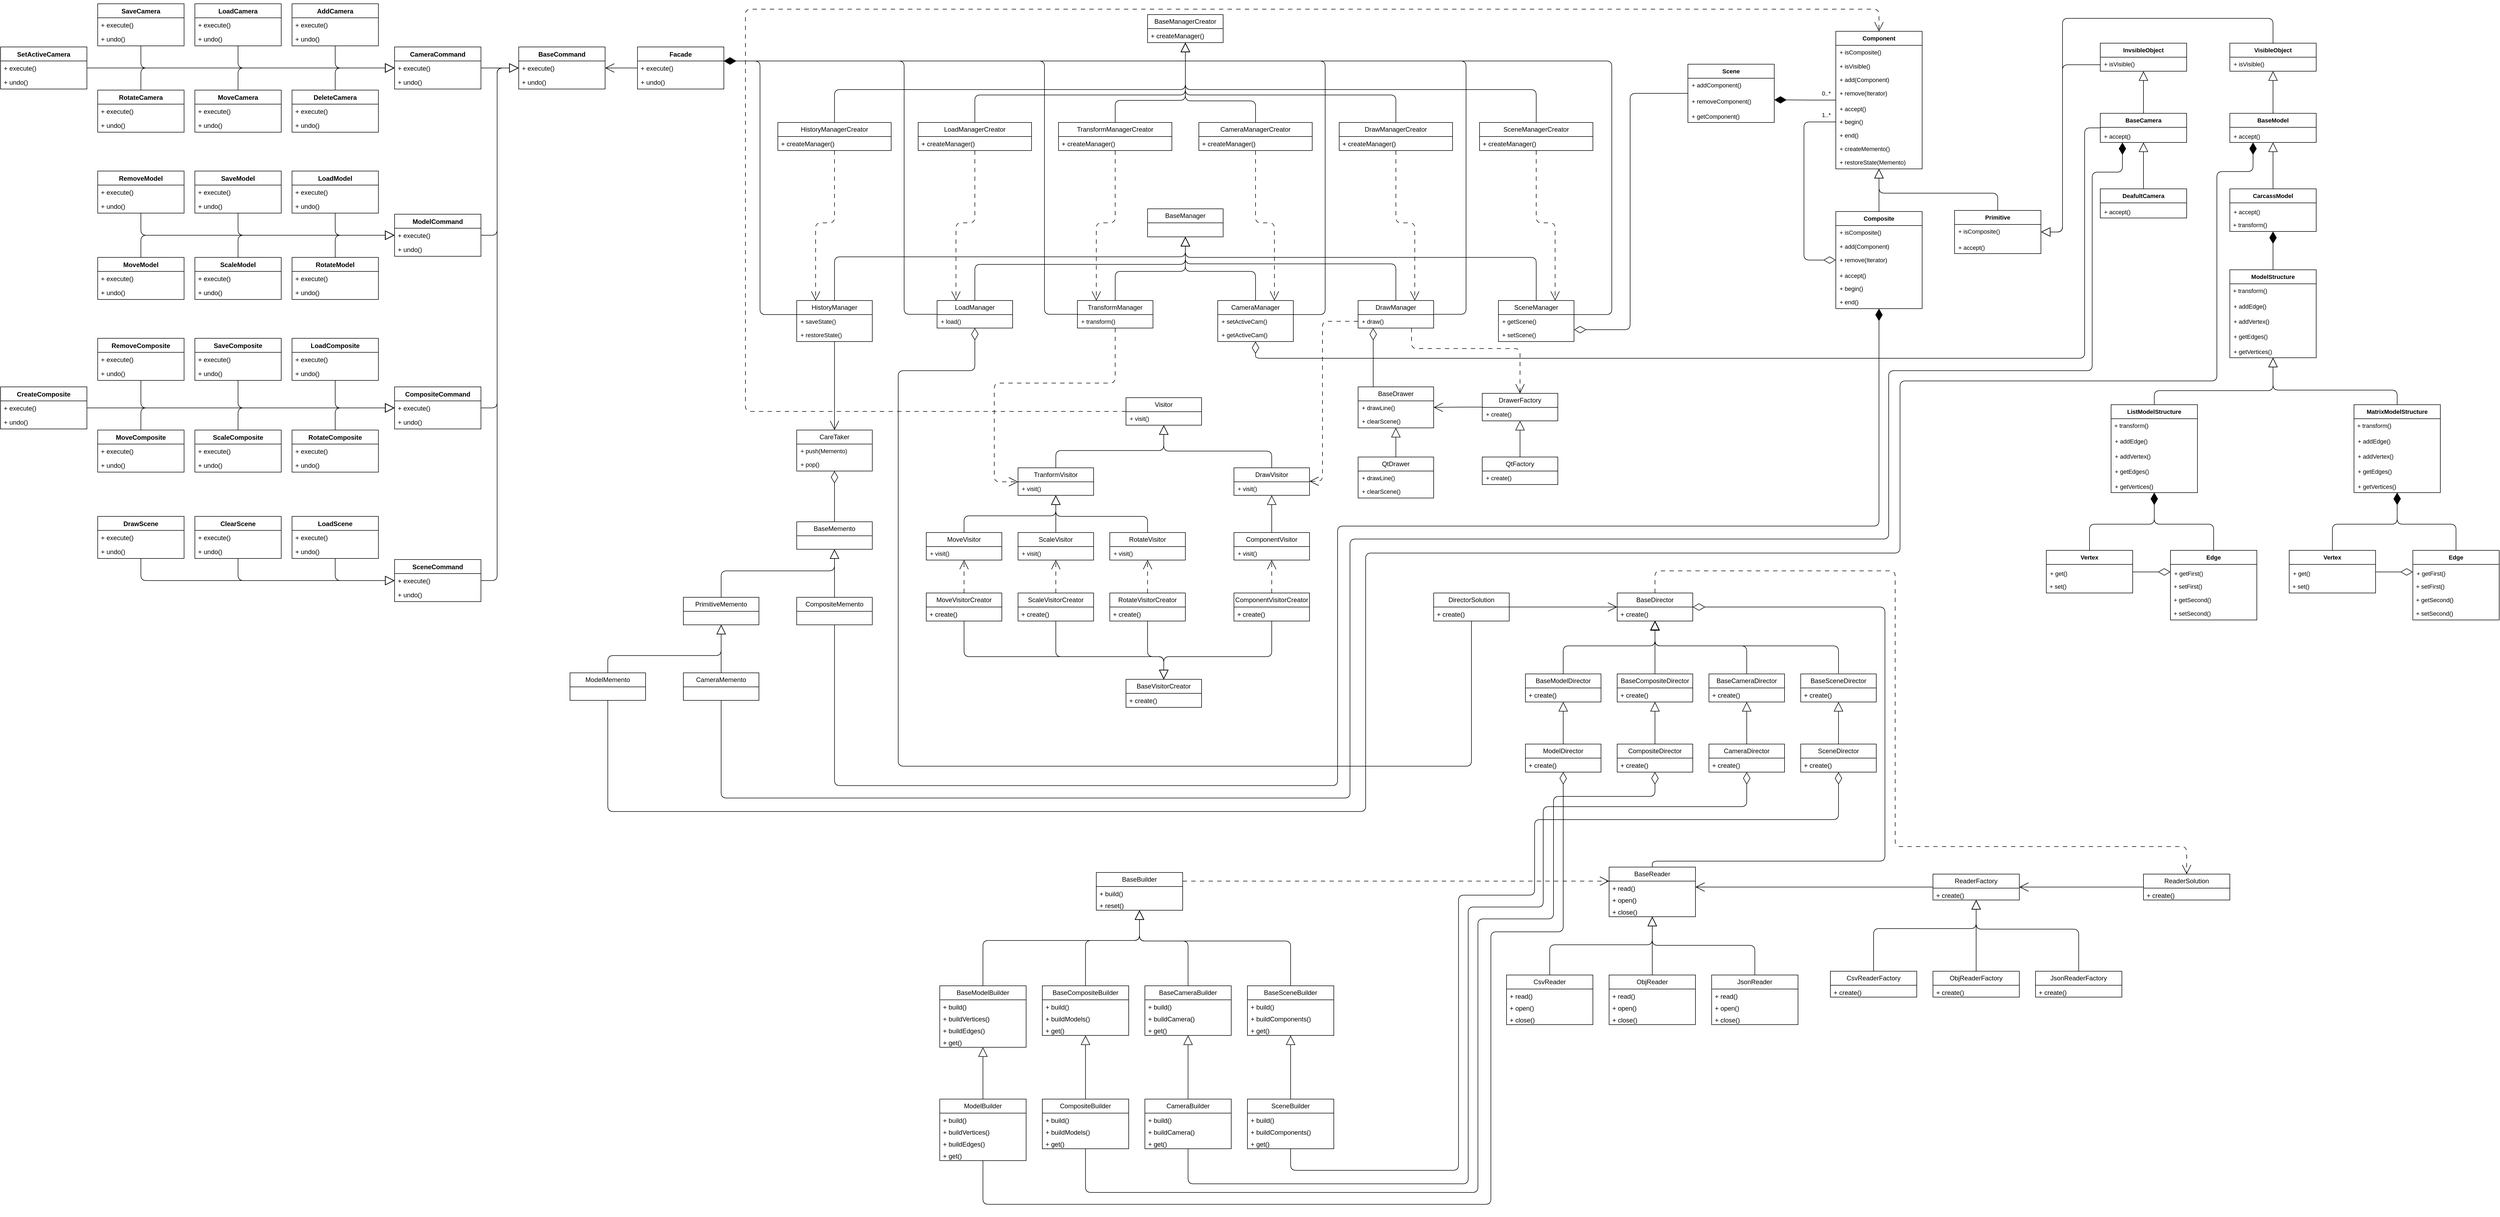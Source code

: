 <mxfile version="26.2.14">
  <diagram name="Страница — 1" id="QBp-YaOvxC3dKg_yT_Rz">
    <mxGraphModel dx="1042" dy="650" grid="0" gridSize="10" guides="1" tooltips="1" connect="1" arrows="1" fold="1" page="1" pageScale="1" pageWidth="4681" pageHeight="3300" background="none" math="0" shadow="0">
      <root>
        <mxCell id="0" />
        <mxCell id="1" parent="0" />
        <mxCell id="kcNYnUoNV3sQ_l08HxPA-2" value="&lt;div&gt;BaseCommand&lt;/div&gt;" style="swimlane;fontStyle=1;align=center;verticalAlign=top;childLayout=stackLayout;horizontal=1;startSize=26;horizontalStack=0;resizeParent=1;resizeParentMax=0;resizeLast=0;collapsible=1;marginBottom=0;whiteSpace=wrap;html=1;" parent="1" vertex="1">
          <mxGeometry x="970" y="90" width="160" height="78" as="geometry" />
        </mxCell>
        <mxCell id="kcNYnUoNV3sQ_l08HxPA-5" value="&lt;div&gt;+ execute()&lt;/div&gt;" style="text;strokeColor=none;fillColor=none;align=left;verticalAlign=top;spacingLeft=4;spacingRight=4;overflow=hidden;rotatable=0;points=[[0,0.5],[1,0.5]];portConstraint=eastwest;whiteSpace=wrap;html=1;" parent="kcNYnUoNV3sQ_l08HxPA-2" vertex="1">
          <mxGeometry y="26" width="160" height="26" as="geometry" />
        </mxCell>
        <mxCell id="hABIfy3rS5PReQ48gB8c-30" value="&lt;div&gt;+ undo()&lt;/div&gt;" style="text;strokeColor=none;fillColor=none;align=left;verticalAlign=top;spacingLeft=4;spacingRight=4;overflow=hidden;rotatable=0;points=[[0,0.5],[1,0.5]];portConstraint=eastwest;whiteSpace=wrap;html=1;" parent="kcNYnUoNV3sQ_l08HxPA-2" vertex="1">
          <mxGeometry y="52" width="160" height="26" as="geometry" />
        </mxCell>
        <mxCell id="kcNYnUoNV3sQ_l08HxPA-6" value="&lt;div&gt;CameraCommand&lt;/div&gt;" style="swimlane;fontStyle=1;align=center;verticalAlign=top;childLayout=stackLayout;horizontal=1;startSize=26;horizontalStack=0;resizeParent=1;resizeParentMax=0;resizeLast=0;collapsible=1;marginBottom=0;whiteSpace=wrap;html=1;" parent="1" vertex="1">
          <mxGeometry x="740" y="90" width="160" height="78" as="geometry" />
        </mxCell>
        <mxCell id="kcNYnUoNV3sQ_l08HxPA-7" value="&lt;div&gt;+ execute()&lt;/div&gt;" style="text;strokeColor=none;fillColor=none;align=left;verticalAlign=top;spacingLeft=4;spacingRight=4;overflow=hidden;rotatable=0;points=[[0,0.5],[1,0.5]];portConstraint=eastwest;whiteSpace=wrap;html=1;" parent="kcNYnUoNV3sQ_l08HxPA-6" vertex="1">
          <mxGeometry y="26" width="160" height="26" as="geometry" />
        </mxCell>
        <mxCell id="hABIfy3rS5PReQ48gB8c-23" value="&lt;div&gt;+ undo()&lt;/div&gt;" style="text;strokeColor=none;fillColor=none;align=left;verticalAlign=top;spacingLeft=4;spacingRight=4;overflow=hidden;rotatable=0;points=[[0,0.5],[1,0.5]];portConstraint=eastwest;whiteSpace=wrap;html=1;" parent="kcNYnUoNV3sQ_l08HxPA-6" vertex="1">
          <mxGeometry y="52" width="160" height="26" as="geometry" />
        </mxCell>
        <mxCell id="kcNYnUoNV3sQ_l08HxPA-42" style="edgeStyle=orthogonalEdgeStyle;rounded=1;orthogonalLoop=1;jettySize=auto;html=1;curved=0;endSize=15;endArrow=block;endFill=0;" parent="1" source="kcNYnUoNV3sQ_l08HxPA-17" target="kcNYnUoNV3sQ_l08HxPA-7" edge="1">
          <mxGeometry relative="1" as="geometry" />
        </mxCell>
        <mxCell id="kcNYnUoNV3sQ_l08HxPA-17" value="&lt;div&gt;AddCamera&lt;/div&gt;&lt;div&gt;&lt;br&gt;&lt;/div&gt;" style="swimlane;fontStyle=1;align=center;verticalAlign=top;childLayout=stackLayout;horizontal=1;startSize=26;horizontalStack=0;resizeParent=1;resizeParentMax=0;resizeLast=0;collapsible=1;marginBottom=0;whiteSpace=wrap;html=1;" parent="1" vertex="1">
          <mxGeometry x="550" y="10" width="160" height="78" as="geometry" />
        </mxCell>
        <mxCell id="kcNYnUoNV3sQ_l08HxPA-18" value="&lt;div&gt;+ execute()&lt;/div&gt;" style="text;strokeColor=none;fillColor=none;align=left;verticalAlign=top;spacingLeft=4;spacingRight=4;overflow=hidden;rotatable=0;points=[[0,0.5],[1,0.5]];portConstraint=eastwest;whiteSpace=wrap;html=1;" parent="kcNYnUoNV3sQ_l08HxPA-17" vertex="1">
          <mxGeometry y="26" width="160" height="26" as="geometry" />
        </mxCell>
        <mxCell id="hABIfy3rS5PReQ48gB8c-29" value="&lt;div&gt;+ undo()&lt;/div&gt;" style="text;strokeColor=none;fillColor=none;align=left;verticalAlign=top;spacingLeft=4;spacingRight=4;overflow=hidden;rotatable=0;points=[[0,0.5],[1,0.5]];portConstraint=eastwest;whiteSpace=wrap;html=1;" parent="kcNYnUoNV3sQ_l08HxPA-17" vertex="1">
          <mxGeometry y="52" width="160" height="26" as="geometry" />
        </mxCell>
        <mxCell id="kcNYnUoNV3sQ_l08HxPA-41" style="edgeStyle=orthogonalEdgeStyle;rounded=1;orthogonalLoop=1;jettySize=auto;html=1;entryX=0;entryY=0.5;entryDx=0;entryDy=0;endArrow=block;endFill=0;endSize=15;curved=0;" parent="1" source="kcNYnUoNV3sQ_l08HxPA-19" target="kcNYnUoNV3sQ_l08HxPA-7" edge="1">
          <mxGeometry relative="1" as="geometry" />
        </mxCell>
        <mxCell id="kcNYnUoNV3sQ_l08HxPA-19" value="&lt;div&gt;LoadCamera&lt;/div&gt;&lt;div&gt;&lt;br&gt;&lt;/div&gt;" style="swimlane;fontStyle=1;align=center;verticalAlign=top;childLayout=stackLayout;horizontal=1;startSize=26;horizontalStack=0;resizeParent=1;resizeParentMax=0;resizeLast=0;collapsible=1;marginBottom=0;whiteSpace=wrap;html=1;" parent="1" vertex="1">
          <mxGeometry x="370" y="10" width="160" height="78" as="geometry" />
        </mxCell>
        <mxCell id="kcNYnUoNV3sQ_l08HxPA-20" value="&lt;div&gt;+ execute()&lt;/div&gt;" style="text;strokeColor=none;fillColor=none;align=left;verticalAlign=top;spacingLeft=4;spacingRight=4;overflow=hidden;rotatable=0;points=[[0,0.5],[1,0.5]];portConstraint=eastwest;whiteSpace=wrap;html=1;" parent="kcNYnUoNV3sQ_l08HxPA-19" vertex="1">
          <mxGeometry y="26" width="160" height="26" as="geometry" />
        </mxCell>
        <mxCell id="hABIfy3rS5PReQ48gB8c-28" value="&lt;div&gt;+ undo()&lt;/div&gt;" style="text;strokeColor=none;fillColor=none;align=left;verticalAlign=top;spacingLeft=4;spacingRight=4;overflow=hidden;rotatable=0;points=[[0,0.5],[1,0.5]];portConstraint=eastwest;whiteSpace=wrap;html=1;" parent="kcNYnUoNV3sQ_l08HxPA-19" vertex="1">
          <mxGeometry y="52" width="160" height="26" as="geometry" />
        </mxCell>
        <mxCell id="kcNYnUoNV3sQ_l08HxPA-34" style="edgeStyle=orthogonalEdgeStyle;rounded=1;orthogonalLoop=1;jettySize=auto;html=1;entryX=0;entryY=0.5;entryDx=0;entryDy=0;endArrow=block;endFill=0;endSize=15;curved=0;" parent="1" source="kcNYnUoNV3sQ_l08HxPA-21" target="kcNYnUoNV3sQ_l08HxPA-7" edge="1">
          <mxGeometry relative="1" as="geometry" />
        </mxCell>
        <mxCell id="kcNYnUoNV3sQ_l08HxPA-21" value="&lt;div&gt;SaveCamera&lt;/div&gt;&lt;div&gt;&lt;br&gt;&lt;/div&gt;" style="swimlane;fontStyle=1;align=center;verticalAlign=top;childLayout=stackLayout;horizontal=1;startSize=26;horizontalStack=0;resizeParent=1;resizeParentMax=0;resizeLast=0;collapsible=1;marginBottom=0;whiteSpace=wrap;html=1;" parent="1" vertex="1">
          <mxGeometry x="190" y="10" width="160" height="78" as="geometry" />
        </mxCell>
        <mxCell id="kcNYnUoNV3sQ_l08HxPA-22" value="&lt;div&gt;+ execute()&lt;/div&gt;" style="text;strokeColor=none;fillColor=none;align=left;verticalAlign=top;spacingLeft=4;spacingRight=4;overflow=hidden;rotatable=0;points=[[0,0.5],[1,0.5]];portConstraint=eastwest;whiteSpace=wrap;html=1;" parent="kcNYnUoNV3sQ_l08HxPA-21" vertex="1">
          <mxGeometry y="26" width="160" height="26" as="geometry" />
        </mxCell>
        <mxCell id="hABIfy3rS5PReQ48gB8c-27" value="&lt;div&gt;+ undo()&lt;/div&gt;" style="text;strokeColor=none;fillColor=none;align=left;verticalAlign=top;spacingLeft=4;spacingRight=4;overflow=hidden;rotatable=0;points=[[0,0.5],[1,0.5]];portConstraint=eastwest;whiteSpace=wrap;html=1;" parent="kcNYnUoNV3sQ_l08HxPA-21" vertex="1">
          <mxGeometry y="52" width="160" height="26" as="geometry" />
        </mxCell>
        <mxCell id="kcNYnUoNV3sQ_l08HxPA-40" style="edgeStyle=orthogonalEdgeStyle;rounded=1;orthogonalLoop=1;jettySize=auto;html=1;entryX=0;entryY=0.5;entryDx=0;entryDy=0;curved=0;endArrow=block;endFill=0;endSize=15;" parent="1" source="kcNYnUoNV3sQ_l08HxPA-37" target="kcNYnUoNV3sQ_l08HxPA-7" edge="1">
          <mxGeometry relative="1" as="geometry" />
        </mxCell>
        <mxCell id="kcNYnUoNV3sQ_l08HxPA-37" value="&lt;div&gt;DeleteCamera&lt;/div&gt;&lt;div&gt;&lt;br&gt;&lt;/div&gt;" style="swimlane;fontStyle=1;align=center;verticalAlign=top;childLayout=stackLayout;horizontal=1;startSize=26;horizontalStack=0;resizeParent=1;resizeParentMax=0;resizeLast=0;collapsible=1;marginBottom=0;whiteSpace=wrap;html=1;" parent="1" vertex="1">
          <mxGeometry x="550" y="170" width="160" height="78" as="geometry" />
        </mxCell>
        <mxCell id="kcNYnUoNV3sQ_l08HxPA-38" value="&lt;div&gt;+ execute()&lt;/div&gt;" style="text;strokeColor=none;fillColor=none;align=left;verticalAlign=top;spacingLeft=4;spacingRight=4;overflow=hidden;rotatable=0;points=[[0,0.5],[1,0.5]];portConstraint=eastwest;whiteSpace=wrap;html=1;" parent="kcNYnUoNV3sQ_l08HxPA-37" vertex="1">
          <mxGeometry y="26" width="160" height="26" as="geometry" />
        </mxCell>
        <mxCell id="hABIfy3rS5PReQ48gB8c-24" value="&lt;div&gt;+ undo()&lt;/div&gt;" style="text;strokeColor=none;fillColor=none;align=left;verticalAlign=top;spacingLeft=4;spacingRight=4;overflow=hidden;rotatable=0;points=[[0,0.5],[1,0.5]];portConstraint=eastwest;whiteSpace=wrap;html=1;" parent="kcNYnUoNV3sQ_l08HxPA-37" vertex="1">
          <mxGeometry y="52" width="160" height="26" as="geometry" />
        </mxCell>
        <mxCell id="kcNYnUoNV3sQ_l08HxPA-49" style="edgeStyle=orthogonalEdgeStyle;rounded=1;orthogonalLoop=1;jettySize=auto;html=1;endArrow=block;endFill=0;endSize=15;curved=0;" parent="1" source="kcNYnUoNV3sQ_l08HxPA-43" target="kcNYnUoNV3sQ_l08HxPA-7" edge="1">
          <mxGeometry relative="1" as="geometry" />
        </mxCell>
        <mxCell id="kcNYnUoNV3sQ_l08HxPA-43" value="&lt;div&gt;MoveCamera&lt;/div&gt;&lt;div&gt;&lt;br&gt;&lt;/div&gt;" style="swimlane;fontStyle=1;align=center;verticalAlign=top;childLayout=stackLayout;horizontal=1;startSize=26;horizontalStack=0;resizeParent=1;resizeParentMax=0;resizeLast=0;collapsible=1;marginBottom=0;whiteSpace=wrap;html=1;" parent="1" vertex="1">
          <mxGeometry x="370" y="170" width="160" height="78" as="geometry" />
        </mxCell>
        <mxCell id="kcNYnUoNV3sQ_l08HxPA-44" value="&lt;div&gt;+ execute()&lt;/div&gt;" style="text;strokeColor=none;fillColor=none;align=left;verticalAlign=top;spacingLeft=4;spacingRight=4;overflow=hidden;rotatable=0;points=[[0,0.5],[1,0.5]];portConstraint=eastwest;whiteSpace=wrap;html=1;" parent="kcNYnUoNV3sQ_l08HxPA-43" vertex="1">
          <mxGeometry y="26" width="160" height="26" as="geometry" />
        </mxCell>
        <mxCell id="hABIfy3rS5PReQ48gB8c-25" value="&lt;div&gt;+ undo()&lt;/div&gt;" style="text;strokeColor=none;fillColor=none;align=left;verticalAlign=top;spacingLeft=4;spacingRight=4;overflow=hidden;rotatable=0;points=[[0,0.5],[1,0.5]];portConstraint=eastwest;whiteSpace=wrap;html=1;" parent="kcNYnUoNV3sQ_l08HxPA-43" vertex="1">
          <mxGeometry y="52" width="160" height="26" as="geometry" />
        </mxCell>
        <mxCell id="kcNYnUoNV3sQ_l08HxPA-48" style="edgeStyle=orthogonalEdgeStyle;rounded=1;orthogonalLoop=1;jettySize=auto;html=1;endSize=15;endArrow=block;endFill=0;curved=0;" parent="1" source="kcNYnUoNV3sQ_l08HxPA-45" target="kcNYnUoNV3sQ_l08HxPA-7" edge="1">
          <mxGeometry relative="1" as="geometry" />
        </mxCell>
        <mxCell id="kcNYnUoNV3sQ_l08HxPA-45" value="&lt;div&gt;RotateCamera&lt;/div&gt;&lt;div&gt;&lt;br&gt;&lt;/div&gt;" style="swimlane;fontStyle=1;align=center;verticalAlign=top;childLayout=stackLayout;horizontal=1;startSize=26;horizontalStack=0;resizeParent=1;resizeParentMax=0;resizeLast=0;collapsible=1;marginBottom=0;whiteSpace=wrap;html=1;" parent="1" vertex="1">
          <mxGeometry x="190" y="170" width="160" height="78" as="geometry" />
        </mxCell>
        <mxCell id="kcNYnUoNV3sQ_l08HxPA-46" value="&lt;div&gt;+ execute()&lt;/div&gt;" style="text;strokeColor=none;fillColor=none;align=left;verticalAlign=top;spacingLeft=4;spacingRight=4;overflow=hidden;rotatable=0;points=[[0,0.5],[1,0.5]];portConstraint=eastwest;whiteSpace=wrap;html=1;" parent="kcNYnUoNV3sQ_l08HxPA-45" vertex="1">
          <mxGeometry y="26" width="160" height="26" as="geometry" />
        </mxCell>
        <mxCell id="hABIfy3rS5PReQ48gB8c-26" value="&lt;div&gt;+ undo()&lt;/div&gt;" style="text;strokeColor=none;fillColor=none;align=left;verticalAlign=top;spacingLeft=4;spacingRight=4;overflow=hidden;rotatable=0;points=[[0,0.5],[1,0.5]];portConstraint=eastwest;whiteSpace=wrap;html=1;" parent="kcNYnUoNV3sQ_l08HxPA-45" vertex="1">
          <mxGeometry y="52" width="160" height="26" as="geometry" />
        </mxCell>
        <mxCell id="kcNYnUoNV3sQ_l08HxPA-47" style="edgeStyle=orthogonalEdgeStyle;rounded=1;orthogonalLoop=1;jettySize=auto;html=1;entryX=0;entryY=0.5;entryDx=0;entryDy=0;curved=0;endSize=15;endArrow=block;endFill=0;" parent="1" source="kcNYnUoNV3sQ_l08HxPA-7" target="kcNYnUoNV3sQ_l08HxPA-5" edge="1">
          <mxGeometry relative="1" as="geometry" />
        </mxCell>
        <mxCell id="kcNYnUoNV3sQ_l08HxPA-50" value="&lt;div&gt;ModelCommand&lt;/div&gt;" style="swimlane;fontStyle=1;align=center;verticalAlign=top;childLayout=stackLayout;horizontal=1;startSize=26;horizontalStack=0;resizeParent=1;resizeParentMax=0;resizeLast=0;collapsible=1;marginBottom=0;whiteSpace=wrap;html=1;" parent="1" vertex="1">
          <mxGeometry x="740" y="400" width="160" height="78" as="geometry" />
        </mxCell>
        <mxCell id="kcNYnUoNV3sQ_l08HxPA-51" value="&lt;div&gt;+ execute()&lt;/div&gt;" style="text;strokeColor=none;fillColor=none;align=left;verticalAlign=top;spacingLeft=4;spacingRight=4;overflow=hidden;rotatable=0;points=[[0,0.5],[1,0.5]];portConstraint=eastwest;whiteSpace=wrap;html=1;" parent="kcNYnUoNV3sQ_l08HxPA-50" vertex="1">
          <mxGeometry y="26" width="160" height="26" as="geometry" />
        </mxCell>
        <mxCell id="hABIfy3rS5PReQ48gB8c-19" value="&lt;div&gt;+ undo()&lt;/div&gt;" style="text;strokeColor=none;fillColor=none;align=left;verticalAlign=top;spacingLeft=4;spacingRight=4;overflow=hidden;rotatable=0;points=[[0,0.5],[1,0.5]];portConstraint=eastwest;whiteSpace=wrap;html=1;" parent="kcNYnUoNV3sQ_l08HxPA-50" vertex="1">
          <mxGeometry y="52" width="160" height="26" as="geometry" />
        </mxCell>
        <mxCell id="kcNYnUoNV3sQ_l08HxPA-64" style="edgeStyle=orthogonalEdgeStyle;rounded=1;orthogonalLoop=1;jettySize=auto;html=1;entryX=0;entryY=0.5;entryDx=0;entryDy=0;endArrow=block;endFill=0;endSize=15;curved=0;" parent="1" source="kcNYnUoNV3sQ_l08HxPA-52" target="kcNYnUoNV3sQ_l08HxPA-51" edge="1">
          <mxGeometry relative="1" as="geometry" />
        </mxCell>
        <mxCell id="kcNYnUoNV3sQ_l08HxPA-52" value="&lt;div&gt;LoadModel&lt;/div&gt;" style="swimlane;fontStyle=1;align=center;verticalAlign=top;childLayout=stackLayout;horizontal=1;startSize=26;horizontalStack=0;resizeParent=1;resizeParentMax=0;resizeLast=0;collapsible=1;marginBottom=0;whiteSpace=wrap;html=1;" parent="1" vertex="1">
          <mxGeometry x="550" y="320" width="160" height="78" as="geometry" />
        </mxCell>
        <mxCell id="kcNYnUoNV3sQ_l08HxPA-53" value="&lt;div&gt;+ execute()&lt;/div&gt;" style="text;strokeColor=none;fillColor=none;align=left;verticalAlign=top;spacingLeft=4;spacingRight=4;overflow=hidden;rotatable=0;points=[[0,0.5],[1,0.5]];portConstraint=eastwest;whiteSpace=wrap;html=1;" parent="kcNYnUoNV3sQ_l08HxPA-52" vertex="1">
          <mxGeometry y="26" width="160" height="26" as="geometry" />
        </mxCell>
        <mxCell id="hABIfy3rS5PReQ48gB8c-20" value="&lt;div&gt;+ undo()&lt;/div&gt;" style="text;strokeColor=none;fillColor=none;align=left;verticalAlign=top;spacingLeft=4;spacingRight=4;overflow=hidden;rotatable=0;points=[[0,0.5],[1,0.5]];portConstraint=eastwest;whiteSpace=wrap;html=1;" parent="kcNYnUoNV3sQ_l08HxPA-52" vertex="1">
          <mxGeometry y="52" width="160" height="26" as="geometry" />
        </mxCell>
        <mxCell id="kcNYnUoNV3sQ_l08HxPA-68" style="edgeStyle=orthogonalEdgeStyle;shape=connector;curved=0;rounded=1;orthogonalLoop=1;jettySize=auto;html=1;entryX=0;entryY=0.5;entryDx=0;entryDy=0;strokeColor=default;align=center;verticalAlign=middle;fontFamily=Helvetica;fontSize=11;fontColor=default;labelBackgroundColor=default;endArrow=block;endFill=0;endSize=15;" parent="1" source="kcNYnUoNV3sQ_l08HxPA-54" target="kcNYnUoNV3sQ_l08HxPA-51" edge="1">
          <mxGeometry relative="1" as="geometry" />
        </mxCell>
        <mxCell id="kcNYnUoNV3sQ_l08HxPA-54" value="&lt;div&gt;SaveModel&lt;/div&gt;" style="swimlane;fontStyle=1;align=center;verticalAlign=top;childLayout=stackLayout;horizontal=1;startSize=26;horizontalStack=0;resizeParent=1;resizeParentMax=0;resizeLast=0;collapsible=1;marginBottom=0;whiteSpace=wrap;html=1;" parent="1" vertex="1">
          <mxGeometry x="370" y="320" width="160" height="78" as="geometry" />
        </mxCell>
        <mxCell id="kcNYnUoNV3sQ_l08HxPA-55" value="&lt;div&gt;+ execute()&lt;/div&gt;" style="text;strokeColor=none;fillColor=none;align=left;verticalAlign=top;spacingLeft=4;spacingRight=4;overflow=hidden;rotatable=0;points=[[0,0.5],[1,0.5]];portConstraint=eastwest;whiteSpace=wrap;html=1;" parent="kcNYnUoNV3sQ_l08HxPA-54" vertex="1">
          <mxGeometry y="26" width="160" height="26" as="geometry" />
        </mxCell>
        <mxCell id="hABIfy3rS5PReQ48gB8c-21" value="&lt;div&gt;+ undo()&lt;/div&gt;" style="text;strokeColor=none;fillColor=none;align=left;verticalAlign=top;spacingLeft=4;spacingRight=4;overflow=hidden;rotatable=0;points=[[0,0.5],[1,0.5]];portConstraint=eastwest;whiteSpace=wrap;html=1;" parent="kcNYnUoNV3sQ_l08HxPA-54" vertex="1">
          <mxGeometry y="52" width="160" height="26" as="geometry" />
        </mxCell>
        <mxCell id="kcNYnUoNV3sQ_l08HxPA-69" style="edgeStyle=orthogonalEdgeStyle;shape=connector;curved=0;rounded=1;orthogonalLoop=1;jettySize=auto;html=1;strokeColor=default;align=center;verticalAlign=middle;fontFamily=Helvetica;fontSize=11;fontColor=default;labelBackgroundColor=default;endArrow=block;endFill=0;endSize=15;" parent="1" source="kcNYnUoNV3sQ_l08HxPA-56" target="kcNYnUoNV3sQ_l08HxPA-51" edge="1">
          <mxGeometry relative="1" as="geometry" />
        </mxCell>
        <mxCell id="kcNYnUoNV3sQ_l08HxPA-56" value="&lt;div&gt;RemoveModel&lt;/div&gt;" style="swimlane;fontStyle=1;align=center;verticalAlign=top;childLayout=stackLayout;horizontal=1;startSize=26;horizontalStack=0;resizeParent=1;resizeParentMax=0;resizeLast=0;collapsible=1;marginBottom=0;whiteSpace=wrap;html=1;" parent="1" vertex="1">
          <mxGeometry x="190" y="320" width="160" height="78" as="geometry" />
        </mxCell>
        <mxCell id="kcNYnUoNV3sQ_l08HxPA-57" value="&lt;div&gt;+ execute()&lt;/div&gt;" style="text;strokeColor=none;fillColor=none;align=left;verticalAlign=top;spacingLeft=4;spacingRight=4;overflow=hidden;rotatable=0;points=[[0,0.5],[1,0.5]];portConstraint=eastwest;whiteSpace=wrap;html=1;" parent="kcNYnUoNV3sQ_l08HxPA-56" vertex="1">
          <mxGeometry y="26" width="160" height="26" as="geometry" />
        </mxCell>
        <mxCell id="hABIfy3rS5PReQ48gB8c-22" value="&lt;div&gt;+ undo()&lt;/div&gt;" style="text;strokeColor=none;fillColor=none;align=left;verticalAlign=top;spacingLeft=4;spacingRight=4;overflow=hidden;rotatable=0;points=[[0,0.5],[1,0.5]];portConstraint=eastwest;whiteSpace=wrap;html=1;" parent="kcNYnUoNV3sQ_l08HxPA-56" vertex="1">
          <mxGeometry y="52" width="160" height="26" as="geometry" />
        </mxCell>
        <mxCell id="kcNYnUoNV3sQ_l08HxPA-65" style="edgeStyle=orthogonalEdgeStyle;rounded=1;orthogonalLoop=1;jettySize=auto;html=1;entryX=0;entryY=0.5;entryDx=0;entryDy=0;curved=0;endSize=15;endArrow=block;endFill=0;" parent="1" source="kcNYnUoNV3sQ_l08HxPA-58" target="kcNYnUoNV3sQ_l08HxPA-51" edge="1">
          <mxGeometry relative="1" as="geometry" />
        </mxCell>
        <mxCell id="kcNYnUoNV3sQ_l08HxPA-58" value="&lt;div&gt;RotateModel&lt;/div&gt;" style="swimlane;fontStyle=1;align=center;verticalAlign=top;childLayout=stackLayout;horizontal=1;startSize=26;horizontalStack=0;resizeParent=1;resizeParentMax=0;resizeLast=0;collapsible=1;marginBottom=0;whiteSpace=wrap;html=1;" parent="1" vertex="1">
          <mxGeometry x="550" y="480" width="160" height="78" as="geometry" />
        </mxCell>
        <mxCell id="kcNYnUoNV3sQ_l08HxPA-59" value="&lt;div&gt;+ execute()&lt;/div&gt;" style="text;strokeColor=none;fillColor=none;align=left;verticalAlign=top;spacingLeft=4;spacingRight=4;overflow=hidden;rotatable=0;points=[[0,0.5],[1,0.5]];portConstraint=eastwest;whiteSpace=wrap;html=1;" parent="kcNYnUoNV3sQ_l08HxPA-58" vertex="1">
          <mxGeometry y="26" width="160" height="26" as="geometry" />
        </mxCell>
        <mxCell id="hABIfy3rS5PReQ48gB8c-16" value="&lt;div&gt;+ undo()&lt;/div&gt;" style="text;strokeColor=none;fillColor=none;align=left;verticalAlign=top;spacingLeft=4;spacingRight=4;overflow=hidden;rotatable=0;points=[[0,0.5],[1,0.5]];portConstraint=eastwest;whiteSpace=wrap;html=1;" parent="kcNYnUoNV3sQ_l08HxPA-58" vertex="1">
          <mxGeometry y="52" width="160" height="26" as="geometry" />
        </mxCell>
        <mxCell id="kcNYnUoNV3sQ_l08HxPA-67" style="edgeStyle=orthogonalEdgeStyle;shape=connector;curved=0;rounded=1;orthogonalLoop=1;jettySize=auto;html=1;strokeColor=default;align=center;verticalAlign=middle;fontFamily=Helvetica;fontSize=11;fontColor=default;labelBackgroundColor=default;endArrow=block;endFill=0;endSize=15;" parent="1" source="kcNYnUoNV3sQ_l08HxPA-60" target="kcNYnUoNV3sQ_l08HxPA-51" edge="1">
          <mxGeometry relative="1" as="geometry" />
        </mxCell>
        <mxCell id="kcNYnUoNV3sQ_l08HxPA-60" value="&lt;div&gt;ScaleModel&lt;/div&gt;" style="swimlane;fontStyle=1;align=center;verticalAlign=top;childLayout=stackLayout;horizontal=1;startSize=26;horizontalStack=0;resizeParent=1;resizeParentMax=0;resizeLast=0;collapsible=1;marginBottom=0;whiteSpace=wrap;html=1;" parent="1" vertex="1">
          <mxGeometry x="370" y="480" width="160" height="78" as="geometry" />
        </mxCell>
        <mxCell id="kcNYnUoNV3sQ_l08HxPA-61" value="&lt;div&gt;+ execute()&lt;/div&gt;" style="text;strokeColor=none;fillColor=none;align=left;verticalAlign=top;spacingLeft=4;spacingRight=4;overflow=hidden;rotatable=0;points=[[0,0.5],[1,0.5]];portConstraint=eastwest;whiteSpace=wrap;html=1;" parent="kcNYnUoNV3sQ_l08HxPA-60" vertex="1">
          <mxGeometry y="26" width="160" height="26" as="geometry" />
        </mxCell>
        <mxCell id="hABIfy3rS5PReQ48gB8c-17" value="&lt;div&gt;+ undo()&lt;/div&gt;" style="text;strokeColor=none;fillColor=none;align=left;verticalAlign=top;spacingLeft=4;spacingRight=4;overflow=hidden;rotatable=0;points=[[0,0.5],[1,0.5]];portConstraint=eastwest;whiteSpace=wrap;html=1;" parent="kcNYnUoNV3sQ_l08HxPA-60" vertex="1">
          <mxGeometry y="52" width="160" height="26" as="geometry" />
        </mxCell>
        <mxCell id="kcNYnUoNV3sQ_l08HxPA-70" style="edgeStyle=orthogonalEdgeStyle;shape=connector;curved=0;rounded=1;orthogonalLoop=1;jettySize=auto;html=1;strokeColor=default;align=center;verticalAlign=middle;fontFamily=Helvetica;fontSize=11;fontColor=default;labelBackgroundColor=default;endArrow=block;endFill=0;endSize=15;" parent="1" source="kcNYnUoNV3sQ_l08HxPA-62" target="kcNYnUoNV3sQ_l08HxPA-51" edge="1">
          <mxGeometry relative="1" as="geometry" />
        </mxCell>
        <mxCell id="kcNYnUoNV3sQ_l08HxPA-62" value="&lt;div&gt;MoveModel&lt;/div&gt;" style="swimlane;fontStyle=1;align=center;verticalAlign=top;childLayout=stackLayout;horizontal=1;startSize=26;horizontalStack=0;resizeParent=1;resizeParentMax=0;resizeLast=0;collapsible=1;marginBottom=0;whiteSpace=wrap;html=1;" parent="1" vertex="1">
          <mxGeometry x="190" y="480" width="160" height="78" as="geometry" />
        </mxCell>
        <mxCell id="kcNYnUoNV3sQ_l08HxPA-63" value="&lt;div&gt;+ execute()&lt;/div&gt;" style="text;strokeColor=none;fillColor=none;align=left;verticalAlign=top;spacingLeft=4;spacingRight=4;overflow=hidden;rotatable=0;points=[[0,0.5],[1,0.5]];portConstraint=eastwest;whiteSpace=wrap;html=1;" parent="kcNYnUoNV3sQ_l08HxPA-62" vertex="1">
          <mxGeometry y="26" width="160" height="26" as="geometry" />
        </mxCell>
        <mxCell id="hABIfy3rS5PReQ48gB8c-18" value="&lt;div&gt;+ undo()&lt;/div&gt;" style="text;strokeColor=none;fillColor=none;align=left;verticalAlign=top;spacingLeft=4;spacingRight=4;overflow=hidden;rotatable=0;points=[[0,0.5],[1,0.5]];portConstraint=eastwest;whiteSpace=wrap;html=1;" parent="kcNYnUoNV3sQ_l08HxPA-62" vertex="1">
          <mxGeometry y="52" width="160" height="26" as="geometry" />
        </mxCell>
        <mxCell id="kcNYnUoNV3sQ_l08HxPA-71" style="edgeStyle=orthogonalEdgeStyle;shape=connector;curved=0;rounded=1;orthogonalLoop=1;jettySize=auto;html=1;entryX=0;entryY=0.5;entryDx=0;entryDy=0;strokeColor=default;align=center;verticalAlign=middle;fontFamily=Helvetica;fontSize=11;fontColor=default;labelBackgroundColor=default;endArrow=block;endFill=0;endSize=15;" parent="1" source="kcNYnUoNV3sQ_l08HxPA-51" target="kcNYnUoNV3sQ_l08HxPA-5" edge="1">
          <mxGeometry relative="1" as="geometry" />
        </mxCell>
        <mxCell id="kcNYnUoNV3sQ_l08HxPA-72" value="&lt;div&gt;CompositeCommand&lt;/div&gt;" style="swimlane;fontStyle=1;align=center;verticalAlign=top;childLayout=stackLayout;horizontal=1;startSize=26;horizontalStack=0;resizeParent=1;resizeParentMax=0;resizeLast=0;collapsible=1;marginBottom=0;whiteSpace=wrap;html=1;" parent="1" vertex="1">
          <mxGeometry x="740" y="720" width="160" height="78" as="geometry" />
        </mxCell>
        <mxCell id="kcNYnUoNV3sQ_l08HxPA-73" value="&lt;div&gt;+ execute()&lt;/div&gt;" style="text;strokeColor=none;fillColor=none;align=left;verticalAlign=top;spacingLeft=4;spacingRight=4;overflow=hidden;rotatable=0;points=[[0,0.5],[1,0.5]];portConstraint=eastwest;whiteSpace=wrap;html=1;" parent="kcNYnUoNV3sQ_l08HxPA-72" vertex="1">
          <mxGeometry y="26" width="160" height="26" as="geometry" />
        </mxCell>
        <mxCell id="hABIfy3rS5PReQ48gB8c-11" value="&lt;div&gt;+ undo()&lt;/div&gt;" style="text;strokeColor=none;fillColor=none;align=left;verticalAlign=top;spacingLeft=4;spacingRight=4;overflow=hidden;rotatable=0;points=[[0,0.5],[1,0.5]];portConstraint=eastwest;whiteSpace=wrap;html=1;" parent="kcNYnUoNV3sQ_l08HxPA-72" vertex="1">
          <mxGeometry y="52" width="160" height="26" as="geometry" />
        </mxCell>
        <mxCell id="kcNYnUoNV3sQ_l08HxPA-86" style="edgeStyle=orthogonalEdgeStyle;shape=connector;curved=0;rounded=1;orthogonalLoop=1;jettySize=auto;html=1;entryX=0;entryY=0.5;entryDx=0;entryDy=0;strokeColor=default;align=center;verticalAlign=middle;fontFamily=Helvetica;fontSize=11;fontColor=default;labelBackgroundColor=default;endArrow=block;endFill=0;endSize=15;" parent="1" source="kcNYnUoNV3sQ_l08HxPA-74" target="kcNYnUoNV3sQ_l08HxPA-73" edge="1">
          <mxGeometry relative="1" as="geometry" />
        </mxCell>
        <mxCell id="kcNYnUoNV3sQ_l08HxPA-74" value="&lt;div&gt;LoadComposite&lt;/div&gt;" style="swimlane;fontStyle=1;align=center;verticalAlign=top;childLayout=stackLayout;horizontal=1;startSize=26;horizontalStack=0;resizeParent=1;resizeParentMax=0;resizeLast=0;collapsible=1;marginBottom=0;whiteSpace=wrap;html=1;" parent="1" vertex="1">
          <mxGeometry x="550" y="630" width="160" height="78" as="geometry" />
        </mxCell>
        <mxCell id="kcNYnUoNV3sQ_l08HxPA-75" value="&lt;div&gt;+ execute()&lt;/div&gt;" style="text;strokeColor=none;fillColor=none;align=left;verticalAlign=top;spacingLeft=4;spacingRight=4;overflow=hidden;rotatable=0;points=[[0,0.5],[1,0.5]];portConstraint=eastwest;whiteSpace=wrap;html=1;" parent="kcNYnUoNV3sQ_l08HxPA-74" vertex="1">
          <mxGeometry y="26" width="160" height="26" as="geometry" />
        </mxCell>
        <mxCell id="hABIfy3rS5PReQ48gB8c-12" value="&lt;div&gt;+ undo()&lt;/div&gt;" style="text;strokeColor=none;fillColor=none;align=left;verticalAlign=top;spacingLeft=4;spacingRight=4;overflow=hidden;rotatable=0;points=[[0,0.5],[1,0.5]];portConstraint=eastwest;whiteSpace=wrap;html=1;" parent="kcNYnUoNV3sQ_l08HxPA-74" vertex="1">
          <mxGeometry y="52" width="160" height="26" as="geometry" />
        </mxCell>
        <mxCell id="kcNYnUoNV3sQ_l08HxPA-87" style="edgeStyle=orthogonalEdgeStyle;shape=connector;curved=0;rounded=1;orthogonalLoop=1;jettySize=auto;html=1;entryX=0;entryY=0.5;entryDx=0;entryDy=0;strokeColor=default;align=center;verticalAlign=middle;fontFamily=Helvetica;fontSize=11;fontColor=default;labelBackgroundColor=default;endArrow=block;endFill=0;endSize=15;" parent="1" source="kcNYnUoNV3sQ_l08HxPA-76" target="kcNYnUoNV3sQ_l08HxPA-73" edge="1">
          <mxGeometry relative="1" as="geometry" />
        </mxCell>
        <mxCell id="kcNYnUoNV3sQ_l08HxPA-76" value="&lt;div&gt;SaveComposite&lt;/div&gt;" style="swimlane;fontStyle=1;align=center;verticalAlign=top;childLayout=stackLayout;horizontal=1;startSize=26;horizontalStack=0;resizeParent=1;resizeParentMax=0;resizeLast=0;collapsible=1;marginBottom=0;whiteSpace=wrap;html=1;" parent="1" vertex="1">
          <mxGeometry x="370" y="630" width="160" height="78" as="geometry" />
        </mxCell>
        <mxCell id="kcNYnUoNV3sQ_l08HxPA-77" value="&lt;div&gt;+ execute()&lt;/div&gt;" style="text;strokeColor=none;fillColor=none;align=left;verticalAlign=top;spacingLeft=4;spacingRight=4;overflow=hidden;rotatable=0;points=[[0,0.5],[1,0.5]];portConstraint=eastwest;whiteSpace=wrap;html=1;" parent="kcNYnUoNV3sQ_l08HxPA-76" vertex="1">
          <mxGeometry y="26" width="160" height="26" as="geometry" />
        </mxCell>
        <mxCell id="hABIfy3rS5PReQ48gB8c-13" value="&lt;div&gt;+ undo()&lt;/div&gt;" style="text;strokeColor=none;fillColor=none;align=left;verticalAlign=top;spacingLeft=4;spacingRight=4;overflow=hidden;rotatable=0;points=[[0,0.5],[1,0.5]];portConstraint=eastwest;whiteSpace=wrap;html=1;" parent="kcNYnUoNV3sQ_l08HxPA-76" vertex="1">
          <mxGeometry y="52" width="160" height="26" as="geometry" />
        </mxCell>
        <mxCell id="kcNYnUoNV3sQ_l08HxPA-88" style="edgeStyle=orthogonalEdgeStyle;shape=connector;curved=0;rounded=1;orthogonalLoop=1;jettySize=auto;html=1;entryX=0;entryY=0.5;entryDx=0;entryDy=0;strokeColor=default;align=center;verticalAlign=middle;fontFamily=Helvetica;fontSize=11;fontColor=default;labelBackgroundColor=default;endArrow=block;endFill=0;endSize=15;" parent="1" source="kcNYnUoNV3sQ_l08HxPA-78" target="kcNYnUoNV3sQ_l08HxPA-73" edge="1">
          <mxGeometry relative="1" as="geometry" />
        </mxCell>
        <mxCell id="kcNYnUoNV3sQ_l08HxPA-78" value="&lt;div&gt;RemoveComposite&lt;/div&gt;" style="swimlane;fontStyle=1;align=center;verticalAlign=top;childLayout=stackLayout;horizontal=1;startSize=26;horizontalStack=0;resizeParent=1;resizeParentMax=0;resizeLast=0;collapsible=1;marginBottom=0;whiteSpace=wrap;html=1;" parent="1" vertex="1">
          <mxGeometry x="190" y="630" width="160" height="78" as="geometry" />
        </mxCell>
        <mxCell id="kcNYnUoNV3sQ_l08HxPA-79" value="&lt;div&gt;+ execute()&lt;/div&gt;" style="text;strokeColor=none;fillColor=none;align=left;verticalAlign=top;spacingLeft=4;spacingRight=4;overflow=hidden;rotatable=0;points=[[0,0.5],[1,0.5]];portConstraint=eastwest;whiteSpace=wrap;html=1;" parent="kcNYnUoNV3sQ_l08HxPA-78" vertex="1">
          <mxGeometry y="26" width="160" height="26" as="geometry" />
        </mxCell>
        <mxCell id="hABIfy3rS5PReQ48gB8c-14" value="&lt;div&gt;+ undo()&lt;/div&gt;" style="text;strokeColor=none;fillColor=none;align=left;verticalAlign=top;spacingLeft=4;spacingRight=4;overflow=hidden;rotatable=0;points=[[0,0.5],[1,0.5]];portConstraint=eastwest;whiteSpace=wrap;html=1;" parent="kcNYnUoNV3sQ_l08HxPA-78" vertex="1">
          <mxGeometry y="52" width="160" height="26" as="geometry" />
        </mxCell>
        <mxCell id="kcNYnUoNV3sQ_l08HxPA-89" style="edgeStyle=orthogonalEdgeStyle;shape=connector;curved=0;rounded=1;orthogonalLoop=1;jettySize=auto;html=1;strokeColor=default;align=center;verticalAlign=middle;fontFamily=Helvetica;fontSize=11;fontColor=default;labelBackgroundColor=default;endArrow=block;endFill=0;endSize=15;" parent="1" source="kcNYnUoNV3sQ_l08HxPA-80" target="kcNYnUoNV3sQ_l08HxPA-73" edge="1">
          <mxGeometry relative="1" as="geometry" />
        </mxCell>
        <mxCell id="kcNYnUoNV3sQ_l08HxPA-80" value="&lt;div&gt;RotateComposite&lt;/div&gt;" style="swimlane;fontStyle=1;align=center;verticalAlign=top;childLayout=stackLayout;horizontal=1;startSize=26;horizontalStack=0;resizeParent=1;resizeParentMax=0;resizeLast=0;collapsible=1;marginBottom=0;whiteSpace=wrap;html=1;" parent="1" vertex="1">
          <mxGeometry x="550" y="800" width="160" height="78" as="geometry" />
        </mxCell>
        <mxCell id="kcNYnUoNV3sQ_l08HxPA-81" value="&lt;div&gt;+ execute()&lt;/div&gt;" style="text;strokeColor=none;fillColor=none;align=left;verticalAlign=top;spacingLeft=4;spacingRight=4;overflow=hidden;rotatable=0;points=[[0,0.5],[1,0.5]];portConstraint=eastwest;whiteSpace=wrap;html=1;" parent="kcNYnUoNV3sQ_l08HxPA-80" vertex="1">
          <mxGeometry y="26" width="160" height="26" as="geometry" />
        </mxCell>
        <mxCell id="hABIfy3rS5PReQ48gB8c-10" value="&lt;div&gt;+ undo()&lt;/div&gt;" style="text;strokeColor=none;fillColor=none;align=left;verticalAlign=top;spacingLeft=4;spacingRight=4;overflow=hidden;rotatable=0;points=[[0,0.5],[1,0.5]];portConstraint=eastwest;whiteSpace=wrap;html=1;" parent="kcNYnUoNV3sQ_l08HxPA-80" vertex="1">
          <mxGeometry y="52" width="160" height="26" as="geometry" />
        </mxCell>
        <mxCell id="kcNYnUoNV3sQ_l08HxPA-90" style="edgeStyle=orthogonalEdgeStyle;shape=connector;curved=0;rounded=1;orthogonalLoop=1;jettySize=auto;html=1;strokeColor=default;align=center;verticalAlign=middle;fontFamily=Helvetica;fontSize=11;fontColor=default;labelBackgroundColor=default;endArrow=block;endFill=0;endSize=15;" parent="1" source="kcNYnUoNV3sQ_l08HxPA-82" target="kcNYnUoNV3sQ_l08HxPA-73" edge="1">
          <mxGeometry relative="1" as="geometry" />
        </mxCell>
        <mxCell id="kcNYnUoNV3sQ_l08HxPA-82" value="&lt;div&gt;ScaleComposite&lt;/div&gt;" style="swimlane;fontStyle=1;align=center;verticalAlign=top;childLayout=stackLayout;horizontal=1;startSize=26;horizontalStack=0;resizeParent=1;resizeParentMax=0;resizeLast=0;collapsible=1;marginBottom=0;whiteSpace=wrap;html=1;" parent="1" vertex="1">
          <mxGeometry x="370" y="800" width="160" height="78" as="geometry" />
        </mxCell>
        <mxCell id="kcNYnUoNV3sQ_l08HxPA-83" value="&lt;div&gt;+ execute()&lt;/div&gt;" style="text;strokeColor=none;fillColor=none;align=left;verticalAlign=top;spacingLeft=4;spacingRight=4;overflow=hidden;rotatable=0;points=[[0,0.5],[1,0.5]];portConstraint=eastwest;whiteSpace=wrap;html=1;" parent="kcNYnUoNV3sQ_l08HxPA-82" vertex="1">
          <mxGeometry y="26" width="160" height="26" as="geometry" />
        </mxCell>
        <mxCell id="hABIfy3rS5PReQ48gB8c-9" value="&lt;div&gt;+ undo()&lt;/div&gt;" style="text;strokeColor=none;fillColor=none;align=left;verticalAlign=top;spacingLeft=4;spacingRight=4;overflow=hidden;rotatable=0;points=[[0,0.5],[1,0.5]];portConstraint=eastwest;whiteSpace=wrap;html=1;" parent="kcNYnUoNV3sQ_l08HxPA-82" vertex="1">
          <mxGeometry y="52" width="160" height="26" as="geometry" />
        </mxCell>
        <mxCell id="kcNYnUoNV3sQ_l08HxPA-91" style="edgeStyle=orthogonalEdgeStyle;shape=connector;curved=0;rounded=1;orthogonalLoop=1;jettySize=auto;html=1;strokeColor=default;align=center;verticalAlign=middle;fontFamily=Helvetica;fontSize=11;fontColor=default;labelBackgroundColor=default;endArrow=block;endFill=0;endSize=15;" parent="1" source="kcNYnUoNV3sQ_l08HxPA-84" target="kcNYnUoNV3sQ_l08HxPA-73" edge="1">
          <mxGeometry relative="1" as="geometry" />
        </mxCell>
        <mxCell id="kcNYnUoNV3sQ_l08HxPA-84" value="&lt;div&gt;MoveComposite&lt;/div&gt;" style="swimlane;fontStyle=1;align=center;verticalAlign=top;childLayout=stackLayout;horizontal=1;startSize=26;horizontalStack=0;resizeParent=1;resizeParentMax=0;resizeLast=0;collapsible=1;marginBottom=0;whiteSpace=wrap;html=1;" parent="1" vertex="1">
          <mxGeometry x="190" y="800" width="160" height="78" as="geometry" />
        </mxCell>
        <mxCell id="kcNYnUoNV3sQ_l08HxPA-85" value="&lt;div&gt;+ execute()&lt;/div&gt;" style="text;strokeColor=none;fillColor=none;align=left;verticalAlign=top;spacingLeft=4;spacingRight=4;overflow=hidden;rotatable=0;points=[[0,0.5],[1,0.5]];portConstraint=eastwest;whiteSpace=wrap;html=1;" parent="kcNYnUoNV3sQ_l08HxPA-84" vertex="1">
          <mxGeometry y="26" width="160" height="26" as="geometry" />
        </mxCell>
        <mxCell id="hABIfy3rS5PReQ48gB8c-8" value="&lt;div&gt;+ undo()&lt;/div&gt;" style="text;strokeColor=none;fillColor=none;align=left;verticalAlign=top;spacingLeft=4;spacingRight=4;overflow=hidden;rotatable=0;points=[[0,0.5],[1,0.5]];portConstraint=eastwest;whiteSpace=wrap;html=1;" parent="kcNYnUoNV3sQ_l08HxPA-84" vertex="1">
          <mxGeometry y="52" width="160" height="26" as="geometry" />
        </mxCell>
        <mxCell id="kcNYnUoNV3sQ_l08HxPA-92" value="&lt;div&gt;CreateComposite&lt;/div&gt;" style="swimlane;fontStyle=1;align=center;verticalAlign=top;childLayout=stackLayout;horizontal=1;startSize=26;horizontalStack=0;resizeParent=1;resizeParentMax=0;resizeLast=0;collapsible=1;marginBottom=0;whiteSpace=wrap;html=1;" parent="1" vertex="1">
          <mxGeometry x="10" y="720" width="160" height="78" as="geometry" />
        </mxCell>
        <mxCell id="kcNYnUoNV3sQ_l08HxPA-93" value="&lt;div&gt;+ execute()&lt;/div&gt;" style="text;strokeColor=none;fillColor=none;align=left;verticalAlign=top;spacingLeft=4;spacingRight=4;overflow=hidden;rotatable=0;points=[[0,0.5],[1,0.5]];portConstraint=eastwest;whiteSpace=wrap;html=1;" parent="kcNYnUoNV3sQ_l08HxPA-92" vertex="1">
          <mxGeometry y="26" width="160" height="26" as="geometry" />
        </mxCell>
        <mxCell id="hABIfy3rS5PReQ48gB8c-15" value="&lt;div&gt;+ undo()&lt;/div&gt;" style="text;strokeColor=none;fillColor=none;align=left;verticalAlign=top;spacingLeft=4;spacingRight=4;overflow=hidden;rotatable=0;points=[[0,0.5],[1,0.5]];portConstraint=eastwest;whiteSpace=wrap;html=1;" parent="kcNYnUoNV3sQ_l08HxPA-92" vertex="1">
          <mxGeometry y="52" width="160" height="26" as="geometry" />
        </mxCell>
        <mxCell id="kcNYnUoNV3sQ_l08HxPA-94" style="edgeStyle=orthogonalEdgeStyle;shape=connector;curved=0;rounded=1;orthogonalLoop=1;jettySize=auto;html=1;strokeColor=default;align=center;verticalAlign=middle;fontFamily=Helvetica;fontSize=11;fontColor=default;labelBackgroundColor=default;endArrow=block;endFill=0;endSize=15;" parent="1" source="kcNYnUoNV3sQ_l08HxPA-93" target="kcNYnUoNV3sQ_l08HxPA-73" edge="1">
          <mxGeometry relative="1" as="geometry" />
        </mxCell>
        <mxCell id="kcNYnUoNV3sQ_l08HxPA-95" style="edgeStyle=orthogonalEdgeStyle;shape=connector;curved=0;rounded=1;orthogonalLoop=1;jettySize=auto;html=1;strokeColor=default;align=center;verticalAlign=middle;fontFamily=Helvetica;fontSize=11;fontColor=default;labelBackgroundColor=default;endArrow=block;endFill=0;endSize=15;" parent="1" source="kcNYnUoNV3sQ_l08HxPA-73" target="kcNYnUoNV3sQ_l08HxPA-5" edge="1">
          <mxGeometry relative="1" as="geometry" />
        </mxCell>
        <mxCell id="kcNYnUoNV3sQ_l08HxPA-96" value="&lt;div&gt;SceneCommand&lt;/div&gt;" style="swimlane;fontStyle=1;align=center;verticalAlign=top;childLayout=stackLayout;horizontal=1;startSize=26;horizontalStack=0;resizeParent=1;resizeParentMax=0;resizeLast=0;collapsible=1;marginBottom=0;whiteSpace=wrap;html=1;" parent="1" vertex="1">
          <mxGeometry x="740" y="1040" width="160" height="78" as="geometry" />
        </mxCell>
        <mxCell id="kcNYnUoNV3sQ_l08HxPA-97" value="&lt;div&gt;+ execute()&lt;/div&gt;" style="text;strokeColor=none;fillColor=none;align=left;verticalAlign=top;spacingLeft=4;spacingRight=4;overflow=hidden;rotatable=0;points=[[0,0.5],[1,0.5]];portConstraint=eastwest;whiteSpace=wrap;html=1;" parent="kcNYnUoNV3sQ_l08HxPA-96" vertex="1">
          <mxGeometry y="26" width="160" height="26" as="geometry" />
        </mxCell>
        <mxCell id="hABIfy3rS5PReQ48gB8c-1" value="&lt;div&gt;+ undo()&lt;/div&gt;" style="text;strokeColor=none;fillColor=none;align=left;verticalAlign=top;spacingLeft=4;spacingRight=4;overflow=hidden;rotatable=0;points=[[0,0.5],[1,0.5]];portConstraint=eastwest;whiteSpace=wrap;html=1;" parent="kcNYnUoNV3sQ_l08HxPA-96" vertex="1">
          <mxGeometry y="52" width="160" height="26" as="geometry" />
        </mxCell>
        <mxCell id="kcNYnUoNV3sQ_l08HxPA-104" style="edgeStyle=orthogonalEdgeStyle;shape=connector;curved=0;rounded=1;orthogonalLoop=1;jettySize=auto;html=1;strokeColor=default;align=center;verticalAlign=middle;fontFamily=Helvetica;fontSize=11;fontColor=default;labelBackgroundColor=default;endArrow=block;endFill=0;endSize=15;" parent="1" source="kcNYnUoNV3sQ_l08HxPA-98" target="kcNYnUoNV3sQ_l08HxPA-97" edge="1">
          <mxGeometry relative="1" as="geometry" />
        </mxCell>
        <mxCell id="kcNYnUoNV3sQ_l08HxPA-98" value="&lt;div&gt;LoadScene&lt;/div&gt;" style="swimlane;fontStyle=1;align=center;verticalAlign=top;childLayout=stackLayout;horizontal=1;startSize=26;horizontalStack=0;resizeParent=1;resizeParentMax=0;resizeLast=0;collapsible=1;marginBottom=0;whiteSpace=wrap;html=1;" parent="1" vertex="1">
          <mxGeometry x="550" y="960" width="160" height="78" as="geometry" />
        </mxCell>
        <mxCell id="kcNYnUoNV3sQ_l08HxPA-99" value="&lt;div&gt;+ execute()&lt;/div&gt;" style="text;strokeColor=none;fillColor=none;align=left;verticalAlign=top;spacingLeft=4;spacingRight=4;overflow=hidden;rotatable=0;points=[[0,0.5],[1,0.5]];portConstraint=eastwest;whiteSpace=wrap;html=1;" parent="kcNYnUoNV3sQ_l08HxPA-98" vertex="1">
          <mxGeometry y="26" width="160" height="26" as="geometry" />
        </mxCell>
        <mxCell id="hABIfy3rS5PReQ48gB8c-5" value="&lt;div&gt;+ undo()&lt;/div&gt;" style="text;strokeColor=none;fillColor=none;align=left;verticalAlign=top;spacingLeft=4;spacingRight=4;overflow=hidden;rotatable=0;points=[[0,0.5],[1,0.5]];portConstraint=eastwest;whiteSpace=wrap;html=1;" parent="kcNYnUoNV3sQ_l08HxPA-98" vertex="1">
          <mxGeometry y="52" width="160" height="26" as="geometry" />
        </mxCell>
        <mxCell id="kcNYnUoNV3sQ_l08HxPA-105" style="edgeStyle=orthogonalEdgeStyle;shape=connector;curved=0;rounded=1;orthogonalLoop=1;jettySize=auto;html=1;strokeColor=default;align=center;verticalAlign=middle;fontFamily=Helvetica;fontSize=11;fontColor=default;labelBackgroundColor=default;endArrow=block;endFill=0;endSize=15;" parent="1" source="kcNYnUoNV3sQ_l08HxPA-100" target="kcNYnUoNV3sQ_l08HxPA-97" edge="1">
          <mxGeometry relative="1" as="geometry" />
        </mxCell>
        <mxCell id="kcNYnUoNV3sQ_l08HxPA-100" value="&lt;div&gt;ClearScene&lt;/div&gt;" style="swimlane;fontStyle=1;align=center;verticalAlign=top;childLayout=stackLayout;horizontal=1;startSize=26;horizontalStack=0;resizeParent=1;resizeParentMax=0;resizeLast=0;collapsible=1;marginBottom=0;whiteSpace=wrap;html=1;" parent="1" vertex="1">
          <mxGeometry x="370" y="960" width="160" height="78" as="geometry" />
        </mxCell>
        <mxCell id="kcNYnUoNV3sQ_l08HxPA-101" value="&lt;div&gt;+ execute()&lt;/div&gt;" style="text;strokeColor=none;fillColor=none;align=left;verticalAlign=top;spacingLeft=4;spacingRight=4;overflow=hidden;rotatable=0;points=[[0,0.5],[1,0.5]];portConstraint=eastwest;whiteSpace=wrap;html=1;" parent="kcNYnUoNV3sQ_l08HxPA-100" vertex="1">
          <mxGeometry y="26" width="160" height="26" as="geometry" />
        </mxCell>
        <mxCell id="hABIfy3rS5PReQ48gB8c-6" value="&lt;div&gt;+ undo()&lt;/div&gt;" style="text;strokeColor=none;fillColor=none;align=left;verticalAlign=top;spacingLeft=4;spacingRight=4;overflow=hidden;rotatable=0;points=[[0,0.5],[1,0.5]];portConstraint=eastwest;whiteSpace=wrap;html=1;" parent="kcNYnUoNV3sQ_l08HxPA-100" vertex="1">
          <mxGeometry y="52" width="160" height="26" as="geometry" />
        </mxCell>
        <mxCell id="kcNYnUoNV3sQ_l08HxPA-107" style="edgeStyle=orthogonalEdgeStyle;shape=connector;curved=0;rounded=1;orthogonalLoop=1;jettySize=auto;html=1;strokeColor=default;align=center;verticalAlign=middle;fontFamily=Helvetica;fontSize=11;fontColor=default;labelBackgroundColor=default;endArrow=block;endFill=0;endSize=15;" parent="1" source="kcNYnUoNV3sQ_l08HxPA-102" target="kcNYnUoNV3sQ_l08HxPA-97" edge="1">
          <mxGeometry relative="1" as="geometry" />
        </mxCell>
        <mxCell id="kcNYnUoNV3sQ_l08HxPA-102" value="&lt;div&gt;DrawScene&lt;/div&gt;" style="swimlane;fontStyle=1;align=center;verticalAlign=top;childLayout=stackLayout;horizontal=1;startSize=26;horizontalStack=0;resizeParent=1;resizeParentMax=0;resizeLast=0;collapsible=1;marginBottom=0;whiteSpace=wrap;html=1;" parent="1" vertex="1">
          <mxGeometry x="190" y="960" width="160" height="78" as="geometry" />
        </mxCell>
        <mxCell id="kcNYnUoNV3sQ_l08HxPA-103" value="&lt;div&gt;+ execute()&lt;/div&gt;" style="text;strokeColor=none;fillColor=none;align=left;verticalAlign=top;spacingLeft=4;spacingRight=4;overflow=hidden;rotatable=0;points=[[0,0.5],[1,0.5]];portConstraint=eastwest;whiteSpace=wrap;html=1;" parent="kcNYnUoNV3sQ_l08HxPA-102" vertex="1">
          <mxGeometry y="26" width="160" height="26" as="geometry" />
        </mxCell>
        <mxCell id="hABIfy3rS5PReQ48gB8c-7" value="&lt;div&gt;+ undo()&lt;/div&gt;" style="text;strokeColor=none;fillColor=none;align=left;verticalAlign=top;spacingLeft=4;spacingRight=4;overflow=hidden;rotatable=0;points=[[0,0.5],[1,0.5]];portConstraint=eastwest;whiteSpace=wrap;html=1;" parent="kcNYnUoNV3sQ_l08HxPA-102" vertex="1">
          <mxGeometry y="52" width="160" height="26" as="geometry" />
        </mxCell>
        <mxCell id="kcNYnUoNV3sQ_l08HxPA-108" style="edgeStyle=orthogonalEdgeStyle;shape=connector;curved=0;rounded=1;orthogonalLoop=1;jettySize=auto;html=1;strokeColor=default;align=center;verticalAlign=middle;fontFamily=Helvetica;fontSize=11;fontColor=default;labelBackgroundColor=default;endArrow=block;endFill=0;endSize=15;" parent="1" source="kcNYnUoNV3sQ_l08HxPA-97" target="kcNYnUoNV3sQ_l08HxPA-5" edge="1">
          <mxGeometry relative="1" as="geometry" />
        </mxCell>
        <mxCell id="kcNYnUoNV3sQ_l08HxPA-109" value="Facade" style="swimlane;fontStyle=1;align=center;verticalAlign=top;childLayout=stackLayout;horizontal=1;startSize=26;horizontalStack=0;resizeParent=1;resizeParentMax=0;resizeLast=0;collapsible=1;marginBottom=0;whiteSpace=wrap;html=1;" parent="1" vertex="1">
          <mxGeometry x="1190" y="90" width="160" height="78" as="geometry" />
        </mxCell>
        <mxCell id="kcNYnUoNV3sQ_l08HxPA-110" value="&lt;div&gt;+ execute()&lt;/div&gt;" style="text;strokeColor=none;fillColor=none;align=left;verticalAlign=top;spacingLeft=4;spacingRight=4;overflow=hidden;rotatable=0;points=[[0,0.5],[1,0.5]];portConstraint=eastwest;whiteSpace=wrap;html=1;" parent="kcNYnUoNV3sQ_l08HxPA-109" vertex="1">
          <mxGeometry y="26" width="160" height="26" as="geometry" />
        </mxCell>
        <mxCell id="hABIfy3rS5PReQ48gB8c-31" value="&lt;div&gt;+ undo()&lt;/div&gt;" style="text;strokeColor=none;fillColor=none;align=left;verticalAlign=top;spacingLeft=4;spacingRight=4;overflow=hidden;rotatable=0;points=[[0,0.5],[1,0.5]];portConstraint=eastwest;whiteSpace=wrap;html=1;" parent="kcNYnUoNV3sQ_l08HxPA-109" vertex="1">
          <mxGeometry y="52" width="160" height="26" as="geometry" />
        </mxCell>
        <mxCell id="kcNYnUoNV3sQ_l08HxPA-111" style="edgeStyle=orthogonalEdgeStyle;shape=connector;curved=0;rounded=1;orthogonalLoop=1;jettySize=auto;html=1;entryX=1;entryY=0.5;entryDx=0;entryDy=0;strokeColor=default;align=center;verticalAlign=middle;fontFamily=Helvetica;fontSize=11;fontColor=default;labelBackgroundColor=default;endArrow=open;endFill=0;endSize=15;" parent="1" source="kcNYnUoNV3sQ_l08HxPA-110" target="kcNYnUoNV3sQ_l08HxPA-5" edge="1">
          <mxGeometry relative="1" as="geometry" />
        </mxCell>
        <mxCell id="ia8_1eOmBllSkf4h7f8r-1" value="BaseManagerCreator" style="swimlane;fontStyle=0;childLayout=stackLayout;horizontal=1;startSize=26;fillColor=none;horizontalStack=0;resizeParent=1;resizeParentMax=0;resizeLast=0;collapsible=1;marginBottom=0;whiteSpace=wrap;html=1;" parent="1" vertex="1">
          <mxGeometry x="2135" y="30" width="140" height="52" as="geometry" />
        </mxCell>
        <mxCell id="ia8_1eOmBllSkf4h7f8r-2" value="+ createManager()" style="text;strokeColor=none;fillColor=none;align=left;verticalAlign=top;spacingLeft=4;spacingRight=4;overflow=hidden;rotatable=0;points=[[0,0.5],[1,0.5]];portConstraint=eastwest;whiteSpace=wrap;html=1;" parent="ia8_1eOmBllSkf4h7f8r-1" vertex="1">
          <mxGeometry y="26" width="140" height="26" as="geometry" />
        </mxCell>
        <mxCell id="ia8_1eOmBllSkf4h7f8r-22" style="edgeStyle=orthogonalEdgeStyle;shape=connector;curved=0;rounded=1;orthogonalLoop=1;jettySize=auto;html=1;strokeColor=default;align=center;verticalAlign=middle;fontFamily=Helvetica;fontSize=11;fontColor=default;labelBackgroundColor=default;endArrow=block;endFill=0;endSize=15;" parent="1" source="ia8_1eOmBllSkf4h7f8r-5" target="ia8_1eOmBllSkf4h7f8r-1" edge="1">
          <mxGeometry relative="1" as="geometry">
            <Array as="points">
              <mxPoint x="2075" y="189" />
              <mxPoint x="2205" y="189" />
            </Array>
          </mxGeometry>
        </mxCell>
        <mxCell id="ia8_1eOmBllSkf4h7f8r-46" style="edgeStyle=orthogonalEdgeStyle;shape=connector;curved=0;rounded=1;orthogonalLoop=1;jettySize=auto;html=1;entryX=0.25;entryY=0;entryDx=0;entryDy=0;dashed=1;dashPattern=8 8;strokeColor=default;align=center;verticalAlign=middle;fontFamily=Helvetica;fontSize=11;fontColor=default;labelBackgroundColor=default;endArrow=open;endFill=0;endSize=15;" parent="1" source="ia8_1eOmBllSkf4h7f8r-5" target="ia8_1eOmBllSkf4h7f8r-33" edge="1">
          <mxGeometry relative="1" as="geometry" />
        </mxCell>
        <mxCell id="ia8_1eOmBllSkf4h7f8r-5" value="TransformManagerCreator" style="swimlane;fontStyle=0;childLayout=stackLayout;horizontal=1;startSize=26;fillColor=none;horizontalStack=0;resizeParent=1;resizeParentMax=0;resizeLast=0;collapsible=1;marginBottom=0;whiteSpace=wrap;html=1;" parent="1" vertex="1">
          <mxGeometry x="1970" y="230" width="210" height="52" as="geometry" />
        </mxCell>
        <mxCell id="ia8_1eOmBllSkf4h7f8r-6" value="+ createManager()" style="text;strokeColor=none;fillColor=none;align=left;verticalAlign=top;spacingLeft=4;spacingRight=4;overflow=hidden;rotatable=0;points=[[0,0.5],[1,0.5]];portConstraint=eastwest;whiteSpace=wrap;html=1;" parent="ia8_1eOmBllSkf4h7f8r-5" vertex="1">
          <mxGeometry y="26" width="210" height="26" as="geometry" />
        </mxCell>
        <mxCell id="ia8_1eOmBllSkf4h7f8r-25" style="edgeStyle=orthogonalEdgeStyle;shape=connector;curved=0;rounded=1;orthogonalLoop=1;jettySize=auto;html=1;strokeColor=default;align=center;verticalAlign=middle;fontFamily=Helvetica;fontSize=11;fontColor=default;labelBackgroundColor=default;endArrow=block;endFill=0;endSize=15;" parent="1" source="ia8_1eOmBllSkf4h7f8r-8" target="ia8_1eOmBllSkf4h7f8r-1" edge="1">
          <mxGeometry relative="1" as="geometry">
            <Array as="points">
              <mxPoint x="1815" y="179" />
              <mxPoint x="2205" y="179" />
            </Array>
          </mxGeometry>
        </mxCell>
        <mxCell id="ia8_1eOmBllSkf4h7f8r-45" style="edgeStyle=orthogonalEdgeStyle;shape=connector;curved=0;rounded=1;orthogonalLoop=1;jettySize=auto;html=1;entryX=0.25;entryY=0;entryDx=0;entryDy=0;dashed=1;dashPattern=8 8;strokeColor=default;align=center;verticalAlign=middle;fontFamily=Helvetica;fontSize=11;fontColor=default;labelBackgroundColor=default;endArrow=open;endFill=0;endSize=15;" parent="1" source="ia8_1eOmBllSkf4h7f8r-8" target="ia8_1eOmBllSkf4h7f8r-32" edge="1">
          <mxGeometry relative="1" as="geometry" />
        </mxCell>
        <mxCell id="ia8_1eOmBllSkf4h7f8r-8" value="&lt;div&gt;LoadManagerCreator&lt;/div&gt;" style="swimlane;fontStyle=0;childLayout=stackLayout;horizontal=1;startSize=26;fillColor=none;horizontalStack=0;resizeParent=1;resizeParentMax=0;resizeLast=0;collapsible=1;marginBottom=0;whiteSpace=wrap;html=1;" parent="1" vertex="1">
          <mxGeometry x="1710" y="230" width="210" height="52" as="geometry" />
        </mxCell>
        <mxCell id="ia8_1eOmBllSkf4h7f8r-9" value="+ createManager()" style="text;strokeColor=none;fillColor=none;align=left;verticalAlign=top;spacingLeft=4;spacingRight=4;overflow=hidden;rotatable=0;points=[[0,0.5],[1,0.5]];portConstraint=eastwest;whiteSpace=wrap;html=1;" parent="ia8_1eOmBllSkf4h7f8r-8" vertex="1">
          <mxGeometry y="26" width="210" height="26" as="geometry" />
        </mxCell>
        <mxCell id="ia8_1eOmBllSkf4h7f8r-23" style="edgeStyle=orthogonalEdgeStyle;shape=connector;curved=0;rounded=1;orthogonalLoop=1;jettySize=auto;html=1;strokeColor=default;align=center;verticalAlign=middle;fontFamily=Helvetica;fontSize=11;fontColor=default;labelBackgroundColor=default;endArrow=block;endFill=0;endSize=15;" parent="1" source="ia8_1eOmBllSkf4h7f8r-13" target="ia8_1eOmBllSkf4h7f8r-1" edge="1">
          <mxGeometry relative="1" as="geometry">
            <Array as="points">
              <mxPoint x="2335" y="190" />
              <mxPoint x="2205" y="190" />
            </Array>
          </mxGeometry>
        </mxCell>
        <mxCell id="ia8_1eOmBllSkf4h7f8r-47" style="edgeStyle=orthogonalEdgeStyle;shape=connector;curved=0;rounded=1;orthogonalLoop=1;jettySize=auto;html=1;entryX=0.75;entryY=0;entryDx=0;entryDy=0;dashed=1;dashPattern=8 8;strokeColor=default;align=center;verticalAlign=middle;fontFamily=Helvetica;fontSize=11;fontColor=default;labelBackgroundColor=default;endArrow=open;endFill=0;endSize=15;" parent="1" source="ia8_1eOmBllSkf4h7f8r-13" target="ia8_1eOmBllSkf4h7f8r-34" edge="1">
          <mxGeometry relative="1" as="geometry" />
        </mxCell>
        <mxCell id="ia8_1eOmBllSkf4h7f8r-13" value="&lt;div&gt;CameraManagerCreator&lt;/div&gt;" style="swimlane;fontStyle=0;childLayout=stackLayout;horizontal=1;startSize=26;fillColor=none;horizontalStack=0;resizeParent=1;resizeParentMax=0;resizeLast=0;collapsible=1;marginBottom=0;whiteSpace=wrap;html=1;" parent="1" vertex="1">
          <mxGeometry x="2230" y="230" width="210" height="52" as="geometry" />
        </mxCell>
        <mxCell id="ia8_1eOmBllSkf4h7f8r-14" value="+ createManager()" style="text;strokeColor=none;fillColor=none;align=left;verticalAlign=top;spacingLeft=4;spacingRight=4;overflow=hidden;rotatable=0;points=[[0,0.5],[1,0.5]];portConstraint=eastwest;whiteSpace=wrap;html=1;" parent="ia8_1eOmBllSkf4h7f8r-13" vertex="1">
          <mxGeometry y="26" width="210" height="26" as="geometry" />
        </mxCell>
        <mxCell id="ia8_1eOmBllSkf4h7f8r-26" style="edgeStyle=orthogonalEdgeStyle;shape=connector;curved=0;rounded=1;orthogonalLoop=1;jettySize=auto;html=1;strokeColor=default;align=center;verticalAlign=middle;fontFamily=Helvetica;fontSize=11;fontColor=default;labelBackgroundColor=default;endArrow=block;endFill=0;endSize=15;" parent="1" source="ia8_1eOmBllSkf4h7f8r-16" target="ia8_1eOmBllSkf4h7f8r-1" edge="1">
          <mxGeometry relative="1" as="geometry">
            <Array as="points">
              <mxPoint x="1555" y="169" />
              <mxPoint x="2205" y="169" />
            </Array>
          </mxGeometry>
        </mxCell>
        <mxCell id="ia8_1eOmBllSkf4h7f8r-44" style="edgeStyle=orthogonalEdgeStyle;shape=connector;curved=0;rounded=1;orthogonalLoop=1;jettySize=auto;html=1;entryX=0.25;entryY=0;entryDx=0;entryDy=0;strokeColor=default;align=center;verticalAlign=middle;fontFamily=Helvetica;fontSize=11;fontColor=default;labelBackgroundColor=default;endArrow=open;endFill=0;endSize=15;dashed=1;dashPattern=8 8;" parent="1" source="ia8_1eOmBllSkf4h7f8r-16" target="ia8_1eOmBllSkf4h7f8r-31" edge="1">
          <mxGeometry relative="1" as="geometry" />
        </mxCell>
        <mxCell id="ia8_1eOmBllSkf4h7f8r-16" value="&lt;div&gt;HistoryManagerCreator&lt;/div&gt;" style="swimlane;fontStyle=0;childLayout=stackLayout;horizontal=1;startSize=26;fillColor=none;horizontalStack=0;resizeParent=1;resizeParentMax=0;resizeLast=0;collapsible=1;marginBottom=0;whiteSpace=wrap;html=1;" parent="1" vertex="1">
          <mxGeometry x="1450" y="230" width="210" height="52" as="geometry" />
        </mxCell>
        <mxCell id="ia8_1eOmBllSkf4h7f8r-17" value="+ createManager()" style="text;strokeColor=none;fillColor=none;align=left;verticalAlign=top;spacingLeft=4;spacingRight=4;overflow=hidden;rotatable=0;points=[[0,0.5],[1,0.5]];portConstraint=eastwest;whiteSpace=wrap;html=1;" parent="ia8_1eOmBllSkf4h7f8r-16" vertex="1">
          <mxGeometry y="26" width="210" height="26" as="geometry" />
        </mxCell>
        <mxCell id="ia8_1eOmBllSkf4h7f8r-27" style="edgeStyle=orthogonalEdgeStyle;shape=connector;curved=0;rounded=1;orthogonalLoop=1;jettySize=auto;html=1;strokeColor=default;align=center;verticalAlign=middle;fontFamily=Helvetica;fontSize=11;fontColor=default;labelBackgroundColor=default;endArrow=block;endFill=0;endSize=15;" parent="1" source="ia8_1eOmBllSkf4h7f8r-18" target="ia8_1eOmBllSkf4h7f8r-1" edge="1">
          <mxGeometry relative="1" as="geometry">
            <Array as="points">
              <mxPoint x="2595" y="179" />
              <mxPoint x="2205" y="179" />
            </Array>
          </mxGeometry>
        </mxCell>
        <mxCell id="ia8_1eOmBllSkf4h7f8r-48" style="edgeStyle=orthogonalEdgeStyle;shape=connector;curved=0;rounded=1;orthogonalLoop=1;jettySize=auto;html=1;entryX=0.75;entryY=0;entryDx=0;entryDy=0;dashed=1;dashPattern=8 8;strokeColor=default;align=center;verticalAlign=middle;fontFamily=Helvetica;fontSize=11;fontColor=default;labelBackgroundColor=default;endArrow=open;endFill=0;endSize=15;" parent="1" source="ia8_1eOmBllSkf4h7f8r-18" target="ia8_1eOmBllSkf4h7f8r-35" edge="1">
          <mxGeometry relative="1" as="geometry" />
        </mxCell>
        <mxCell id="ia8_1eOmBllSkf4h7f8r-18" value="&lt;div&gt;DrawManagerCreator&lt;/div&gt;" style="swimlane;fontStyle=0;childLayout=stackLayout;horizontal=1;startSize=26;fillColor=none;horizontalStack=0;resizeParent=1;resizeParentMax=0;resizeLast=0;collapsible=1;marginBottom=0;whiteSpace=wrap;html=1;" parent="1" vertex="1">
          <mxGeometry x="2490" y="230" width="210" height="52" as="geometry" />
        </mxCell>
        <mxCell id="ia8_1eOmBllSkf4h7f8r-19" value="+ createManager()" style="text;strokeColor=none;fillColor=none;align=left;verticalAlign=top;spacingLeft=4;spacingRight=4;overflow=hidden;rotatable=0;points=[[0,0.5],[1,0.5]];portConstraint=eastwest;whiteSpace=wrap;html=1;" parent="ia8_1eOmBllSkf4h7f8r-18" vertex="1">
          <mxGeometry y="26" width="210" height="26" as="geometry" />
        </mxCell>
        <mxCell id="ia8_1eOmBllSkf4h7f8r-28" style="edgeStyle=orthogonalEdgeStyle;shape=connector;curved=0;rounded=1;orthogonalLoop=1;jettySize=auto;html=1;strokeColor=default;align=center;verticalAlign=middle;fontFamily=Helvetica;fontSize=11;fontColor=default;labelBackgroundColor=default;endArrow=block;endFill=0;endSize=15;" parent="1" source="ia8_1eOmBllSkf4h7f8r-20" target="ia8_1eOmBllSkf4h7f8r-1" edge="1">
          <mxGeometry relative="1" as="geometry">
            <Array as="points">
              <mxPoint x="2855" y="169" />
              <mxPoint x="2205" y="169" />
            </Array>
          </mxGeometry>
        </mxCell>
        <mxCell id="ia8_1eOmBllSkf4h7f8r-49" style="edgeStyle=orthogonalEdgeStyle;shape=connector;curved=0;rounded=1;orthogonalLoop=1;jettySize=auto;html=1;entryX=0.75;entryY=0;entryDx=0;entryDy=0;dashed=1;dashPattern=8 8;strokeColor=default;align=center;verticalAlign=middle;fontFamily=Helvetica;fontSize=11;fontColor=default;labelBackgroundColor=default;endArrow=open;endFill=0;endSize=15;" parent="1" source="ia8_1eOmBllSkf4h7f8r-20" target="ia8_1eOmBllSkf4h7f8r-37" edge="1">
          <mxGeometry relative="1" as="geometry" />
        </mxCell>
        <mxCell id="ia8_1eOmBllSkf4h7f8r-20" value="&lt;div&gt;SceneManagerCreator&lt;/div&gt;" style="swimlane;fontStyle=0;childLayout=stackLayout;horizontal=1;startSize=26;fillColor=none;horizontalStack=0;resizeParent=1;resizeParentMax=0;resizeLast=0;collapsible=1;marginBottom=0;whiteSpace=wrap;html=1;" parent="1" vertex="1">
          <mxGeometry x="2750" y="230" width="210" height="52" as="geometry" />
        </mxCell>
        <mxCell id="ia8_1eOmBllSkf4h7f8r-21" value="+ createManager()" style="text;strokeColor=none;fillColor=none;align=left;verticalAlign=top;spacingLeft=4;spacingRight=4;overflow=hidden;rotatable=0;points=[[0,0.5],[1,0.5]];portConstraint=eastwest;whiteSpace=wrap;html=1;" parent="ia8_1eOmBllSkf4h7f8r-20" vertex="1">
          <mxGeometry y="26" width="210" height="26" as="geometry" />
        </mxCell>
        <mxCell id="ia8_1eOmBllSkf4h7f8r-29" value="&lt;div&gt;BaseManager&lt;/div&gt;" style="swimlane;fontStyle=0;childLayout=stackLayout;horizontal=1;startSize=26;fillColor=none;horizontalStack=0;resizeParent=1;resizeParentMax=0;resizeLast=0;collapsible=1;marginBottom=0;whiteSpace=wrap;html=1;" parent="1" vertex="1">
          <mxGeometry x="2135" y="390" width="140" height="52" as="geometry" />
        </mxCell>
        <mxCell id="ia8_1eOmBllSkf4h7f8r-38" style="edgeStyle=orthogonalEdgeStyle;shape=connector;curved=0;rounded=1;orthogonalLoop=1;jettySize=auto;html=1;strokeColor=default;align=center;verticalAlign=middle;fontFamily=Helvetica;fontSize=11;fontColor=default;labelBackgroundColor=default;endArrow=block;endFill=0;endSize=15;" parent="1" source="ia8_1eOmBllSkf4h7f8r-31" target="ia8_1eOmBllSkf4h7f8r-29" edge="1">
          <mxGeometry relative="1" as="geometry">
            <Array as="points">
              <mxPoint x="1555" y="479" />
              <mxPoint x="2205" y="479" />
            </Array>
          </mxGeometry>
        </mxCell>
        <mxCell id="ia8_1eOmBllSkf4h7f8r-52" style="edgeStyle=orthogonalEdgeStyle;shape=connector;curved=0;rounded=1;orthogonalLoop=1;jettySize=auto;html=1;strokeColor=default;align=center;verticalAlign=middle;fontFamily=Helvetica;fontSize=11;fontColor=default;labelBackgroundColor=default;endArrow=diamondThin;endFill=1;endSize=20;" parent="1" source="ia8_1eOmBllSkf4h7f8r-31" target="kcNYnUoNV3sQ_l08HxPA-109" edge="1">
          <mxGeometry relative="1" as="geometry">
            <Array as="points">
              <mxPoint x="1417" y="586" />
              <mxPoint x="1417" y="116" />
            </Array>
          </mxGeometry>
        </mxCell>
        <mxCell id="ia8_1eOmBllSkf4h7f8r-31" value="&lt;div&gt;HistoryManager&lt;/div&gt;" style="swimlane;fontStyle=0;childLayout=stackLayout;horizontal=1;startSize=26;fillColor=none;horizontalStack=0;resizeParent=1;resizeParentMax=0;resizeLast=0;collapsible=1;marginBottom=0;whiteSpace=wrap;html=1;" parent="1" vertex="1">
          <mxGeometry x="1485" y="560" width="140" height="76" as="geometry" />
        </mxCell>
        <mxCell id="ia8_1eOmBllSkf4h7f8r-66" value="&lt;div&gt;+ saveState()&lt;/div&gt;" style="text;html=1;align=left;verticalAlign=middle;resizable=0;points=[];autosize=1;strokeColor=none;fillColor=none;fontFamily=Helvetica;fontSize=11;fontColor=default;labelBackgroundColor=default;spacingLeft=5;" parent="ia8_1eOmBllSkf4h7f8r-31" vertex="1">
          <mxGeometry y="26" width="140" height="25" as="geometry" />
        </mxCell>
        <mxCell id="ia8_1eOmBllSkf4h7f8r-67" value="+ restoreState()" style="text;html=1;align=left;verticalAlign=middle;resizable=0;points=[];autosize=1;strokeColor=none;fillColor=none;fontFamily=Helvetica;fontSize=11;fontColor=default;labelBackgroundColor=default;spacingLeft=5;" parent="ia8_1eOmBllSkf4h7f8r-31" vertex="1">
          <mxGeometry y="51" width="140" height="25" as="geometry" />
        </mxCell>
        <mxCell id="ia8_1eOmBllSkf4h7f8r-40" style="edgeStyle=orthogonalEdgeStyle;shape=connector;curved=0;rounded=1;orthogonalLoop=1;jettySize=auto;html=1;strokeColor=default;align=center;verticalAlign=middle;fontFamily=Helvetica;fontSize=11;fontColor=default;labelBackgroundColor=default;endArrow=block;endFill=0;endSize=15;" parent="1" source="ia8_1eOmBllSkf4h7f8r-32" target="ia8_1eOmBllSkf4h7f8r-29" edge="1">
          <mxGeometry relative="1" as="geometry">
            <Array as="points">
              <mxPoint x="1815" y="493" />
              <mxPoint x="2205" y="493" />
            </Array>
          </mxGeometry>
        </mxCell>
        <mxCell id="ia8_1eOmBllSkf4h7f8r-53" style="edgeStyle=orthogonalEdgeStyle;shape=connector;curved=0;rounded=1;orthogonalLoop=1;jettySize=auto;html=1;strokeColor=default;align=center;verticalAlign=middle;fontFamily=Helvetica;fontSize=11;fontColor=default;labelBackgroundColor=default;endArrow=diamondThin;endFill=1;endSize=20;" parent="1" source="ia8_1eOmBllSkf4h7f8r-32" target="kcNYnUoNV3sQ_l08HxPA-109" edge="1">
          <mxGeometry relative="1" as="geometry">
            <Array as="points">
              <mxPoint x="1684" y="586" />
              <mxPoint x="1684" y="116" />
            </Array>
          </mxGeometry>
        </mxCell>
        <mxCell id="ia8_1eOmBllSkf4h7f8r-32" value="&lt;div&gt;LoadManager&lt;/div&gt;" style="swimlane;fontStyle=0;childLayout=stackLayout;horizontal=1;startSize=26;fillColor=none;horizontalStack=0;resizeParent=1;resizeParentMax=0;resizeLast=0;collapsible=1;marginBottom=0;whiteSpace=wrap;html=1;" parent="1" vertex="1">
          <mxGeometry x="1745" y="560" width="140" height="51" as="geometry" />
        </mxCell>
        <mxCell id="ia8_1eOmBllSkf4h7f8r-65" value="+ load()" style="text;html=1;align=left;verticalAlign=middle;resizable=0;points=[];autosize=1;strokeColor=none;fillColor=none;fontFamily=Helvetica;fontSize=11;fontColor=default;labelBackgroundColor=default;spacingLeft=5;" parent="ia8_1eOmBllSkf4h7f8r-32" vertex="1">
          <mxGeometry y="26" width="140" height="25" as="geometry" />
        </mxCell>
        <mxCell id="ia8_1eOmBllSkf4h7f8r-42" style="edgeStyle=orthogonalEdgeStyle;shape=connector;curved=0;rounded=1;orthogonalLoop=1;jettySize=auto;html=1;strokeColor=default;align=center;verticalAlign=middle;fontFamily=Helvetica;fontSize=11;fontColor=default;labelBackgroundColor=default;endArrow=block;endFill=0;endSize=15;" parent="1" source="ia8_1eOmBllSkf4h7f8r-33" target="ia8_1eOmBllSkf4h7f8r-29" edge="1">
          <mxGeometry relative="1" as="geometry" />
        </mxCell>
        <mxCell id="ia8_1eOmBllSkf4h7f8r-54" style="edgeStyle=orthogonalEdgeStyle;shape=connector;curved=0;rounded=1;orthogonalLoop=1;jettySize=auto;html=1;strokeColor=default;align=center;verticalAlign=middle;fontFamily=Helvetica;fontSize=11;fontColor=default;labelBackgroundColor=default;endArrow=diamondThin;endFill=1;endSize=20;" parent="1" source="ia8_1eOmBllSkf4h7f8r-33" target="kcNYnUoNV3sQ_l08HxPA-109" edge="1">
          <mxGeometry relative="1" as="geometry">
            <Array as="points">
              <mxPoint x="1944" y="586" />
              <mxPoint x="1944" y="116" />
            </Array>
          </mxGeometry>
        </mxCell>
        <mxCell id="oC6grmxB9yOWiFJqP4eD-2" style="edgeStyle=orthogonalEdgeStyle;shape=connector;curved=0;rounded=1;orthogonalLoop=1;jettySize=auto;html=1;dashed=1;dashPattern=8 8;strokeColor=default;align=center;verticalAlign=middle;fontFamily=Helvetica;fontSize=11;fontColor=default;labelBackgroundColor=default;endArrow=open;endFill=0;endSize=15;" parent="1" source="ia8_1eOmBllSkf4h7f8r-33" target="3s3NZvKaxXg75t_-Udmw-59" edge="1">
          <mxGeometry relative="1" as="geometry">
            <Array as="points">
              <mxPoint x="2075" y="713" />
              <mxPoint x="1851" y="713" />
              <mxPoint x="1851" y="896" />
            </Array>
          </mxGeometry>
        </mxCell>
        <mxCell id="ia8_1eOmBllSkf4h7f8r-33" value="&lt;div&gt;TransformManager&lt;/div&gt;" style="swimlane;fontStyle=0;childLayout=stackLayout;horizontal=1;startSize=26;fillColor=none;horizontalStack=0;resizeParent=1;resizeParentMax=0;resizeLast=0;collapsible=1;marginBottom=0;whiteSpace=wrap;html=1;" parent="1" vertex="1">
          <mxGeometry x="2005" y="560" width="140" height="51" as="geometry" />
        </mxCell>
        <mxCell id="ia8_1eOmBllSkf4h7f8r-64" value="+ transform()" style="text;html=1;align=left;verticalAlign=middle;resizable=0;points=[];autosize=1;strokeColor=none;fillColor=none;fontFamily=Helvetica;fontSize=11;fontColor=default;labelBackgroundColor=default;spacingLeft=5;" parent="ia8_1eOmBllSkf4h7f8r-33" vertex="1">
          <mxGeometry y="26" width="140" height="25" as="geometry" />
        </mxCell>
        <mxCell id="ia8_1eOmBllSkf4h7f8r-43" style="edgeStyle=orthogonalEdgeStyle;shape=connector;curved=0;rounded=1;orthogonalLoop=1;jettySize=auto;html=1;strokeColor=default;align=center;verticalAlign=middle;fontFamily=Helvetica;fontSize=11;fontColor=default;labelBackgroundColor=default;endArrow=block;endFill=0;endSize=15;" parent="1" source="ia8_1eOmBllSkf4h7f8r-34" target="ia8_1eOmBllSkf4h7f8r-29" edge="1">
          <mxGeometry relative="1" as="geometry" />
        </mxCell>
        <mxCell id="ia8_1eOmBllSkf4h7f8r-55" style="edgeStyle=orthogonalEdgeStyle;shape=connector;curved=0;rounded=1;orthogonalLoop=1;jettySize=auto;html=1;strokeColor=default;align=center;verticalAlign=middle;fontFamily=Helvetica;fontSize=11;fontColor=default;labelBackgroundColor=default;endArrow=diamondThin;endFill=1;endSize=20;" parent="1" source="ia8_1eOmBllSkf4h7f8r-34" target="kcNYnUoNV3sQ_l08HxPA-109" edge="1">
          <mxGeometry relative="1" as="geometry">
            <Array as="points">
              <mxPoint x="2464" y="586" />
              <mxPoint x="2464" y="116" />
            </Array>
          </mxGeometry>
        </mxCell>
        <mxCell id="ia8_1eOmBllSkf4h7f8r-34" value="&lt;div&gt;CameraManager&lt;/div&gt;" style="swimlane;fontStyle=0;childLayout=stackLayout;horizontal=1;startSize=26;fillColor=none;horizontalStack=0;resizeParent=1;resizeParentMax=0;resizeLast=0;collapsible=1;marginBottom=0;whiteSpace=wrap;html=1;" parent="1" vertex="1">
          <mxGeometry x="2265" y="560" width="140" height="76" as="geometry" />
        </mxCell>
        <mxCell id="ia8_1eOmBllSkf4h7f8r-61" value="+ setActiveCam()" style="text;html=1;align=left;verticalAlign=middle;resizable=0;points=[];autosize=1;strokeColor=none;fillColor=none;fontFamily=Helvetica;fontSize=11;fontColor=default;labelBackgroundColor=default;spacingLeft=5;" parent="ia8_1eOmBllSkf4h7f8r-34" vertex="1">
          <mxGeometry y="26" width="140" height="25" as="geometry" />
        </mxCell>
        <mxCell id="ia8_1eOmBllSkf4h7f8r-60" value="+ getActiveCam()" style="text;html=1;align=left;verticalAlign=middle;resizable=0;points=[];autosize=1;strokeColor=none;fillColor=none;fontFamily=Helvetica;fontSize=11;fontColor=default;labelBackgroundColor=default;spacingLeft=5;" parent="ia8_1eOmBllSkf4h7f8r-34" vertex="1">
          <mxGeometry y="51" width="140" height="25" as="geometry" />
        </mxCell>
        <mxCell id="ia8_1eOmBllSkf4h7f8r-41" style="edgeStyle=orthogonalEdgeStyle;shape=connector;curved=0;rounded=1;orthogonalLoop=1;jettySize=auto;html=1;strokeColor=default;align=center;verticalAlign=middle;fontFamily=Helvetica;fontSize=11;fontColor=default;labelBackgroundColor=default;endArrow=block;endFill=0;endSize=15;" parent="1" source="ia8_1eOmBllSkf4h7f8r-35" target="ia8_1eOmBllSkf4h7f8r-29" edge="1">
          <mxGeometry relative="1" as="geometry">
            <Array as="points">
              <mxPoint x="2595" y="492" />
              <mxPoint x="2205" y="492" />
            </Array>
          </mxGeometry>
        </mxCell>
        <mxCell id="ia8_1eOmBllSkf4h7f8r-56" style="edgeStyle=orthogonalEdgeStyle;shape=connector;curved=0;rounded=1;orthogonalLoop=1;jettySize=auto;html=1;strokeColor=default;align=center;verticalAlign=middle;fontFamily=Helvetica;fontSize=11;fontColor=default;labelBackgroundColor=default;endArrow=diamondThin;endFill=1;endSize=20;" parent="1" source="ia8_1eOmBllSkf4h7f8r-35" target="kcNYnUoNV3sQ_l08HxPA-109" edge="1">
          <mxGeometry relative="1" as="geometry">
            <Array as="points">
              <mxPoint x="2725" y="586" />
              <mxPoint x="2725" y="116" />
            </Array>
          </mxGeometry>
        </mxCell>
        <mxCell id="oC6grmxB9yOWiFJqP4eD-138" style="edgeStyle=orthogonalEdgeStyle;shape=connector;curved=0;rounded=1;orthogonalLoop=1;jettySize=auto;html=1;strokeColor=default;align=center;verticalAlign=middle;fontFamily=Helvetica;fontSize=11;fontColor=default;labelBackgroundColor=default;endArrow=open;endFill=0;endSize=15;dashed=1;dashPattern=8 8;" parent="1" source="ia8_1eOmBllSkf4h7f8r-35" target="3s3NZvKaxXg75t_-Udmw-42" edge="1">
          <mxGeometry relative="1" as="geometry">
            <Array as="points">
              <mxPoint x="2624" y="649" />
              <mxPoint x="2825" y="649" />
            </Array>
          </mxGeometry>
        </mxCell>
        <mxCell id="ia8_1eOmBllSkf4h7f8r-35" value="&lt;div&gt;DrawManager&lt;/div&gt;" style="swimlane;fontStyle=0;childLayout=stackLayout;horizontal=1;startSize=26;fillColor=none;horizontalStack=0;resizeParent=1;resizeParentMax=0;resizeLast=0;collapsible=1;marginBottom=0;whiteSpace=wrap;html=1;" parent="1" vertex="1">
          <mxGeometry x="2525" y="560" width="140" height="51" as="geometry" />
        </mxCell>
        <mxCell id="ia8_1eOmBllSkf4h7f8r-68" value="+ draw()" style="text;html=1;align=left;verticalAlign=middle;resizable=0;points=[];autosize=1;strokeColor=none;fillColor=none;fontFamily=Helvetica;fontSize=11;fontColor=default;labelBackgroundColor=default;spacingLeft=5;" parent="ia8_1eOmBllSkf4h7f8r-35" vertex="1">
          <mxGeometry y="26" width="140" height="25" as="geometry" />
        </mxCell>
        <mxCell id="ia8_1eOmBllSkf4h7f8r-39" style="edgeStyle=orthogonalEdgeStyle;shape=connector;curved=0;rounded=1;orthogonalLoop=1;jettySize=auto;html=1;strokeColor=default;align=center;verticalAlign=middle;fontFamily=Helvetica;fontSize=11;fontColor=default;labelBackgroundColor=default;endArrow=block;endFill=0;endSize=15;" parent="1" source="ia8_1eOmBllSkf4h7f8r-37" target="ia8_1eOmBllSkf4h7f8r-29" edge="1">
          <mxGeometry relative="1" as="geometry">
            <Array as="points">
              <mxPoint x="2855" y="480" />
              <mxPoint x="2205" y="480" />
            </Array>
          </mxGeometry>
        </mxCell>
        <mxCell id="ia8_1eOmBllSkf4h7f8r-57" style="edgeStyle=orthogonalEdgeStyle;shape=connector;curved=0;rounded=1;orthogonalLoop=1;jettySize=auto;html=1;strokeColor=default;align=center;verticalAlign=middle;fontFamily=Helvetica;fontSize=11;fontColor=default;labelBackgroundColor=default;endArrow=diamondThin;endFill=1;endSize=20;" parent="1" source="ia8_1eOmBllSkf4h7f8r-37" target="kcNYnUoNV3sQ_l08HxPA-109" edge="1">
          <mxGeometry relative="1" as="geometry">
            <Array as="points">
              <mxPoint x="2995" y="586" />
              <mxPoint x="2995" y="116" />
            </Array>
          </mxGeometry>
        </mxCell>
        <mxCell id="ia8_1eOmBllSkf4h7f8r-37" value="&lt;div&gt;SceneManager&lt;/div&gt;" style="swimlane;fontStyle=0;childLayout=stackLayout;horizontal=1;startSize=26;fillColor=none;horizontalStack=0;resizeParent=1;resizeParentMax=0;resizeLast=0;collapsible=1;marginBottom=0;whiteSpace=wrap;html=1;" parent="1" vertex="1">
          <mxGeometry x="2785" y="560" width="140" height="76" as="geometry" />
        </mxCell>
        <mxCell id="ia8_1eOmBllSkf4h7f8r-69" value="+ getScene()" style="text;html=1;align=left;verticalAlign=middle;resizable=0;points=[];autosize=1;strokeColor=none;fillColor=none;fontFamily=Helvetica;fontSize=11;fontColor=default;labelBackgroundColor=default;spacingLeft=5;" parent="ia8_1eOmBllSkf4h7f8r-37" vertex="1">
          <mxGeometry y="26" width="140" height="25" as="geometry" />
        </mxCell>
        <mxCell id="ia8_1eOmBllSkf4h7f8r-70" value="+ setScene()" style="text;html=1;align=left;verticalAlign=middle;resizable=0;points=[];autosize=1;strokeColor=none;fillColor=none;fontFamily=Helvetica;fontSize=11;fontColor=default;labelBackgroundColor=default;spacingLeft=5;" parent="ia8_1eOmBllSkf4h7f8r-37" vertex="1">
          <mxGeometry y="51" width="140" height="25" as="geometry" />
        </mxCell>
        <mxCell id="3s3NZvKaxXg75t_-Udmw-55" style="edgeStyle=orthogonalEdgeStyle;shape=connector;curved=0;rounded=1;orthogonalLoop=1;jettySize=auto;html=1;strokeColor=default;align=center;verticalAlign=middle;fontFamily=Helvetica;fontSize=11;fontColor=default;labelBackgroundColor=default;endArrow=diamondThin;endFill=0;endSize=20;" parent="1" source="ia8_1eOmBllSkf4h7f8r-71" target="ia8_1eOmBllSkf4h7f8r-37" edge="1">
          <mxGeometry relative="1" as="geometry">
            <Array as="points">
              <mxPoint x="3029" y="176" />
              <mxPoint x="3029" y="614" />
            </Array>
          </mxGeometry>
        </mxCell>
        <mxCell id="ia8_1eOmBllSkf4h7f8r-71" value="Scene" style="swimlane;fontStyle=1;align=center;verticalAlign=top;childLayout=stackLayout;horizontal=1;startSize=26;horizontalStack=0;resizeParent=1;resizeParentMax=0;resizeLast=0;collapsible=1;marginBottom=0;whiteSpace=wrap;html=1;fontFamily=Helvetica;fontSize=11;fontColor=default;labelBackgroundColor=default;" parent="1" vertex="1">
          <mxGeometry x="3136" y="122" width="160" height="108" as="geometry" />
        </mxCell>
        <mxCell id="ia8_1eOmBllSkf4h7f8r-72" value="&lt;div&gt;+ addComponent()&lt;/div&gt;" style="text;strokeColor=none;fillColor=none;align=left;verticalAlign=top;spacingLeft=5;spacingRight=4;overflow=hidden;rotatable=0;points=[[0,0.5],[1,0.5]];portConstraint=eastwest;whiteSpace=wrap;html=1;fontFamily=Helvetica;fontSize=11;fontColor=default;labelBackgroundColor=default;" parent="ia8_1eOmBllSkf4h7f8r-71" vertex="1">
          <mxGeometry y="26" width="160" height="26" as="geometry" />
        </mxCell>
        <mxCell id="ia8_1eOmBllSkf4h7f8r-75" value="+ removeComponent()" style="text;html=1;align=left;verticalAlign=middle;resizable=0;points=[];autosize=1;strokeColor=none;fillColor=none;fontFamily=Helvetica;fontSize=11;fontColor=default;labelBackgroundColor=default;spacingTop=5;spacingLeft=5;" parent="ia8_1eOmBllSkf4h7f8r-71" vertex="1">
          <mxGeometry y="52" width="160" height="28" as="geometry" />
        </mxCell>
        <mxCell id="ia8_1eOmBllSkf4h7f8r-76" value="+ getComponent()" style="text;html=1;align=left;verticalAlign=middle;resizable=0;points=[];autosize=1;strokeColor=none;fillColor=none;fontFamily=Helvetica;fontSize=11;fontColor=default;labelBackgroundColor=default;spacingTop=5;spacingLeft=5;" parent="ia8_1eOmBllSkf4h7f8r-71" vertex="1">
          <mxGeometry y="80" width="160" height="28" as="geometry" />
        </mxCell>
        <mxCell id="ia8_1eOmBllSkf4h7f8r-83" style="edgeStyle=orthogonalEdgeStyle;shape=connector;curved=0;rounded=1;orthogonalLoop=1;jettySize=auto;html=1;strokeColor=default;align=center;verticalAlign=middle;fontFamily=Helvetica;fontSize=11;fontColor=default;labelBackgroundColor=default;endArrow=diamondThin;endFill=1;endSize=20;" parent="1" source="ia8_1eOmBllSkf4h7f8r-78" target="ia8_1eOmBllSkf4h7f8r-75" edge="1">
          <mxGeometry relative="1" as="geometry" />
        </mxCell>
        <mxCell id="ia8_1eOmBllSkf4h7f8r-78" value="Component" style="swimlane;fontStyle=1;align=center;verticalAlign=top;childLayout=stackLayout;horizontal=1;startSize=26;horizontalStack=0;resizeParent=1;resizeParentMax=0;resizeLast=0;collapsible=1;marginBottom=0;whiteSpace=wrap;html=1;fontFamily=Helvetica;fontSize=11;fontColor=default;labelBackgroundColor=default;" parent="1" vertex="1">
          <mxGeometry x="3410" y="61" width="160" height="255" as="geometry" />
        </mxCell>
        <mxCell id="ia8_1eOmBllSkf4h7f8r-79" value="&lt;div&gt;+ isComposite()&lt;/div&gt;" style="text;strokeColor=none;fillColor=none;align=left;verticalAlign=top;spacingLeft=5;spacingRight=4;overflow=hidden;rotatable=0;points=[[0,0.5],[1,0.5]];portConstraint=eastwest;whiteSpace=wrap;html=1;fontFamily=Helvetica;fontSize=11;fontColor=default;labelBackgroundColor=default;" parent="ia8_1eOmBllSkf4h7f8r-78" vertex="1">
          <mxGeometry y="26" width="160" height="26" as="geometry" />
        </mxCell>
        <mxCell id="ia8_1eOmBllSkf4h7f8r-90" value="+ isVisible()" style="text;html=1;align=left;verticalAlign=middle;resizable=0;points=[];autosize=1;strokeColor=none;fillColor=none;fontFamily=Helvetica;fontSize=11;fontColor=default;labelBackgroundColor=default;spacingLeft=5;" parent="ia8_1eOmBllSkf4h7f8r-78" vertex="1">
          <mxGeometry y="52" width="160" height="25" as="geometry" />
        </mxCell>
        <mxCell id="ia8_1eOmBllSkf4h7f8r-88" value="+ add(Component)" style="text;html=1;align=left;verticalAlign=middle;resizable=0;points=[];autosize=1;strokeColor=none;fillColor=none;fontFamily=Helvetica;fontSize=11;fontColor=default;labelBackgroundColor=default;spacingLeft=5;" parent="ia8_1eOmBllSkf4h7f8r-78" vertex="1">
          <mxGeometry y="77" width="160" height="25" as="geometry" />
        </mxCell>
        <mxCell id="ia8_1eOmBllSkf4h7f8r-89" value="+ remove(Iterator)" style="text;html=1;align=left;verticalAlign=middle;resizable=0;points=[];autosize=1;strokeColor=none;fillColor=none;fontFamily=Helvetica;fontSize=11;fontColor=default;labelBackgroundColor=default;spacingLeft=5;" parent="ia8_1eOmBllSkf4h7f8r-78" vertex="1">
          <mxGeometry y="102" width="160" height="25" as="geometry" />
        </mxCell>
        <mxCell id="ia8_1eOmBllSkf4h7f8r-80" value="+ accept()" style="text;html=1;align=left;verticalAlign=middle;resizable=0;points=[];autosize=1;strokeColor=none;fillColor=none;fontFamily=Helvetica;fontSize=11;fontColor=default;labelBackgroundColor=default;spacingTop=5;spacingLeft=5;" parent="ia8_1eOmBllSkf4h7f8r-78" vertex="1">
          <mxGeometry y="127" width="160" height="28" as="geometry" />
        </mxCell>
        <mxCell id="ia8_1eOmBllSkf4h7f8r-91" value="+ begin()" style="text;html=1;align=left;verticalAlign=middle;resizable=0;points=[];autosize=1;strokeColor=none;fillColor=none;fontFamily=Helvetica;fontSize=11;fontColor=default;labelBackgroundColor=default;spacingLeft=5;" parent="ia8_1eOmBllSkf4h7f8r-78" vertex="1">
          <mxGeometry y="155" width="160" height="25" as="geometry" />
        </mxCell>
        <mxCell id="ia8_1eOmBllSkf4h7f8r-92" value="+ end()" style="text;html=1;align=left;verticalAlign=middle;resizable=0;points=[];autosize=1;strokeColor=none;fillColor=none;fontFamily=Helvetica;fontSize=11;fontColor=default;labelBackgroundColor=default;spacingLeft=5;" parent="ia8_1eOmBllSkf4h7f8r-78" vertex="1">
          <mxGeometry y="180" width="160" height="25" as="geometry" />
        </mxCell>
        <mxCell id="GnKc8Jd6pm9d5EEz9Uml-17" value="+ createMemento()" style="text;html=1;align=left;verticalAlign=middle;resizable=0;points=[];autosize=1;strokeColor=none;fillColor=none;fontFamily=Helvetica;fontSize=11;fontColor=default;labelBackgroundColor=default;spacingLeft=5;" parent="ia8_1eOmBllSkf4h7f8r-78" vertex="1">
          <mxGeometry y="205" width="160" height="25" as="geometry" />
        </mxCell>
        <mxCell id="GnKc8Jd6pm9d5EEz9Uml-18" value="+ restoreState(Memento)" style="text;html=1;align=left;verticalAlign=middle;resizable=0;points=[];autosize=1;strokeColor=none;fillColor=none;fontFamily=Helvetica;fontSize=11;fontColor=default;labelBackgroundColor=default;spacingLeft=5;" parent="ia8_1eOmBllSkf4h7f8r-78" vertex="1">
          <mxGeometry y="230" width="160" height="25" as="geometry" />
        </mxCell>
        <mxCell id="ia8_1eOmBllSkf4h7f8r-84" value="0..*" style="text;html=1;align=center;verticalAlign=middle;resizable=0;points=[];autosize=1;strokeColor=none;fillColor=none;fontFamily=Helvetica;fontSize=11;fontColor=default;labelBackgroundColor=default;" parent="1" vertex="1">
          <mxGeometry x="3374" y="163" width="35" height="25" as="geometry" />
        </mxCell>
        <mxCell id="ia8_1eOmBllSkf4h7f8r-107" style="edgeStyle=orthogonalEdgeStyle;shape=connector;curved=0;rounded=1;orthogonalLoop=1;jettySize=auto;html=1;strokeColor=default;align=center;verticalAlign=middle;fontFamily=Helvetica;fontSize=11;fontColor=default;labelBackgroundColor=default;endArrow=block;endFill=0;endSize=15;" parent="1" source="ia8_1eOmBllSkf4h7f8r-85" target="ia8_1eOmBllSkf4h7f8r-78" edge="1">
          <mxGeometry relative="1" as="geometry">
            <Array as="points">
              <mxPoint x="3710" y="361" />
              <mxPoint x="3490" y="361" />
            </Array>
          </mxGeometry>
        </mxCell>
        <mxCell id="ia8_1eOmBllSkf4h7f8r-85" value="Primitive" style="swimlane;fontStyle=1;align=center;verticalAlign=middle;childLayout=stackLayout;horizontal=1;startSize=26;horizontalStack=0;resizeParent=1;resizeParentMax=0;resizeLast=0;collapsible=1;marginBottom=0;whiteSpace=wrap;html=1;fontFamily=Helvetica;fontSize=11;fontColor=default;labelBackgroundColor=default;" parent="1" vertex="1">
          <mxGeometry x="3630" y="393" width="160" height="80" as="geometry" />
        </mxCell>
        <mxCell id="ia8_1eOmBllSkf4h7f8r-86" value="&lt;div&gt;+ isComposite()&lt;/div&gt;" style="text;strokeColor=none;fillColor=none;align=left;verticalAlign=middle;spacingLeft=5;spacingRight=4;overflow=hidden;rotatable=0;points=[[0,0.5],[1,0.5]];portConstraint=eastwest;whiteSpace=wrap;html=1;fontFamily=Helvetica;fontSize=11;fontColor=default;labelBackgroundColor=default;" parent="ia8_1eOmBllSkf4h7f8r-85" vertex="1">
          <mxGeometry y="26" width="160" height="26" as="geometry" />
        </mxCell>
        <mxCell id="ia8_1eOmBllSkf4h7f8r-87" value="&lt;div&gt;+ accept()&lt;/div&gt;" style="text;html=1;align=left;verticalAlign=middle;resizable=0;points=[];autosize=1;strokeColor=none;fillColor=none;fontFamily=Helvetica;fontSize=11;fontColor=default;labelBackgroundColor=default;spacingTop=5;spacingLeft=5;" parent="ia8_1eOmBllSkf4h7f8r-85" vertex="1">
          <mxGeometry y="52" width="160" height="28" as="geometry" />
        </mxCell>
        <mxCell id="ia8_1eOmBllSkf4h7f8r-105" style="edgeStyle=orthogonalEdgeStyle;shape=connector;curved=0;rounded=1;orthogonalLoop=1;jettySize=auto;html=1;strokeColor=default;align=center;verticalAlign=middle;fontFamily=Helvetica;fontSize=11;fontColor=default;labelBackgroundColor=default;endArrow=block;endFill=0;endSize=15;" parent="1" source="ia8_1eOmBllSkf4h7f8r-93" target="ia8_1eOmBllSkf4h7f8r-78" edge="1">
          <mxGeometry relative="1" as="geometry" />
        </mxCell>
        <mxCell id="GnKc8Jd6pm9d5EEz9Uml-19" style="edgeStyle=orthogonalEdgeStyle;shape=connector;curved=0;rounded=1;orthogonalLoop=1;jettySize=auto;html=1;strokeColor=default;align=center;verticalAlign=middle;fontFamily=Helvetica;fontSize=11;fontColor=default;labelBackgroundColor=default;endArrow=none;endFill=0;endSize=15;startArrow=diamondThin;startFill=0;startSize=20;" parent="1" source="ia8_1eOmBllSkf4h7f8r-93" target="ia8_1eOmBllSkf4h7f8r-78" edge="1">
          <mxGeometry relative="1" as="geometry">
            <Array as="points">
              <mxPoint x="3351" y="485" />
              <mxPoint x="3351" y="229" />
            </Array>
          </mxGeometry>
        </mxCell>
        <mxCell id="GnKc8Jd6pm9d5EEz9Uml-20" style="edgeStyle=orthogonalEdgeStyle;shape=connector;curved=0;rounded=1;orthogonalLoop=1;jettySize=auto;html=1;entryX=0.5;entryY=1;entryDx=0;entryDy=0;strokeColor=default;align=center;verticalAlign=middle;fontFamily=Helvetica;fontSize=11;fontColor=default;labelBackgroundColor=default;endArrow=none;endFill=0;endSize=15;startArrow=diamondThin;startFill=1;startSize=20;" parent="1" source="ia8_1eOmBllSkf4h7f8r-93" target="GnKc8Jd6pm9d5EEz9Uml-9" edge="1">
          <mxGeometry relative="1" as="geometry">
            <Array as="points">
              <mxPoint x="3490" y="978" />
              <mxPoint x="2487" y="978" />
              <mxPoint x="2487" y="1459" />
              <mxPoint x="1555" y="1459" />
            </Array>
          </mxGeometry>
        </mxCell>
        <mxCell id="ia8_1eOmBllSkf4h7f8r-93" value="Composite" style="swimlane;fontStyle=1;align=center;verticalAlign=top;childLayout=stackLayout;horizontal=1;startSize=26;horizontalStack=0;resizeParent=1;resizeParentMax=0;resizeLast=0;collapsible=1;marginBottom=0;whiteSpace=wrap;html=1;fontFamily=Helvetica;fontSize=11;fontColor=default;labelBackgroundColor=default;" parent="1" vertex="1">
          <mxGeometry x="3410" y="395" width="160" height="180" as="geometry" />
        </mxCell>
        <mxCell id="ia8_1eOmBllSkf4h7f8r-94" value="&lt;div&gt;+ isComposite()&lt;/div&gt;" style="text;strokeColor=none;fillColor=none;align=left;verticalAlign=top;spacingLeft=5;spacingRight=4;overflow=hidden;rotatable=0;points=[[0,0.5],[1,0.5]];portConstraint=eastwest;whiteSpace=wrap;html=1;fontFamily=Helvetica;fontSize=11;fontColor=default;labelBackgroundColor=default;" parent="ia8_1eOmBllSkf4h7f8r-93" vertex="1">
          <mxGeometry y="26" width="160" height="26" as="geometry" />
        </mxCell>
        <mxCell id="ia8_1eOmBllSkf4h7f8r-96" value="+ add(Component)" style="text;html=1;align=left;verticalAlign=middle;resizable=0;points=[];autosize=1;strokeColor=none;fillColor=none;fontFamily=Helvetica;fontSize=11;fontColor=default;labelBackgroundColor=default;spacingLeft=5;" parent="ia8_1eOmBllSkf4h7f8r-93" vertex="1">
          <mxGeometry y="52" width="160" height="25" as="geometry" />
        </mxCell>
        <mxCell id="ia8_1eOmBllSkf4h7f8r-97" value="+ remove(Iterator)" style="text;html=1;align=left;verticalAlign=middle;resizable=0;points=[];autosize=1;strokeColor=none;fillColor=none;fontFamily=Helvetica;fontSize=11;fontColor=default;labelBackgroundColor=default;spacingLeft=5;" parent="ia8_1eOmBllSkf4h7f8r-93" vertex="1">
          <mxGeometry y="77" width="160" height="25" as="geometry" />
        </mxCell>
        <mxCell id="ia8_1eOmBllSkf4h7f8r-98" value="+ accept()" style="text;html=1;align=left;verticalAlign=middle;resizable=0;points=[];autosize=1;strokeColor=none;fillColor=none;fontFamily=Helvetica;fontSize=11;fontColor=default;labelBackgroundColor=default;spacingTop=5;spacingLeft=5;" parent="ia8_1eOmBllSkf4h7f8r-93" vertex="1">
          <mxGeometry y="102" width="160" height="28" as="geometry" />
        </mxCell>
        <mxCell id="ia8_1eOmBllSkf4h7f8r-99" value="+ begin()" style="text;html=1;align=left;verticalAlign=middle;resizable=0;points=[];autosize=1;strokeColor=none;fillColor=none;fontFamily=Helvetica;fontSize=11;fontColor=default;labelBackgroundColor=default;spacingLeft=5;" parent="ia8_1eOmBllSkf4h7f8r-93" vertex="1">
          <mxGeometry y="130" width="160" height="25" as="geometry" />
        </mxCell>
        <mxCell id="ia8_1eOmBllSkf4h7f8r-100" value="+ end()" style="text;html=1;align=left;verticalAlign=middle;resizable=0;points=[];autosize=1;strokeColor=none;fillColor=none;fontFamily=Helvetica;fontSize=11;fontColor=default;labelBackgroundColor=default;spacingLeft=5;" parent="ia8_1eOmBllSkf4h7f8r-93" vertex="1">
          <mxGeometry y="155" width="160" height="25" as="geometry" />
        </mxCell>
        <mxCell id="ia8_1eOmBllSkf4h7f8r-104" value="1..*" style="text;html=1;align=center;verticalAlign=middle;resizable=0;points=[];autosize=1;strokeColor=none;fillColor=none;fontFamily=Helvetica;fontSize=11;fontColor=default;labelBackgroundColor=default;" parent="1" vertex="1">
          <mxGeometry x="3374" y="203" width="35" height="25" as="geometry" />
        </mxCell>
        <mxCell id="ia8_1eOmBllSkf4h7f8r-114" style="edgeStyle=orthogonalEdgeStyle;shape=connector;curved=0;rounded=1;orthogonalLoop=1;jettySize=auto;html=1;strokeColor=default;align=center;verticalAlign=middle;fontFamily=Helvetica;fontSize=11;fontColor=default;labelBackgroundColor=default;endArrow=block;endFill=0;endSize=15;" parent="1" source="ia8_1eOmBllSkf4h7f8r-108" target="ia8_1eOmBllSkf4h7f8r-85" edge="1">
          <mxGeometry relative="1" as="geometry">
            <Array as="points">
              <mxPoint x="3830" y="123" />
              <mxPoint x="3830" y="433" />
            </Array>
          </mxGeometry>
        </mxCell>
        <mxCell id="ia8_1eOmBllSkf4h7f8r-108" value="InvsibleObject" style="swimlane;fontStyle=1;align=center;verticalAlign=top;childLayout=stackLayout;horizontal=1;startSize=26;horizontalStack=0;resizeParent=1;resizeParentMax=0;resizeLast=0;collapsible=1;marginBottom=0;whiteSpace=wrap;html=1;fontFamily=Helvetica;fontSize=11;fontColor=default;labelBackgroundColor=default;" parent="1" vertex="1">
          <mxGeometry x="3900" y="83" width="160" height="52" as="geometry" />
        </mxCell>
        <mxCell id="ia8_1eOmBllSkf4h7f8r-109" value="&lt;div&gt;+ isVisible()&lt;/div&gt;" style="text;strokeColor=none;fillColor=none;align=left;verticalAlign=top;spacingLeft=5;spacingRight=4;overflow=hidden;rotatable=0;points=[[0,0.5],[1,0.5]];portConstraint=eastwest;whiteSpace=wrap;html=1;fontFamily=Helvetica;fontSize=11;fontColor=default;labelBackgroundColor=default;" parent="ia8_1eOmBllSkf4h7f8r-108" vertex="1">
          <mxGeometry y="26" width="160" height="26" as="geometry" />
        </mxCell>
        <mxCell id="ia8_1eOmBllSkf4h7f8r-116" style="edgeStyle=orthogonalEdgeStyle;shape=connector;curved=0;rounded=1;orthogonalLoop=1;jettySize=auto;html=1;strokeColor=default;align=center;verticalAlign=middle;fontFamily=Helvetica;fontSize=11;fontColor=default;labelBackgroundColor=default;endArrow=block;endFill=0;endSize=15;" parent="1" source="ia8_1eOmBllSkf4h7f8r-111" target="ia8_1eOmBllSkf4h7f8r-85" edge="1">
          <mxGeometry relative="1" as="geometry">
            <Array as="points">
              <mxPoint x="4220" y="37" />
              <mxPoint x="3830" y="37" />
              <mxPoint x="3830" y="433" />
            </Array>
          </mxGeometry>
        </mxCell>
        <mxCell id="ia8_1eOmBllSkf4h7f8r-111" value="VisibleObject" style="swimlane;fontStyle=1;align=center;verticalAlign=top;childLayout=stackLayout;horizontal=1;startSize=26;horizontalStack=0;resizeParent=1;resizeParentMax=0;resizeLast=0;collapsible=1;marginBottom=0;whiteSpace=wrap;html=1;fontFamily=Helvetica;fontSize=11;fontColor=default;labelBackgroundColor=default;" parent="1" vertex="1">
          <mxGeometry x="4140" y="83" width="160" height="52" as="geometry" />
        </mxCell>
        <mxCell id="ia8_1eOmBllSkf4h7f8r-112" value="&lt;div&gt;+ isVisible()&lt;/div&gt;" style="text;strokeColor=none;fillColor=none;align=left;verticalAlign=top;spacingLeft=5;spacingRight=4;overflow=hidden;rotatable=0;points=[[0,0.5],[1,0.5]];portConstraint=eastwest;whiteSpace=wrap;html=1;fontFamily=Helvetica;fontSize=11;fontColor=default;labelBackgroundColor=default;" parent="ia8_1eOmBllSkf4h7f8r-111" vertex="1">
          <mxGeometry y="26" width="160" height="26" as="geometry" />
        </mxCell>
        <mxCell id="ia8_1eOmBllSkf4h7f8r-120" style="edgeStyle=orthogonalEdgeStyle;shape=connector;curved=0;rounded=1;orthogonalLoop=1;jettySize=auto;html=1;strokeColor=default;align=center;verticalAlign=middle;fontFamily=Helvetica;fontSize=11;fontColor=default;labelBackgroundColor=default;endArrow=block;endFill=0;endSize=15;" parent="1" source="ia8_1eOmBllSkf4h7f8r-117" target="ia8_1eOmBllSkf4h7f8r-108" edge="1">
          <mxGeometry relative="1" as="geometry" />
        </mxCell>
        <mxCell id="3s3NZvKaxXg75t_-Udmw-53" style="edgeStyle=orthogonalEdgeStyle;shape=connector;curved=0;rounded=1;orthogonalLoop=1;jettySize=auto;html=1;strokeColor=default;align=center;verticalAlign=middle;fontFamily=Helvetica;fontSize=11;fontColor=default;labelBackgroundColor=default;endArrow=diamondThin;endFill=0;endSize=20;" parent="1" source="ia8_1eOmBllSkf4h7f8r-117" target="ia8_1eOmBllSkf4h7f8r-34" edge="1">
          <mxGeometry relative="1" as="geometry">
            <Array as="points">
              <mxPoint x="3871" y="240" />
              <mxPoint x="3871" y="667" />
              <mxPoint x="2335" y="667" />
            </Array>
          </mxGeometry>
        </mxCell>
        <mxCell id="ia8_1eOmBllSkf4h7f8r-117" value="BaseCamera" style="swimlane;fontStyle=1;align=center;verticalAlign=top;childLayout=stackLayout;horizontal=1;startSize=26;horizontalStack=0;resizeParent=1;resizeParentMax=0;resizeLast=0;collapsible=1;marginBottom=0;whiteSpace=wrap;html=1;fontFamily=Helvetica;fontSize=11;fontColor=default;labelBackgroundColor=default;" parent="1" vertex="1">
          <mxGeometry x="3900" y="213" width="160" height="54" as="geometry" />
        </mxCell>
        <mxCell id="ia8_1eOmBllSkf4h7f8r-119" value="&lt;div&gt;+ accept()&lt;/div&gt;" style="text;html=1;align=left;verticalAlign=middle;resizable=0;points=[];autosize=1;strokeColor=none;fillColor=none;fontFamily=Helvetica;fontSize=11;fontColor=default;labelBackgroundColor=default;spacingTop=5;spacingLeft=5;" parent="ia8_1eOmBllSkf4h7f8r-117" vertex="1">
          <mxGeometry y="26" width="160" height="28" as="geometry" />
        </mxCell>
        <mxCell id="ia8_1eOmBllSkf4h7f8r-124" style="edgeStyle=orthogonalEdgeStyle;shape=connector;curved=0;rounded=1;orthogonalLoop=1;jettySize=auto;html=1;strokeColor=default;align=center;verticalAlign=middle;fontFamily=Helvetica;fontSize=11;fontColor=default;labelBackgroundColor=default;endArrow=block;endFill=0;endSize=15;" parent="1" source="ia8_1eOmBllSkf4h7f8r-121" target="ia8_1eOmBllSkf4h7f8r-117" edge="1">
          <mxGeometry relative="1" as="geometry" />
        </mxCell>
        <mxCell id="ia8_1eOmBllSkf4h7f8r-121" value="DeafultCamera" style="swimlane;fontStyle=1;align=center;verticalAlign=top;childLayout=stackLayout;horizontal=1;startSize=26;horizontalStack=0;resizeParent=1;resizeParentMax=0;resizeLast=0;collapsible=1;marginBottom=0;whiteSpace=wrap;html=1;fontFamily=Helvetica;fontSize=11;fontColor=default;labelBackgroundColor=default;" parent="1" vertex="1">
          <mxGeometry x="3900" y="353" width="160" height="54" as="geometry" />
        </mxCell>
        <mxCell id="ia8_1eOmBllSkf4h7f8r-123" value="&lt;div&gt;+ accept()&lt;/div&gt;" style="text;html=1;align=left;verticalAlign=middle;resizable=0;points=[];autosize=1;strokeColor=none;fillColor=none;fontFamily=Helvetica;fontSize=11;fontColor=default;labelBackgroundColor=default;spacingTop=5;spacingLeft=5;" parent="ia8_1eOmBllSkf4h7f8r-121" vertex="1">
          <mxGeometry y="26" width="160" height="28" as="geometry" />
        </mxCell>
        <mxCell id="ia8_1eOmBllSkf4h7f8r-128" style="edgeStyle=orthogonalEdgeStyle;shape=connector;curved=0;rounded=1;orthogonalLoop=1;jettySize=auto;html=1;strokeColor=default;align=center;verticalAlign=middle;fontFamily=Helvetica;fontSize=11;fontColor=default;labelBackgroundColor=default;endArrow=block;endFill=0;endSize=15;" parent="1" source="ia8_1eOmBllSkf4h7f8r-125" target="ia8_1eOmBllSkf4h7f8r-111" edge="1">
          <mxGeometry relative="1" as="geometry" />
        </mxCell>
        <mxCell id="ia8_1eOmBllSkf4h7f8r-125" value="BaseModel" style="swimlane;fontStyle=1;align=center;verticalAlign=top;childLayout=stackLayout;horizontal=1;startSize=26;horizontalStack=0;resizeParent=1;resizeParentMax=0;resizeLast=0;collapsible=1;marginBottom=0;whiteSpace=wrap;html=1;fontFamily=Helvetica;fontSize=11;fontColor=default;labelBackgroundColor=default;" parent="1" vertex="1">
          <mxGeometry x="4140" y="213" width="160" height="54" as="geometry" />
        </mxCell>
        <mxCell id="ia8_1eOmBllSkf4h7f8r-127" value="&lt;div&gt;+ accept()&lt;/div&gt;" style="text;html=1;align=left;verticalAlign=middle;resizable=0;points=[];autosize=1;strokeColor=none;fillColor=none;fontFamily=Helvetica;fontSize=11;fontColor=default;labelBackgroundColor=default;spacingTop=5;spacingLeft=5;" parent="ia8_1eOmBllSkf4h7f8r-125" vertex="1">
          <mxGeometry y="26" width="160" height="28" as="geometry" />
        </mxCell>
        <mxCell id="ia8_1eOmBllSkf4h7f8r-132" style="edgeStyle=orthogonalEdgeStyle;shape=connector;curved=0;rounded=1;orthogonalLoop=1;jettySize=auto;html=1;strokeColor=default;align=center;verticalAlign=middle;fontFamily=Helvetica;fontSize=11;fontColor=default;labelBackgroundColor=default;endArrow=block;endFill=0;endSize=15;" parent="1" source="ia8_1eOmBllSkf4h7f8r-129" target="ia8_1eOmBllSkf4h7f8r-125" edge="1">
          <mxGeometry relative="1" as="geometry" />
        </mxCell>
        <mxCell id="ia8_1eOmBllSkf4h7f8r-129" value="CarcassModel" style="swimlane;fontStyle=1;align=center;verticalAlign=top;childLayout=stackLayout;horizontal=1;startSize=26;horizontalStack=0;resizeParent=1;resizeParentMax=0;resizeLast=0;collapsible=1;marginBottom=0;whiteSpace=wrap;html=1;fontFamily=Helvetica;fontSize=11;fontColor=default;labelBackgroundColor=default;" parent="1" vertex="1">
          <mxGeometry x="4140" y="353" width="160" height="79" as="geometry" />
        </mxCell>
        <mxCell id="ia8_1eOmBllSkf4h7f8r-131" value="&lt;div&gt;+ accept()&lt;/div&gt;" style="text;html=1;align=left;verticalAlign=middle;resizable=0;points=[];autosize=1;strokeColor=none;fillColor=none;fontFamily=Helvetica;fontSize=11;fontColor=default;labelBackgroundColor=default;spacingTop=5;spacingLeft=5;" parent="ia8_1eOmBllSkf4h7f8r-129" vertex="1">
          <mxGeometry y="26" width="160" height="28" as="geometry" />
        </mxCell>
        <mxCell id="ia8_1eOmBllSkf4h7f8r-135" value="+ transform()" style="text;html=1;align=left;verticalAlign=middle;resizable=0;points=[];autosize=1;strokeColor=none;fillColor=none;fontFamily=Helvetica;fontSize=11;fontColor=default;labelBackgroundColor=default;spacingLeft=4;" parent="ia8_1eOmBllSkf4h7f8r-129" vertex="1">
          <mxGeometry y="54" width="160" height="25" as="geometry" />
        </mxCell>
        <mxCell id="ia8_1eOmBllSkf4h7f8r-155" style="edgeStyle=orthogonalEdgeStyle;shape=connector;curved=0;rounded=1;orthogonalLoop=1;jettySize=auto;html=1;strokeColor=default;align=center;verticalAlign=middle;fontFamily=Helvetica;fontSize=11;fontColor=default;labelBackgroundColor=default;endArrow=diamondThin;endFill=1;endSize=20;" parent="1" source="ia8_1eOmBllSkf4h7f8r-133" target="ia8_1eOmBllSkf4h7f8r-129" edge="1">
          <mxGeometry relative="1" as="geometry" />
        </mxCell>
        <mxCell id="ia8_1eOmBllSkf4h7f8r-133" value="ModelStructure" style="swimlane;fontStyle=1;align=center;verticalAlign=top;childLayout=stackLayout;horizontal=1;startSize=26;horizontalStack=0;resizeParent=1;resizeParentMax=0;resizeLast=0;collapsible=1;marginBottom=0;whiteSpace=wrap;html=1;fontFamily=Helvetica;fontSize=11;fontColor=default;labelBackgroundColor=default;" parent="1" vertex="1">
          <mxGeometry x="4140" y="503" width="160" height="163" as="geometry" />
        </mxCell>
        <mxCell id="ia8_1eOmBllSkf4h7f8r-136" value="+ transform()" style="text;html=1;align=left;verticalAlign=middle;resizable=0;points=[];autosize=1;strokeColor=none;fillColor=none;fontFamily=Helvetica;fontSize=11;fontColor=default;labelBackgroundColor=default;spacingLeft=4;" parent="ia8_1eOmBllSkf4h7f8r-133" vertex="1">
          <mxGeometry y="26" width="160" height="25" as="geometry" />
        </mxCell>
        <mxCell id="ia8_1eOmBllSkf4h7f8r-134" value="&lt;div&gt;+ addEdge()&lt;/div&gt;" style="text;html=1;align=left;verticalAlign=middle;resizable=0;points=[];autosize=1;strokeColor=none;fillColor=none;fontFamily=Helvetica;fontSize=11;fontColor=default;labelBackgroundColor=default;spacingTop=5;spacingLeft=5;" parent="ia8_1eOmBllSkf4h7f8r-133" vertex="1">
          <mxGeometry y="51" width="160" height="28" as="geometry" />
        </mxCell>
        <mxCell id="ia8_1eOmBllSkf4h7f8r-140" value="&lt;div&gt;+ addVertex()&lt;/div&gt;" style="text;html=1;align=left;verticalAlign=middle;resizable=0;points=[];autosize=1;strokeColor=none;fillColor=none;fontFamily=Helvetica;fontSize=11;fontColor=default;labelBackgroundColor=default;spacingTop=5;spacingLeft=5;" parent="ia8_1eOmBllSkf4h7f8r-133" vertex="1">
          <mxGeometry y="79" width="160" height="28" as="geometry" />
        </mxCell>
        <mxCell id="ia8_1eOmBllSkf4h7f8r-141" value="&lt;div&gt;+ getEdges()&lt;/div&gt;" style="text;html=1;align=left;verticalAlign=middle;resizable=0;points=[];autosize=1;strokeColor=none;fillColor=none;fontFamily=Helvetica;fontSize=11;fontColor=default;labelBackgroundColor=default;spacingTop=5;spacingLeft=5;" parent="ia8_1eOmBllSkf4h7f8r-133" vertex="1">
          <mxGeometry y="107" width="160" height="28" as="geometry" />
        </mxCell>
        <mxCell id="ia8_1eOmBllSkf4h7f8r-142" value="&lt;div&gt;+ getVertices()&lt;/div&gt;" style="text;html=1;align=left;verticalAlign=middle;resizable=0;points=[];autosize=1;strokeColor=none;fillColor=none;fontFamily=Helvetica;fontSize=11;fontColor=default;labelBackgroundColor=default;spacingTop=5;spacingLeft=5;" parent="ia8_1eOmBllSkf4h7f8r-133" vertex="1">
          <mxGeometry y="135" width="160" height="28" as="geometry" />
        </mxCell>
        <mxCell id="3s3NZvKaxXg75t_-Udmw-15" style="edgeStyle=orthogonalEdgeStyle;shape=connector;curved=0;rounded=1;orthogonalLoop=1;jettySize=auto;html=1;strokeColor=default;align=center;verticalAlign=middle;fontFamily=Helvetica;fontSize=11;fontColor=default;labelBackgroundColor=default;endArrow=diamondThin;endFill=1;endSize=20;" parent="1" source="ia8_1eOmBllSkf4h7f8r-144" target="3s3NZvKaxXg75t_-Udmw-1" edge="1">
          <mxGeometry relative="1" as="geometry" />
        </mxCell>
        <mxCell id="ia8_1eOmBllSkf4h7f8r-144" value="Vertex" style="swimlane;fontStyle=1;align=center;verticalAlign=top;childLayout=stackLayout;horizontal=1;startSize=26;horizontalStack=0;resizeParent=1;resizeParentMax=0;resizeLast=0;collapsible=1;marginBottom=0;whiteSpace=wrap;html=1;fontFamily=Helvetica;fontSize=11;fontColor=default;labelBackgroundColor=default;" parent="1" vertex="1">
          <mxGeometry x="3800" y="1023" width="160" height="79" as="geometry" />
        </mxCell>
        <mxCell id="ia8_1eOmBllSkf4h7f8r-145" value="&lt;div&gt;+ get()&lt;/div&gt;" style="text;html=1;align=left;verticalAlign=middle;resizable=0;points=[];autosize=1;strokeColor=none;fillColor=none;fontFamily=Helvetica;fontSize=11;fontColor=default;labelBackgroundColor=default;spacingTop=5;spacingLeft=5;" parent="ia8_1eOmBllSkf4h7f8r-144" vertex="1">
          <mxGeometry y="26" width="160" height="28" as="geometry" />
        </mxCell>
        <mxCell id="ia8_1eOmBllSkf4h7f8r-146" value="+ set()" style="text;html=1;align=left;verticalAlign=middle;resizable=0;points=[];autosize=1;strokeColor=none;fillColor=none;fontFamily=Helvetica;fontSize=11;fontColor=default;labelBackgroundColor=default;spacingLeft=4;" parent="ia8_1eOmBllSkf4h7f8r-144" vertex="1">
          <mxGeometry y="54" width="160" height="25" as="geometry" />
        </mxCell>
        <mxCell id="3s3NZvKaxXg75t_-Udmw-17" style="edgeStyle=orthogonalEdgeStyle;shape=connector;curved=0;rounded=1;orthogonalLoop=1;jettySize=auto;html=1;strokeColor=default;align=center;verticalAlign=middle;fontFamily=Helvetica;fontSize=11;fontColor=default;labelBackgroundColor=default;endArrow=diamondThin;endFill=1;endSize=20;" parent="1" source="ia8_1eOmBllSkf4h7f8r-147" target="3s3NZvKaxXg75t_-Udmw-1" edge="1">
          <mxGeometry relative="1" as="geometry" />
        </mxCell>
        <mxCell id="ia8_1eOmBllSkf4h7f8r-147" value="Edge" style="swimlane;fontStyle=1;align=center;verticalAlign=top;childLayout=stackLayout;horizontal=1;startSize=26;horizontalStack=0;resizeParent=1;resizeParentMax=0;resizeLast=0;collapsible=1;marginBottom=0;whiteSpace=wrap;html=1;fontFamily=Helvetica;fontSize=11;fontColor=default;labelBackgroundColor=default;" parent="1" vertex="1">
          <mxGeometry x="4030" y="1023" width="160" height="129" as="geometry" />
        </mxCell>
        <mxCell id="ia8_1eOmBllSkf4h7f8r-148" value="&lt;div&gt;+ getFirst()&lt;/div&gt;" style="text;html=1;align=left;verticalAlign=middle;resizable=0;points=[];autosize=1;strokeColor=none;fillColor=none;fontFamily=Helvetica;fontSize=11;fontColor=default;labelBackgroundColor=default;spacingTop=5;spacingLeft=5;" parent="ia8_1eOmBllSkf4h7f8r-147" vertex="1">
          <mxGeometry y="26" width="160" height="28" as="geometry" />
        </mxCell>
        <mxCell id="ia8_1eOmBllSkf4h7f8r-149" value="+ setFirst()" style="text;html=1;align=left;verticalAlign=middle;resizable=0;points=[];autosize=1;strokeColor=none;fillColor=none;fontFamily=Helvetica;fontSize=11;fontColor=default;labelBackgroundColor=default;spacingLeft=4;" parent="ia8_1eOmBllSkf4h7f8r-147" vertex="1">
          <mxGeometry y="54" width="160" height="25" as="geometry" />
        </mxCell>
        <mxCell id="ia8_1eOmBllSkf4h7f8r-150" value="+ getSecond()" style="text;html=1;align=left;verticalAlign=middle;resizable=0;points=[];autosize=1;strokeColor=none;fillColor=none;fontFamily=Helvetica;fontSize=11;fontColor=default;labelBackgroundColor=default;spacingLeft=4;" parent="ia8_1eOmBllSkf4h7f8r-147" vertex="1">
          <mxGeometry y="79" width="160" height="25" as="geometry" />
        </mxCell>
        <mxCell id="ia8_1eOmBllSkf4h7f8r-151" value="+ setSecond()" style="text;html=1;align=left;verticalAlign=middle;resizable=0;points=[];autosize=1;strokeColor=none;fillColor=none;fontFamily=Helvetica;fontSize=11;fontColor=default;labelBackgroundColor=default;spacingLeft=4;" parent="ia8_1eOmBllSkf4h7f8r-147" vertex="1">
          <mxGeometry y="104" width="160" height="25" as="geometry" />
        </mxCell>
        <mxCell id="ia8_1eOmBllSkf4h7f8r-152" style="edgeStyle=orthogonalEdgeStyle;shape=connector;curved=0;rounded=1;orthogonalLoop=1;jettySize=auto;html=1;strokeColor=default;align=center;verticalAlign=middle;fontFamily=Helvetica;fontSize=11;fontColor=default;labelBackgroundColor=default;endArrow=diamondThin;endFill=0;endSize=20;" parent="1" source="ia8_1eOmBllSkf4h7f8r-145" target="ia8_1eOmBllSkf4h7f8r-148" edge="1">
          <mxGeometry relative="1" as="geometry" />
        </mxCell>
        <mxCell id="3s3NZvKaxXg75t_-Udmw-29" style="edgeStyle=orthogonalEdgeStyle;shape=connector;curved=0;rounded=1;orthogonalLoop=1;jettySize=auto;html=1;strokeColor=default;align=center;verticalAlign=middle;fontFamily=Helvetica;fontSize=11;fontColor=default;labelBackgroundColor=default;endArrow=block;endFill=0;endSize=15;" parent="1" source="3s3NZvKaxXg75t_-Udmw-1" target="ia8_1eOmBllSkf4h7f8r-133" edge="1">
          <mxGeometry relative="1" as="geometry">
            <Array as="points">
              <mxPoint x="4000" y="727" />
              <mxPoint x="4220" y="727" />
            </Array>
          </mxGeometry>
        </mxCell>
        <mxCell id="3s3NZvKaxXg75t_-Udmw-1" value="ListModelStructure" style="swimlane;fontStyle=1;align=center;verticalAlign=top;childLayout=stackLayout;horizontal=1;startSize=26;horizontalStack=0;resizeParent=1;resizeParentMax=0;resizeLast=0;collapsible=1;marginBottom=0;whiteSpace=wrap;html=1;fontFamily=Helvetica;fontSize=11;fontColor=default;labelBackgroundColor=default;" parent="1" vertex="1">
          <mxGeometry x="3920" y="753" width="160" height="163" as="geometry" />
        </mxCell>
        <mxCell id="3s3NZvKaxXg75t_-Udmw-2" value="+ transform()" style="text;html=1;align=left;verticalAlign=middle;resizable=0;points=[];autosize=1;strokeColor=none;fillColor=none;fontFamily=Helvetica;fontSize=11;fontColor=default;labelBackgroundColor=default;spacingLeft=4;" parent="3s3NZvKaxXg75t_-Udmw-1" vertex="1">
          <mxGeometry y="26" width="160" height="25" as="geometry" />
        </mxCell>
        <mxCell id="3s3NZvKaxXg75t_-Udmw-3" value="&lt;div&gt;+ addEdge()&lt;/div&gt;" style="text;html=1;align=left;verticalAlign=middle;resizable=0;points=[];autosize=1;strokeColor=none;fillColor=none;fontFamily=Helvetica;fontSize=11;fontColor=default;labelBackgroundColor=default;spacingTop=5;spacingLeft=5;" parent="3s3NZvKaxXg75t_-Udmw-1" vertex="1">
          <mxGeometry y="51" width="160" height="28" as="geometry" />
        </mxCell>
        <mxCell id="3s3NZvKaxXg75t_-Udmw-4" value="&lt;div&gt;+ addVertex()&lt;/div&gt;" style="text;html=1;align=left;verticalAlign=middle;resizable=0;points=[];autosize=1;strokeColor=none;fillColor=none;fontFamily=Helvetica;fontSize=11;fontColor=default;labelBackgroundColor=default;spacingTop=5;spacingLeft=5;" parent="3s3NZvKaxXg75t_-Udmw-1" vertex="1">
          <mxGeometry y="79" width="160" height="28" as="geometry" />
        </mxCell>
        <mxCell id="3s3NZvKaxXg75t_-Udmw-5" value="&lt;div&gt;+ getEdges()&lt;/div&gt;" style="text;html=1;align=left;verticalAlign=middle;resizable=0;points=[];autosize=1;strokeColor=none;fillColor=none;fontFamily=Helvetica;fontSize=11;fontColor=default;labelBackgroundColor=default;spacingTop=5;spacingLeft=5;" parent="3s3NZvKaxXg75t_-Udmw-1" vertex="1">
          <mxGeometry y="107" width="160" height="28" as="geometry" />
        </mxCell>
        <mxCell id="3s3NZvKaxXg75t_-Udmw-6" value="&lt;div&gt;+ getVertices()&lt;/div&gt;" style="text;html=1;align=left;verticalAlign=middle;resizable=0;points=[];autosize=1;strokeColor=none;fillColor=none;fontFamily=Helvetica;fontSize=11;fontColor=default;labelBackgroundColor=default;spacingTop=5;spacingLeft=5;" parent="3s3NZvKaxXg75t_-Udmw-1" vertex="1">
          <mxGeometry y="135" width="160" height="28" as="geometry" />
        </mxCell>
        <mxCell id="3s3NZvKaxXg75t_-Udmw-30" style="edgeStyle=orthogonalEdgeStyle;shape=connector;curved=0;rounded=1;orthogonalLoop=1;jettySize=auto;html=1;strokeColor=default;align=center;verticalAlign=middle;fontFamily=Helvetica;fontSize=11;fontColor=default;labelBackgroundColor=default;endArrow=block;endFill=0;endSize=15;" parent="1" source="3s3NZvKaxXg75t_-Udmw-8" target="ia8_1eOmBllSkf4h7f8r-133" edge="1">
          <mxGeometry relative="1" as="geometry">
            <Array as="points">
              <mxPoint x="4450" y="726" />
              <mxPoint x="4220" y="726" />
            </Array>
          </mxGeometry>
        </mxCell>
        <mxCell id="3s3NZvKaxXg75t_-Udmw-8" value="MatrixModelStructure" style="swimlane;fontStyle=1;align=center;verticalAlign=top;childLayout=stackLayout;horizontal=1;startSize=26;horizontalStack=0;resizeParent=1;resizeParentMax=0;resizeLast=0;collapsible=1;marginBottom=0;whiteSpace=wrap;html=1;fontFamily=Helvetica;fontSize=11;fontColor=default;labelBackgroundColor=default;" parent="1" vertex="1">
          <mxGeometry x="4370" y="753" width="160" height="163" as="geometry" />
        </mxCell>
        <mxCell id="3s3NZvKaxXg75t_-Udmw-9" value="+ transform()" style="text;html=1;align=left;verticalAlign=middle;resizable=0;points=[];autosize=1;strokeColor=none;fillColor=none;fontFamily=Helvetica;fontSize=11;fontColor=default;labelBackgroundColor=default;spacingLeft=4;" parent="3s3NZvKaxXg75t_-Udmw-8" vertex="1">
          <mxGeometry y="26" width="160" height="25" as="geometry" />
        </mxCell>
        <mxCell id="3s3NZvKaxXg75t_-Udmw-10" value="&lt;div&gt;+ addEdge()&lt;/div&gt;" style="text;html=1;align=left;verticalAlign=middle;resizable=0;points=[];autosize=1;strokeColor=none;fillColor=none;fontFamily=Helvetica;fontSize=11;fontColor=default;labelBackgroundColor=default;spacingTop=5;spacingLeft=5;" parent="3s3NZvKaxXg75t_-Udmw-8" vertex="1">
          <mxGeometry y="51" width="160" height="28" as="geometry" />
        </mxCell>
        <mxCell id="3s3NZvKaxXg75t_-Udmw-11" value="&lt;div&gt;+ addVertex()&lt;/div&gt;" style="text;html=1;align=left;verticalAlign=middle;resizable=0;points=[];autosize=1;strokeColor=none;fillColor=none;fontFamily=Helvetica;fontSize=11;fontColor=default;labelBackgroundColor=default;spacingTop=5;spacingLeft=5;" parent="3s3NZvKaxXg75t_-Udmw-8" vertex="1">
          <mxGeometry y="79" width="160" height="28" as="geometry" />
        </mxCell>
        <mxCell id="3s3NZvKaxXg75t_-Udmw-12" value="&lt;div&gt;+ getEdges()&lt;/div&gt;" style="text;html=1;align=left;verticalAlign=middle;resizable=0;points=[];autosize=1;strokeColor=none;fillColor=none;fontFamily=Helvetica;fontSize=11;fontColor=default;labelBackgroundColor=default;spacingTop=5;spacingLeft=5;" parent="3s3NZvKaxXg75t_-Udmw-8" vertex="1">
          <mxGeometry y="107" width="160" height="28" as="geometry" />
        </mxCell>
        <mxCell id="3s3NZvKaxXg75t_-Udmw-13" value="&lt;div&gt;+ getVertices()&lt;/div&gt;" style="text;html=1;align=left;verticalAlign=middle;resizable=0;points=[];autosize=1;strokeColor=none;fillColor=none;fontFamily=Helvetica;fontSize=11;fontColor=default;labelBackgroundColor=default;spacingTop=5;spacingLeft=5;" parent="3s3NZvKaxXg75t_-Udmw-8" vertex="1">
          <mxGeometry y="135" width="160" height="28" as="geometry" />
        </mxCell>
        <mxCell id="3s3NZvKaxXg75t_-Udmw-27" style="edgeStyle=orthogonalEdgeStyle;shape=connector;curved=0;rounded=1;orthogonalLoop=1;jettySize=auto;html=1;strokeColor=default;align=center;verticalAlign=middle;fontFamily=Helvetica;fontSize=11;fontColor=default;labelBackgroundColor=default;endArrow=diamondThin;endFill=1;endSize=20;" parent="1" source="3s3NZvKaxXg75t_-Udmw-18" target="3s3NZvKaxXg75t_-Udmw-8" edge="1">
          <mxGeometry relative="1" as="geometry" />
        </mxCell>
        <mxCell id="3s3NZvKaxXg75t_-Udmw-18" value="Vertex" style="swimlane;fontStyle=1;align=center;verticalAlign=top;childLayout=stackLayout;horizontal=1;startSize=26;horizontalStack=0;resizeParent=1;resizeParentMax=0;resizeLast=0;collapsible=1;marginBottom=0;whiteSpace=wrap;html=1;fontFamily=Helvetica;fontSize=11;fontColor=default;labelBackgroundColor=default;" parent="1" vertex="1">
          <mxGeometry x="4250" y="1023" width="160" height="79" as="geometry" />
        </mxCell>
        <mxCell id="3s3NZvKaxXg75t_-Udmw-19" value="&lt;div&gt;+ get()&lt;/div&gt;" style="text;html=1;align=left;verticalAlign=middle;resizable=0;points=[];autosize=1;strokeColor=none;fillColor=none;fontFamily=Helvetica;fontSize=11;fontColor=default;labelBackgroundColor=default;spacingTop=5;spacingLeft=5;" parent="3s3NZvKaxXg75t_-Udmw-18" vertex="1">
          <mxGeometry y="26" width="160" height="28" as="geometry" />
        </mxCell>
        <mxCell id="3s3NZvKaxXg75t_-Udmw-20" value="+ set()" style="text;html=1;align=left;verticalAlign=middle;resizable=0;points=[];autosize=1;strokeColor=none;fillColor=none;fontFamily=Helvetica;fontSize=11;fontColor=default;labelBackgroundColor=default;spacingLeft=4;" parent="3s3NZvKaxXg75t_-Udmw-18" vertex="1">
          <mxGeometry y="54" width="160" height="25" as="geometry" />
        </mxCell>
        <mxCell id="3s3NZvKaxXg75t_-Udmw-28" style="edgeStyle=orthogonalEdgeStyle;shape=connector;curved=0;rounded=1;orthogonalLoop=1;jettySize=auto;html=1;strokeColor=default;align=center;verticalAlign=middle;fontFamily=Helvetica;fontSize=11;fontColor=default;labelBackgroundColor=default;endArrow=diamondThin;endFill=1;endSize=20;" parent="1" source="3s3NZvKaxXg75t_-Udmw-21" target="3s3NZvKaxXg75t_-Udmw-8" edge="1">
          <mxGeometry relative="1" as="geometry" />
        </mxCell>
        <mxCell id="3s3NZvKaxXg75t_-Udmw-21" value="Edge" style="swimlane;fontStyle=1;align=center;verticalAlign=top;childLayout=stackLayout;horizontal=1;startSize=26;horizontalStack=0;resizeParent=1;resizeParentMax=0;resizeLast=0;collapsible=1;marginBottom=0;whiteSpace=wrap;html=1;fontFamily=Helvetica;fontSize=11;fontColor=default;labelBackgroundColor=default;" parent="1" vertex="1">
          <mxGeometry x="4479" y="1023" width="160" height="129" as="geometry" />
        </mxCell>
        <mxCell id="3s3NZvKaxXg75t_-Udmw-22" value="&lt;div&gt;+ getFirst()&lt;/div&gt;" style="text;html=1;align=left;verticalAlign=middle;resizable=0;points=[];autosize=1;strokeColor=none;fillColor=none;fontFamily=Helvetica;fontSize=11;fontColor=default;labelBackgroundColor=default;spacingTop=5;spacingLeft=5;" parent="3s3NZvKaxXg75t_-Udmw-21" vertex="1">
          <mxGeometry y="26" width="160" height="28" as="geometry" />
        </mxCell>
        <mxCell id="3s3NZvKaxXg75t_-Udmw-23" value="+ setFirst()" style="text;html=1;align=left;verticalAlign=middle;resizable=0;points=[];autosize=1;strokeColor=none;fillColor=none;fontFamily=Helvetica;fontSize=11;fontColor=default;labelBackgroundColor=default;spacingLeft=4;" parent="3s3NZvKaxXg75t_-Udmw-21" vertex="1">
          <mxGeometry y="54" width="160" height="25" as="geometry" />
        </mxCell>
        <mxCell id="3s3NZvKaxXg75t_-Udmw-24" value="+ getSecond()" style="text;html=1;align=left;verticalAlign=middle;resizable=0;points=[];autosize=1;strokeColor=none;fillColor=none;fontFamily=Helvetica;fontSize=11;fontColor=default;labelBackgroundColor=default;spacingLeft=4;" parent="3s3NZvKaxXg75t_-Udmw-21" vertex="1">
          <mxGeometry y="79" width="160" height="25" as="geometry" />
        </mxCell>
        <mxCell id="3s3NZvKaxXg75t_-Udmw-25" value="+ setSecond()" style="text;html=1;align=left;verticalAlign=middle;resizable=0;points=[];autosize=1;strokeColor=none;fillColor=none;fontFamily=Helvetica;fontSize=11;fontColor=default;labelBackgroundColor=default;spacingLeft=4;" parent="3s3NZvKaxXg75t_-Udmw-21" vertex="1">
          <mxGeometry y="104" width="160" height="25" as="geometry" />
        </mxCell>
        <mxCell id="3s3NZvKaxXg75t_-Udmw-26" style="edgeStyle=orthogonalEdgeStyle;shape=connector;curved=0;rounded=1;orthogonalLoop=1;jettySize=auto;html=1;strokeColor=default;align=center;verticalAlign=middle;fontFamily=Helvetica;fontSize=11;fontColor=default;labelBackgroundColor=default;endArrow=diamondThin;endFill=0;endSize=20;" parent="1" source="3s3NZvKaxXg75t_-Udmw-19" target="3s3NZvKaxXg75t_-Udmw-22" edge="1">
          <mxGeometry relative="1" as="geometry" />
        </mxCell>
        <mxCell id="oC6grmxB9yOWiFJqP4eD-139" style="edgeStyle=orthogonalEdgeStyle;shape=connector;curved=0;rounded=1;orthogonalLoop=1;jettySize=auto;html=1;strokeColor=default;align=center;verticalAlign=middle;fontFamily=Helvetica;fontSize=11;fontColor=default;labelBackgroundColor=default;endArrow=diamondThin;endFill=0;endSize=20;" parent="1" source="3s3NZvKaxXg75t_-Udmw-33" target="ia8_1eOmBllSkf4h7f8r-35" edge="1">
          <mxGeometry relative="1" as="geometry">
            <Array as="points">
              <mxPoint x="2553" y="662" />
              <mxPoint x="2553" y="662" />
            </Array>
          </mxGeometry>
        </mxCell>
        <mxCell id="3s3NZvKaxXg75t_-Udmw-33" value="BaseDrawer" style="swimlane;fontStyle=0;childLayout=stackLayout;horizontal=1;startSize=26;fillColor=none;horizontalStack=0;resizeParent=1;resizeParentMax=0;resizeLast=0;collapsible=1;marginBottom=0;whiteSpace=wrap;html=1;" parent="1" vertex="1">
          <mxGeometry x="2525" y="720" width="140" height="76" as="geometry" />
        </mxCell>
        <mxCell id="3s3NZvKaxXg75t_-Udmw-34" value="+ drawLine()" style="text;html=1;align=left;verticalAlign=middle;resizable=0;points=[];autosize=1;strokeColor=none;fillColor=none;fontFamily=Helvetica;fontSize=11;fontColor=default;labelBackgroundColor=default;spacingLeft=5;" parent="3s3NZvKaxXg75t_-Udmw-33" vertex="1">
          <mxGeometry y="26" width="140" height="25" as="geometry" />
        </mxCell>
        <mxCell id="3s3NZvKaxXg75t_-Udmw-35" value="+ clearScene()" style="text;html=1;align=left;verticalAlign=middle;resizable=0;points=[];autosize=1;strokeColor=none;fillColor=none;fontFamily=Helvetica;fontSize=11;fontColor=default;labelBackgroundColor=default;spacingLeft=5;" parent="3s3NZvKaxXg75t_-Udmw-33" vertex="1">
          <mxGeometry y="51" width="140" height="25" as="geometry" />
        </mxCell>
        <mxCell id="3s3NZvKaxXg75t_-Udmw-41" style="edgeStyle=orthogonalEdgeStyle;shape=connector;curved=0;rounded=1;orthogonalLoop=1;jettySize=auto;html=1;strokeColor=default;align=center;verticalAlign=middle;fontFamily=Helvetica;fontSize=11;fontColor=default;labelBackgroundColor=default;endArrow=block;endFill=0;endSize=15;" parent="1" source="3s3NZvKaxXg75t_-Udmw-37" target="3s3NZvKaxXg75t_-Udmw-33" edge="1">
          <mxGeometry relative="1" as="geometry" />
        </mxCell>
        <mxCell id="3s3NZvKaxXg75t_-Udmw-37" value="QtDrawer" style="swimlane;fontStyle=0;childLayout=stackLayout;horizontal=1;startSize=26;fillColor=none;horizontalStack=0;resizeParent=1;resizeParentMax=0;resizeLast=0;collapsible=1;marginBottom=0;whiteSpace=wrap;html=1;" parent="1" vertex="1">
          <mxGeometry x="2525" y="850" width="140" height="76" as="geometry" />
        </mxCell>
        <mxCell id="3s3NZvKaxXg75t_-Udmw-38" value="+ drawLine()" style="text;html=1;align=left;verticalAlign=middle;resizable=0;points=[];autosize=1;strokeColor=none;fillColor=none;fontFamily=Helvetica;fontSize=11;fontColor=default;labelBackgroundColor=default;spacingLeft=5;" parent="3s3NZvKaxXg75t_-Udmw-37" vertex="1">
          <mxGeometry y="26" width="140" height="25" as="geometry" />
        </mxCell>
        <mxCell id="3s3NZvKaxXg75t_-Udmw-39" value="+ clearScene()" style="text;html=1;align=left;verticalAlign=middle;resizable=0;points=[];autosize=1;strokeColor=none;fillColor=none;fontFamily=Helvetica;fontSize=11;fontColor=default;labelBackgroundColor=default;spacingLeft=5;" parent="3s3NZvKaxXg75t_-Udmw-37" vertex="1">
          <mxGeometry y="51" width="140" height="25" as="geometry" />
        </mxCell>
        <mxCell id="3s3NZvKaxXg75t_-Udmw-44" style="edgeStyle=orthogonalEdgeStyle;shape=connector;curved=0;rounded=1;orthogonalLoop=1;jettySize=auto;html=1;strokeColor=default;align=center;verticalAlign=middle;fontFamily=Helvetica;fontSize=11;fontColor=default;labelBackgroundColor=default;endArrow=open;endFill=0;endSize=15;" parent="1" source="3s3NZvKaxXg75t_-Udmw-42" target="3s3NZvKaxXg75t_-Udmw-33" edge="1">
          <mxGeometry relative="1" as="geometry" />
        </mxCell>
        <mxCell id="3s3NZvKaxXg75t_-Udmw-42" value="DrawerFactory" style="swimlane;fontStyle=0;childLayout=stackLayout;horizontal=1;startSize=26;fillColor=none;horizontalStack=0;resizeParent=1;resizeParentMax=0;resizeLast=0;collapsible=1;marginBottom=0;whiteSpace=wrap;html=1;" parent="1" vertex="1">
          <mxGeometry x="2755" y="732" width="140" height="51" as="geometry">
            <mxRectangle x="2755" y="732" width="114" height="26" as="alternateBounds" />
          </mxGeometry>
        </mxCell>
        <mxCell id="3s3NZvKaxXg75t_-Udmw-43" value="+ create()" style="text;html=1;align=left;verticalAlign=middle;resizable=0;points=[];autosize=1;strokeColor=none;fillColor=none;fontFamily=Helvetica;fontSize=11;fontColor=default;labelBackgroundColor=default;spacingLeft=5;" parent="3s3NZvKaxXg75t_-Udmw-42" vertex="1">
          <mxGeometry y="26" width="140" height="25" as="geometry" />
        </mxCell>
        <mxCell id="3s3NZvKaxXg75t_-Udmw-47" style="edgeStyle=orthogonalEdgeStyle;shape=connector;curved=0;rounded=1;orthogonalLoop=1;jettySize=auto;html=1;strokeColor=default;align=center;verticalAlign=middle;fontFamily=Helvetica;fontSize=11;fontColor=default;labelBackgroundColor=default;endArrow=block;endFill=0;endSize=15;" parent="1" source="3s3NZvKaxXg75t_-Udmw-45" target="3s3NZvKaxXg75t_-Udmw-42" edge="1">
          <mxGeometry relative="1" as="geometry" />
        </mxCell>
        <mxCell id="3s3NZvKaxXg75t_-Udmw-45" value="QtFactory" style="swimlane;fontStyle=0;childLayout=stackLayout;horizontal=1;startSize=26;fillColor=none;horizontalStack=0;resizeParent=1;resizeParentMax=0;resizeLast=0;collapsible=1;marginBottom=0;whiteSpace=wrap;html=1;" parent="1" vertex="1">
          <mxGeometry x="2755" y="850" width="140" height="51" as="geometry" />
        </mxCell>
        <mxCell id="3s3NZvKaxXg75t_-Udmw-46" value="+ create()" style="text;html=1;align=left;verticalAlign=middle;resizable=0;points=[];autosize=1;strokeColor=none;fillColor=none;fontFamily=Helvetica;fontSize=11;fontColor=default;labelBackgroundColor=default;spacingLeft=5;" parent="3s3NZvKaxXg75t_-Udmw-45" vertex="1">
          <mxGeometry y="26" width="140" height="25" as="geometry" />
        </mxCell>
        <mxCell id="oC6grmxB9yOWiFJqP4eD-1" style="edgeStyle=orthogonalEdgeStyle;rounded=1;orthogonalLoop=1;jettySize=auto;html=1;endSize=15;dashed=1;dashPattern=8 8;endArrow=open;endFill=0;curved=0;" parent="1" source="3s3NZvKaxXg75t_-Udmw-56" target="ia8_1eOmBllSkf4h7f8r-78" edge="1">
          <mxGeometry relative="1" as="geometry">
            <Array as="points">
              <mxPoint x="1390" y="765" />
              <mxPoint x="1390" y="20" />
              <mxPoint x="3490" y="20" />
            </Array>
          </mxGeometry>
        </mxCell>
        <mxCell id="3s3NZvKaxXg75t_-Udmw-56" value="Visitor" style="swimlane;fontStyle=0;childLayout=stackLayout;horizontal=1;startSize=26;fillColor=none;horizontalStack=0;resizeParent=1;resizeParentMax=0;resizeLast=0;collapsible=1;marginBottom=0;whiteSpace=wrap;html=1;" parent="1" vertex="1">
          <mxGeometry x="2095" y="740" width="140" height="51" as="geometry" />
        </mxCell>
        <mxCell id="3s3NZvKaxXg75t_-Udmw-57" value="+ visit()" style="text;html=1;align=left;verticalAlign=middle;resizable=0;points=[];autosize=1;strokeColor=none;fillColor=none;fontFamily=Helvetica;fontSize=11;fontColor=default;labelBackgroundColor=default;spacingLeft=5;" parent="3s3NZvKaxXg75t_-Udmw-56" vertex="1">
          <mxGeometry y="26" width="140" height="25" as="geometry" />
        </mxCell>
        <mxCell id="3s3NZvKaxXg75t_-Udmw-70" style="edgeStyle=orthogonalEdgeStyle;shape=connector;curved=0;rounded=1;orthogonalLoop=1;jettySize=auto;html=1;strokeColor=default;align=center;verticalAlign=middle;fontFamily=Helvetica;fontSize=11;fontColor=default;labelBackgroundColor=default;endArrow=block;endFill=0;endSize=15;" parent="1" source="3s3NZvKaxXg75t_-Udmw-58" target="3s3NZvKaxXg75t_-Udmw-56" edge="1">
          <mxGeometry relative="1" as="geometry">
            <Array as="points">
              <mxPoint x="1965" y="838" />
              <mxPoint x="2165" y="838" />
            </Array>
          </mxGeometry>
        </mxCell>
        <mxCell id="3s3NZvKaxXg75t_-Udmw-58" value="TranformVisitor" style="swimlane;fontStyle=0;childLayout=stackLayout;horizontal=1;startSize=26;fillColor=none;horizontalStack=0;resizeParent=1;resizeParentMax=0;resizeLast=0;collapsible=1;marginBottom=0;whiteSpace=wrap;html=1;" parent="1" vertex="1">
          <mxGeometry x="1895" y="870" width="140" height="51" as="geometry" />
        </mxCell>
        <mxCell id="3s3NZvKaxXg75t_-Udmw-59" value="+ visit()" style="text;html=1;align=left;verticalAlign=middle;resizable=0;points=[];autosize=1;strokeColor=none;fillColor=none;fontFamily=Helvetica;fontSize=11;fontColor=default;labelBackgroundColor=default;spacingLeft=5;" parent="3s3NZvKaxXg75t_-Udmw-58" vertex="1">
          <mxGeometry y="26" width="140" height="25" as="geometry" />
        </mxCell>
        <mxCell id="3s3NZvKaxXg75t_-Udmw-71" style="edgeStyle=orthogonalEdgeStyle;shape=connector;curved=0;rounded=1;orthogonalLoop=1;jettySize=auto;html=1;strokeColor=default;align=center;verticalAlign=middle;fontFamily=Helvetica;fontSize=11;fontColor=default;labelBackgroundColor=default;endArrow=block;endFill=0;endSize=15;" parent="1" source="3s3NZvKaxXg75t_-Udmw-60" target="3s3NZvKaxXg75t_-Udmw-56" edge="1">
          <mxGeometry relative="1" as="geometry">
            <Array as="points">
              <mxPoint x="2365" y="839" />
              <mxPoint x="2165" y="839" />
            </Array>
          </mxGeometry>
        </mxCell>
        <mxCell id="3s3NZvKaxXg75t_-Udmw-60" value="DrawVisitor" style="swimlane;fontStyle=0;childLayout=stackLayout;horizontal=1;startSize=26;fillColor=none;horizontalStack=0;resizeParent=1;resizeParentMax=0;resizeLast=0;collapsible=1;marginBottom=0;whiteSpace=wrap;html=1;" parent="1" vertex="1">
          <mxGeometry x="2295" y="870" width="140" height="51" as="geometry" />
        </mxCell>
        <mxCell id="3s3NZvKaxXg75t_-Udmw-61" value="+ visit()" style="text;html=1;align=left;verticalAlign=middle;resizable=0;points=[];autosize=1;strokeColor=none;fillColor=none;fontFamily=Helvetica;fontSize=11;fontColor=default;labelBackgroundColor=default;spacingLeft=5;" parent="3s3NZvKaxXg75t_-Udmw-60" vertex="1">
          <mxGeometry y="26" width="140" height="25" as="geometry" />
        </mxCell>
        <mxCell id="3s3NZvKaxXg75t_-Udmw-72" style="edgeStyle=orthogonalEdgeStyle;shape=connector;curved=0;rounded=1;orthogonalLoop=1;jettySize=auto;html=1;strokeColor=default;align=center;verticalAlign=middle;fontFamily=Helvetica;fontSize=11;fontColor=default;labelBackgroundColor=default;endArrow=block;endFill=0;endSize=15;" parent="1" source="3s3NZvKaxXg75t_-Udmw-64" target="3s3NZvKaxXg75t_-Udmw-58" edge="1">
          <mxGeometry relative="1" as="geometry" />
        </mxCell>
        <mxCell id="3s3NZvKaxXg75t_-Udmw-64" value="ScaleVisitor" style="swimlane;fontStyle=0;childLayout=stackLayout;horizontal=1;startSize=26;fillColor=none;horizontalStack=0;resizeParent=1;resizeParentMax=0;resizeLast=0;collapsible=1;marginBottom=0;whiteSpace=wrap;html=1;" parent="1" vertex="1">
          <mxGeometry x="1895" y="990" width="140" height="51" as="geometry" />
        </mxCell>
        <mxCell id="3s3NZvKaxXg75t_-Udmw-65" value="+ visit()" style="text;html=1;align=left;verticalAlign=middle;resizable=0;points=[];autosize=1;strokeColor=none;fillColor=none;fontFamily=Helvetica;fontSize=11;fontColor=default;labelBackgroundColor=default;spacingLeft=5;" parent="3s3NZvKaxXg75t_-Udmw-64" vertex="1">
          <mxGeometry y="26" width="140" height="25" as="geometry" />
        </mxCell>
        <mxCell id="3s3NZvKaxXg75t_-Udmw-73" style="edgeStyle=orthogonalEdgeStyle;shape=connector;curved=0;rounded=1;orthogonalLoop=1;jettySize=auto;html=1;strokeColor=default;align=center;verticalAlign=middle;fontFamily=Helvetica;fontSize=11;fontColor=default;labelBackgroundColor=default;endArrow=block;endFill=0;endSize=15;" parent="1" source="3s3NZvKaxXg75t_-Udmw-66" target="3s3NZvKaxXg75t_-Udmw-58" edge="1">
          <mxGeometry relative="1" as="geometry">
            <Array as="points">
              <mxPoint x="1795" y="959" />
              <mxPoint x="1965" y="959" />
            </Array>
          </mxGeometry>
        </mxCell>
        <mxCell id="3s3NZvKaxXg75t_-Udmw-66" value="MoveVisitor" style="swimlane;fontStyle=0;childLayout=stackLayout;horizontal=1;startSize=26;fillColor=none;horizontalStack=0;resizeParent=1;resizeParentMax=0;resizeLast=0;collapsible=1;marginBottom=0;whiteSpace=wrap;html=1;" parent="1" vertex="1">
          <mxGeometry x="1725" y="990" width="140" height="51" as="geometry" />
        </mxCell>
        <mxCell id="3s3NZvKaxXg75t_-Udmw-67" value="+ visit()" style="text;html=1;align=left;verticalAlign=middle;resizable=0;points=[];autosize=1;strokeColor=none;fillColor=none;fontFamily=Helvetica;fontSize=11;fontColor=default;labelBackgroundColor=default;spacingLeft=5;" parent="3s3NZvKaxXg75t_-Udmw-66" vertex="1">
          <mxGeometry y="26" width="140" height="25" as="geometry" />
        </mxCell>
        <mxCell id="3s3NZvKaxXg75t_-Udmw-74" style="edgeStyle=orthogonalEdgeStyle;shape=connector;curved=0;rounded=1;orthogonalLoop=1;jettySize=auto;html=1;strokeColor=default;align=center;verticalAlign=middle;fontFamily=Helvetica;fontSize=11;fontColor=default;labelBackgroundColor=default;endArrow=block;endFill=0;endSize=15;" parent="1" source="3s3NZvKaxXg75t_-Udmw-68" target="3s3NZvKaxXg75t_-Udmw-58" edge="1">
          <mxGeometry relative="1" as="geometry">
            <Array as="points">
              <mxPoint x="2135" y="960" />
              <mxPoint x="1965" y="960" />
            </Array>
          </mxGeometry>
        </mxCell>
        <mxCell id="3s3NZvKaxXg75t_-Udmw-68" value="RotateVisitor" style="swimlane;fontStyle=0;childLayout=stackLayout;horizontal=1;startSize=26;fillColor=none;horizontalStack=0;resizeParent=1;resizeParentMax=0;resizeLast=0;collapsible=1;marginBottom=0;whiteSpace=wrap;html=1;" parent="1" vertex="1">
          <mxGeometry x="2065" y="990" width="140" height="51" as="geometry" />
        </mxCell>
        <mxCell id="3s3NZvKaxXg75t_-Udmw-69" value="+ visit()" style="text;html=1;align=left;verticalAlign=middle;resizable=0;points=[];autosize=1;strokeColor=none;fillColor=none;fontFamily=Helvetica;fontSize=11;fontColor=default;labelBackgroundColor=default;spacingLeft=5;" parent="3s3NZvKaxXg75t_-Udmw-68" vertex="1">
          <mxGeometry y="26" width="140" height="25" as="geometry" />
        </mxCell>
        <mxCell id="3s3NZvKaxXg75t_-Udmw-77" style="edgeStyle=orthogonalEdgeStyle;shape=connector;curved=0;rounded=1;orthogonalLoop=1;jettySize=auto;html=1;strokeColor=default;align=center;verticalAlign=middle;fontFamily=Helvetica;fontSize=11;fontColor=default;labelBackgroundColor=default;endArrow=block;endFill=0;endSize=15;" parent="1" source="3s3NZvKaxXg75t_-Udmw-75" target="3s3NZvKaxXg75t_-Udmw-60" edge="1">
          <mxGeometry relative="1" as="geometry" />
        </mxCell>
        <mxCell id="3s3NZvKaxXg75t_-Udmw-75" value="ComponentVisitor" style="swimlane;fontStyle=0;childLayout=stackLayout;horizontal=1;startSize=26;fillColor=none;horizontalStack=0;resizeParent=1;resizeParentMax=0;resizeLast=0;collapsible=1;marginBottom=0;whiteSpace=wrap;html=1;" parent="1" vertex="1">
          <mxGeometry x="2295" y="990" width="140" height="51" as="geometry" />
        </mxCell>
        <mxCell id="3s3NZvKaxXg75t_-Udmw-76" value="+ visit()" style="text;html=1;align=left;verticalAlign=middle;resizable=0;points=[];autosize=1;strokeColor=none;fillColor=none;fontFamily=Helvetica;fontSize=11;fontColor=default;labelBackgroundColor=default;spacingLeft=5;" parent="3s3NZvKaxXg75t_-Udmw-75" vertex="1">
          <mxGeometry y="26" width="140" height="25" as="geometry" />
        </mxCell>
        <mxCell id="3s3NZvKaxXg75t_-Udmw-78" value="BaseVisitorCreator" style="swimlane;fontStyle=0;childLayout=stackLayout;horizontal=1;startSize=26;fillColor=none;horizontalStack=0;resizeParent=1;resizeParentMax=0;resizeLast=0;collapsible=1;marginBottom=0;whiteSpace=wrap;html=1;" parent="1" vertex="1">
          <mxGeometry x="2095" y="1262" width="140" height="52" as="geometry" />
        </mxCell>
        <mxCell id="3s3NZvKaxXg75t_-Udmw-79" value="+ create()" style="text;strokeColor=none;fillColor=none;align=left;verticalAlign=top;spacingLeft=4;spacingRight=4;overflow=hidden;rotatable=0;points=[[0,0.5],[1,0.5]];portConstraint=eastwest;whiteSpace=wrap;html=1;" parent="3s3NZvKaxXg75t_-Udmw-78" vertex="1">
          <mxGeometry y="26" width="140" height="26" as="geometry" />
        </mxCell>
        <mxCell id="3s3NZvKaxXg75t_-Udmw-89" style="edgeStyle=orthogonalEdgeStyle;shape=connector;curved=0;rounded=1;orthogonalLoop=1;jettySize=auto;html=1;strokeColor=default;align=center;verticalAlign=middle;fontFamily=Helvetica;fontSize=11;fontColor=default;labelBackgroundColor=default;endArrow=block;endFill=0;endSize=15;" parent="1" source="3s3NZvKaxXg75t_-Udmw-80" target="3s3NZvKaxXg75t_-Udmw-78" edge="1">
          <mxGeometry relative="1" as="geometry">
            <Array as="points">
              <mxPoint x="2135" y="1220" />
              <mxPoint x="2165" y="1220" />
            </Array>
          </mxGeometry>
        </mxCell>
        <mxCell id="3s3NZvKaxXg75t_-Udmw-94" style="edgeStyle=orthogonalEdgeStyle;shape=connector;curved=0;rounded=1;orthogonalLoop=1;jettySize=auto;html=1;strokeColor=default;align=center;verticalAlign=middle;fontFamily=Helvetica;fontSize=11;fontColor=default;labelBackgroundColor=default;endArrow=open;endFill=0;endSize=15;dashed=1;dashPattern=8 8;" parent="1" source="3s3NZvKaxXg75t_-Udmw-80" target="3s3NZvKaxXg75t_-Udmw-68" edge="1">
          <mxGeometry relative="1" as="geometry" />
        </mxCell>
        <mxCell id="3s3NZvKaxXg75t_-Udmw-80" value="RotateVisitorCreator" style="swimlane;fontStyle=0;childLayout=stackLayout;horizontal=1;startSize=26;fillColor=none;horizontalStack=0;resizeParent=1;resizeParentMax=0;resizeLast=0;collapsible=1;marginBottom=0;whiteSpace=wrap;html=1;" parent="1" vertex="1">
          <mxGeometry x="2065" y="1102" width="140" height="52" as="geometry" />
        </mxCell>
        <mxCell id="3s3NZvKaxXg75t_-Udmw-81" value="+ create()" style="text;strokeColor=none;fillColor=none;align=left;verticalAlign=top;spacingLeft=4;spacingRight=4;overflow=hidden;rotatable=0;points=[[0,0.5],[1,0.5]];portConstraint=eastwest;whiteSpace=wrap;html=1;" parent="3s3NZvKaxXg75t_-Udmw-80" vertex="1">
          <mxGeometry y="26" width="140" height="26" as="geometry" />
        </mxCell>
        <mxCell id="3s3NZvKaxXg75t_-Udmw-90" style="edgeStyle=orthogonalEdgeStyle;shape=connector;curved=0;rounded=1;orthogonalLoop=1;jettySize=auto;html=1;strokeColor=default;align=center;verticalAlign=middle;fontFamily=Helvetica;fontSize=11;fontColor=default;labelBackgroundColor=default;endArrow=block;endFill=0;endSize=15;" parent="1" source="3s3NZvKaxXg75t_-Udmw-82" target="3s3NZvKaxXg75t_-Udmw-78" edge="1">
          <mxGeometry relative="1" as="geometry">
            <Array as="points">
              <mxPoint x="1965" y="1220" />
              <mxPoint x="2165" y="1220" />
            </Array>
          </mxGeometry>
        </mxCell>
        <mxCell id="3s3NZvKaxXg75t_-Udmw-93" style="edgeStyle=orthogonalEdgeStyle;shape=connector;curved=0;rounded=1;orthogonalLoop=1;jettySize=auto;html=1;strokeColor=default;align=center;verticalAlign=middle;fontFamily=Helvetica;fontSize=11;fontColor=default;labelBackgroundColor=default;endArrow=open;endFill=0;endSize=15;dashed=1;dashPattern=8 8;" parent="1" source="3s3NZvKaxXg75t_-Udmw-82" target="3s3NZvKaxXg75t_-Udmw-64" edge="1">
          <mxGeometry relative="1" as="geometry" />
        </mxCell>
        <mxCell id="3s3NZvKaxXg75t_-Udmw-82" value="ScaleVisitorCreator" style="swimlane;fontStyle=0;childLayout=stackLayout;horizontal=1;startSize=26;fillColor=none;horizontalStack=0;resizeParent=1;resizeParentMax=0;resizeLast=0;collapsible=1;marginBottom=0;whiteSpace=wrap;html=1;" parent="1" vertex="1">
          <mxGeometry x="1895" y="1102" width="140" height="52" as="geometry" />
        </mxCell>
        <mxCell id="3s3NZvKaxXg75t_-Udmw-83" value="+ create()" style="text;strokeColor=none;fillColor=none;align=left;verticalAlign=top;spacingLeft=4;spacingRight=4;overflow=hidden;rotatable=0;points=[[0,0.5],[1,0.5]];portConstraint=eastwest;whiteSpace=wrap;html=1;" parent="3s3NZvKaxXg75t_-Udmw-82" vertex="1">
          <mxGeometry y="26" width="140" height="26" as="geometry" />
        </mxCell>
        <mxCell id="3s3NZvKaxXg75t_-Udmw-91" style="edgeStyle=orthogonalEdgeStyle;shape=connector;curved=0;rounded=1;orthogonalLoop=1;jettySize=auto;html=1;strokeColor=default;align=center;verticalAlign=middle;fontFamily=Helvetica;fontSize=11;fontColor=default;labelBackgroundColor=default;endArrow=block;endFill=0;endSize=15;" parent="1" source="3s3NZvKaxXg75t_-Udmw-84" target="3s3NZvKaxXg75t_-Udmw-78" edge="1">
          <mxGeometry relative="1" as="geometry">
            <Array as="points">
              <mxPoint x="1795" y="1220" />
              <mxPoint x="2165" y="1220" />
            </Array>
          </mxGeometry>
        </mxCell>
        <mxCell id="3s3NZvKaxXg75t_-Udmw-92" style="edgeStyle=orthogonalEdgeStyle;shape=connector;curved=0;rounded=1;orthogonalLoop=1;jettySize=auto;html=1;strokeColor=default;align=center;verticalAlign=middle;fontFamily=Helvetica;fontSize=11;fontColor=default;labelBackgroundColor=default;endArrow=open;endFill=0;endSize=15;dashed=1;dashPattern=8 8;" parent="1" source="3s3NZvKaxXg75t_-Udmw-84" target="3s3NZvKaxXg75t_-Udmw-66" edge="1">
          <mxGeometry relative="1" as="geometry" />
        </mxCell>
        <mxCell id="3s3NZvKaxXg75t_-Udmw-84" value="MoveVisitorCreator" style="swimlane;fontStyle=0;childLayout=stackLayout;horizontal=1;startSize=26;fillColor=none;horizontalStack=0;resizeParent=1;resizeParentMax=0;resizeLast=0;collapsible=1;marginBottom=0;whiteSpace=wrap;html=1;" parent="1" vertex="1">
          <mxGeometry x="1725" y="1102" width="140" height="52" as="geometry" />
        </mxCell>
        <mxCell id="3s3NZvKaxXg75t_-Udmw-85" value="+ create()" style="text;strokeColor=none;fillColor=none;align=left;verticalAlign=top;spacingLeft=4;spacingRight=4;overflow=hidden;rotatable=0;points=[[0,0.5],[1,0.5]];portConstraint=eastwest;whiteSpace=wrap;html=1;" parent="3s3NZvKaxXg75t_-Udmw-84" vertex="1">
          <mxGeometry y="26" width="140" height="26" as="geometry" />
        </mxCell>
        <mxCell id="3s3NZvKaxXg75t_-Udmw-88" style="edgeStyle=orthogonalEdgeStyle;shape=connector;curved=0;rounded=1;orthogonalLoop=1;jettySize=auto;html=1;strokeColor=default;align=center;verticalAlign=middle;fontFamily=Helvetica;fontSize=11;fontColor=default;labelBackgroundColor=default;endArrow=block;endFill=0;endSize=15;" parent="1" source="3s3NZvKaxXg75t_-Udmw-86" target="3s3NZvKaxXg75t_-Udmw-78" edge="1">
          <mxGeometry relative="1" as="geometry">
            <Array as="points">
              <mxPoint x="2365" y="1220" />
              <mxPoint x="2165" y="1220" />
            </Array>
          </mxGeometry>
        </mxCell>
        <mxCell id="3s3NZvKaxXg75t_-Udmw-95" style="edgeStyle=orthogonalEdgeStyle;shape=connector;curved=0;rounded=1;orthogonalLoop=1;jettySize=auto;html=1;strokeColor=default;align=center;verticalAlign=middle;fontFamily=Helvetica;fontSize=11;fontColor=default;labelBackgroundColor=default;endArrow=open;endFill=0;endSize=15;dashed=1;dashPattern=8 8;" parent="1" source="3s3NZvKaxXg75t_-Udmw-86" target="3s3NZvKaxXg75t_-Udmw-75" edge="1">
          <mxGeometry relative="1" as="geometry" />
        </mxCell>
        <mxCell id="3s3NZvKaxXg75t_-Udmw-86" value="ComponentVisitorCreator" style="swimlane;fontStyle=0;childLayout=stackLayout;horizontal=1;startSize=26;fillColor=none;horizontalStack=0;resizeParent=1;resizeParentMax=0;resizeLast=0;collapsible=1;marginBottom=0;whiteSpace=wrap;html=1;" parent="1" vertex="1">
          <mxGeometry x="2295" y="1102" width="140" height="52" as="geometry" />
        </mxCell>
        <mxCell id="3s3NZvKaxXg75t_-Udmw-87" value="+ create()" style="text;strokeColor=none;fillColor=none;align=left;verticalAlign=top;spacingLeft=4;spacingRight=4;overflow=hidden;rotatable=0;points=[[0,0.5],[1,0.5]];portConstraint=eastwest;whiteSpace=wrap;html=1;" parent="3s3NZvKaxXg75t_-Udmw-86" vertex="1">
          <mxGeometry y="26" width="140" height="26" as="geometry" />
        </mxCell>
        <mxCell id="oC6grmxB9yOWiFJqP4eD-3" style="edgeStyle=orthogonalEdgeStyle;shape=connector;curved=0;rounded=1;orthogonalLoop=1;jettySize=auto;html=1;dashed=1;dashPattern=8 8;strokeColor=default;align=center;verticalAlign=middle;fontFamily=Helvetica;fontSize=11;fontColor=default;labelBackgroundColor=default;endArrow=open;endFill=0;endSize=15;" parent="1" source="ia8_1eOmBllSkf4h7f8r-68" target="3s3NZvKaxXg75t_-Udmw-60" edge="1">
          <mxGeometry relative="1" as="geometry">
            <Array as="points">
              <mxPoint x="2459" y="599" />
              <mxPoint x="2459" y="895" />
            </Array>
          </mxGeometry>
        </mxCell>
        <mxCell id="oC6grmxB9yOWiFJqP4eD-7" style="edgeStyle=orthogonalEdgeStyle;shape=connector;curved=0;rounded=1;orthogonalLoop=1;jettySize=auto;html=1;strokeColor=default;align=center;verticalAlign=middle;fontFamily=Helvetica;fontSize=11;fontColor=default;labelBackgroundColor=default;endArrow=diamondThin;endFill=0;endSize=20;" parent="1" source="oC6grmxB9yOWiFJqP4eD-4" target="ia8_1eOmBllSkf4h7f8r-32" edge="1">
          <mxGeometry relative="1" as="geometry">
            <Array as="points">
              <mxPoint x="2735" y="1423" />
              <mxPoint x="1673" y="1423" />
              <mxPoint x="1673" y="690" />
              <mxPoint x="1815" y="690" />
            </Array>
          </mxGeometry>
        </mxCell>
        <mxCell id="oC6grmxB9yOWiFJqP4eD-10" style="edgeStyle=orthogonalEdgeStyle;shape=connector;curved=0;rounded=1;orthogonalLoop=1;jettySize=auto;html=1;strokeColor=default;align=center;verticalAlign=middle;fontFamily=Helvetica;fontSize=11;fontColor=default;labelBackgroundColor=default;endArrow=open;endFill=0;endSize=15;" parent="1" source="oC6grmxB9yOWiFJqP4eD-4" target="oC6grmxB9yOWiFJqP4eD-8" edge="1">
          <mxGeometry relative="1" as="geometry" />
        </mxCell>
        <mxCell id="oC6grmxB9yOWiFJqP4eD-4" value="DirectorSolution" style="swimlane;fontStyle=0;childLayout=stackLayout;horizontal=1;startSize=26;fillColor=none;horizontalStack=0;resizeParent=1;resizeParentMax=0;resizeLast=0;collapsible=1;marginBottom=0;whiteSpace=wrap;html=1;" parent="1" vertex="1">
          <mxGeometry x="2665" y="1102" width="140" height="52" as="geometry" />
        </mxCell>
        <mxCell id="oC6grmxB9yOWiFJqP4eD-5" value="+ create()" style="text;strokeColor=none;fillColor=none;align=left;verticalAlign=top;spacingLeft=4;spacingRight=4;overflow=hidden;rotatable=0;points=[[0,0.5],[1,0.5]];portConstraint=eastwest;whiteSpace=wrap;html=1;" parent="oC6grmxB9yOWiFJqP4eD-4" vertex="1">
          <mxGeometry y="26" width="140" height="26" as="geometry" />
        </mxCell>
        <mxCell id="oC6grmxB9yOWiFJqP4eD-66" style="edgeStyle=orthogonalEdgeStyle;shape=connector;curved=0;rounded=1;orthogonalLoop=1;jettySize=auto;html=1;strokeColor=default;align=center;verticalAlign=middle;fontFamily=Helvetica;fontSize=11;fontColor=default;labelBackgroundColor=default;endArrow=open;endFill=0;endSize=15;dashed=1;dashPattern=8 8;" parent="1" source="oC6grmxB9yOWiFJqP4eD-8" target="oC6grmxB9yOWiFJqP4eD-63" edge="1">
          <mxGeometry relative="1" as="geometry">
            <Array as="points">
              <mxPoint x="3075" y="1061" />
              <mxPoint x="3520" y="1061" />
              <mxPoint x="3520" y="1572" />
              <mxPoint x="4060" y="1572" />
            </Array>
          </mxGeometry>
        </mxCell>
        <mxCell id="oC6grmxB9yOWiFJqP4eD-8" value="BaseDirector" style="swimlane;fontStyle=0;childLayout=stackLayout;horizontal=1;startSize=26;fillColor=none;horizontalStack=0;resizeParent=1;resizeParentMax=0;resizeLast=0;collapsible=1;marginBottom=0;whiteSpace=wrap;html=1;" parent="1" vertex="1">
          <mxGeometry x="3005" y="1102" width="140" height="52" as="geometry" />
        </mxCell>
        <mxCell id="oC6grmxB9yOWiFJqP4eD-9" value="+ create()" style="text;strokeColor=none;fillColor=none;align=left;verticalAlign=top;spacingLeft=4;spacingRight=4;overflow=hidden;rotatable=0;points=[[0,0.5],[1,0.5]];portConstraint=eastwest;whiteSpace=wrap;html=1;" parent="oC6grmxB9yOWiFJqP4eD-8" vertex="1">
          <mxGeometry y="26" width="140" height="26" as="geometry" />
        </mxCell>
        <mxCell id="oC6grmxB9yOWiFJqP4eD-17" style="edgeStyle=orthogonalEdgeStyle;shape=connector;curved=0;rounded=1;orthogonalLoop=1;jettySize=auto;html=1;strokeColor=default;align=center;verticalAlign=middle;fontFamily=Helvetica;fontSize=11;fontColor=default;labelBackgroundColor=default;endArrow=block;endFill=0;endSize=15;" parent="1" source="oC6grmxB9yOWiFJqP4eD-11" target="oC6grmxB9yOWiFJqP4eD-8" edge="1">
          <mxGeometry relative="1" as="geometry">
            <Array as="points">
              <mxPoint x="2905" y="1200" />
              <mxPoint x="3075" y="1200" />
            </Array>
          </mxGeometry>
        </mxCell>
        <mxCell id="oC6grmxB9yOWiFJqP4eD-11" value="BaseModelDirector" style="swimlane;fontStyle=0;childLayout=stackLayout;horizontal=1;startSize=26;fillColor=none;horizontalStack=0;resizeParent=1;resizeParentMax=0;resizeLast=0;collapsible=1;marginBottom=0;whiteSpace=wrap;html=1;" parent="1" vertex="1">
          <mxGeometry x="2835" y="1252" width="140" height="52" as="geometry" />
        </mxCell>
        <mxCell id="oC6grmxB9yOWiFJqP4eD-12" value="+ create()" style="text;strokeColor=none;fillColor=none;align=left;verticalAlign=top;spacingLeft=4;spacingRight=4;overflow=hidden;rotatable=0;points=[[0,0.5],[1,0.5]];portConstraint=eastwest;whiteSpace=wrap;html=1;" parent="oC6grmxB9yOWiFJqP4eD-11" vertex="1">
          <mxGeometry y="26" width="140" height="26" as="geometry" />
        </mxCell>
        <mxCell id="oC6grmxB9yOWiFJqP4eD-19" style="edgeStyle=orthogonalEdgeStyle;shape=connector;curved=0;rounded=1;orthogonalLoop=1;jettySize=auto;html=1;strokeColor=default;align=center;verticalAlign=middle;fontFamily=Helvetica;fontSize=11;fontColor=default;labelBackgroundColor=default;endArrow=block;endFill=0;endSize=15;" parent="1" source="oC6grmxB9yOWiFJqP4eD-13" target="oC6grmxB9yOWiFJqP4eD-8" edge="1">
          <mxGeometry relative="1" as="geometry" />
        </mxCell>
        <mxCell id="oC6grmxB9yOWiFJqP4eD-13" value="BaseCompositeDirector" style="swimlane;fontStyle=0;childLayout=stackLayout;horizontal=1;startSize=26;fillColor=none;horizontalStack=0;resizeParent=1;resizeParentMax=0;resizeLast=0;collapsible=1;marginBottom=0;whiteSpace=wrap;html=1;" parent="1" vertex="1">
          <mxGeometry x="3005" y="1252" width="140" height="52" as="geometry" />
        </mxCell>
        <mxCell id="oC6grmxB9yOWiFJqP4eD-14" value="+ create()" style="text;strokeColor=none;fillColor=none;align=left;verticalAlign=top;spacingLeft=4;spacingRight=4;overflow=hidden;rotatable=0;points=[[0,0.5],[1,0.5]];portConstraint=eastwest;whiteSpace=wrap;html=1;" parent="oC6grmxB9yOWiFJqP4eD-13" vertex="1">
          <mxGeometry y="26" width="140" height="26" as="geometry" />
        </mxCell>
        <mxCell id="oC6grmxB9yOWiFJqP4eD-18" style="edgeStyle=orthogonalEdgeStyle;shape=connector;curved=0;rounded=1;orthogonalLoop=1;jettySize=auto;html=1;strokeColor=default;align=center;verticalAlign=middle;fontFamily=Helvetica;fontSize=11;fontColor=default;labelBackgroundColor=default;endArrow=block;endFill=0;endSize=15;" parent="1" source="oC6grmxB9yOWiFJqP4eD-15" target="oC6grmxB9yOWiFJqP4eD-8" edge="1">
          <mxGeometry relative="1" as="geometry">
            <Array as="points">
              <mxPoint x="3245" y="1200" />
              <mxPoint x="3075" y="1200" />
            </Array>
          </mxGeometry>
        </mxCell>
        <mxCell id="oC6grmxB9yOWiFJqP4eD-15" value="BaseCameraDirector" style="swimlane;fontStyle=0;childLayout=stackLayout;horizontal=1;startSize=26;fillColor=none;horizontalStack=0;resizeParent=1;resizeParentMax=0;resizeLast=0;collapsible=1;marginBottom=0;whiteSpace=wrap;html=1;" parent="1" vertex="1">
          <mxGeometry x="3175" y="1252" width="140" height="52" as="geometry" />
        </mxCell>
        <mxCell id="oC6grmxB9yOWiFJqP4eD-16" value="+ create()" style="text;strokeColor=none;fillColor=none;align=left;verticalAlign=top;spacingLeft=4;spacingRight=4;overflow=hidden;rotatable=0;points=[[0,0.5],[1,0.5]];portConstraint=eastwest;whiteSpace=wrap;html=1;" parent="oC6grmxB9yOWiFJqP4eD-15" vertex="1">
          <mxGeometry y="26" width="140" height="26" as="geometry" />
        </mxCell>
        <mxCell id="oC6grmxB9yOWiFJqP4eD-26" style="edgeStyle=orthogonalEdgeStyle;shape=connector;curved=0;rounded=1;orthogonalLoop=1;jettySize=auto;html=1;strokeColor=default;align=center;verticalAlign=middle;fontFamily=Helvetica;fontSize=11;fontColor=default;labelBackgroundColor=default;endArrow=block;endFill=0;endSize=15;" parent="1" source="oC6grmxB9yOWiFJqP4eD-20" target="oC6grmxB9yOWiFJqP4eD-11" edge="1">
          <mxGeometry relative="1" as="geometry" />
        </mxCell>
        <mxCell id="oC6grmxB9yOWiFJqP4eD-20" value="ModelDirector" style="swimlane;fontStyle=0;childLayout=stackLayout;horizontal=1;startSize=26;fillColor=none;horizontalStack=0;resizeParent=1;resizeParentMax=0;resizeLast=0;collapsible=1;marginBottom=0;whiteSpace=wrap;html=1;" parent="1" vertex="1">
          <mxGeometry x="2835" y="1382" width="140" height="52" as="geometry" />
        </mxCell>
        <mxCell id="oC6grmxB9yOWiFJqP4eD-21" value="+ create()" style="text;strokeColor=none;fillColor=none;align=left;verticalAlign=top;spacingLeft=4;spacingRight=4;overflow=hidden;rotatable=0;points=[[0,0.5],[1,0.5]];portConstraint=eastwest;whiteSpace=wrap;html=1;" parent="oC6grmxB9yOWiFJqP4eD-20" vertex="1">
          <mxGeometry y="26" width="140" height="26" as="geometry" />
        </mxCell>
        <mxCell id="oC6grmxB9yOWiFJqP4eD-27" style="edgeStyle=orthogonalEdgeStyle;shape=connector;curved=0;rounded=1;orthogonalLoop=1;jettySize=auto;html=1;strokeColor=default;align=center;verticalAlign=middle;fontFamily=Helvetica;fontSize=11;fontColor=default;labelBackgroundColor=default;endArrow=block;endFill=0;endSize=15;" parent="1" source="oC6grmxB9yOWiFJqP4eD-22" target="oC6grmxB9yOWiFJqP4eD-13" edge="1">
          <mxGeometry relative="1" as="geometry" />
        </mxCell>
        <mxCell id="oC6grmxB9yOWiFJqP4eD-22" value="CompositeDirector" style="swimlane;fontStyle=0;childLayout=stackLayout;horizontal=1;startSize=26;fillColor=none;horizontalStack=0;resizeParent=1;resizeParentMax=0;resizeLast=0;collapsible=1;marginBottom=0;whiteSpace=wrap;html=1;" parent="1" vertex="1">
          <mxGeometry x="3005" y="1382" width="140" height="52" as="geometry" />
        </mxCell>
        <mxCell id="oC6grmxB9yOWiFJqP4eD-23" value="+ create()" style="text;strokeColor=none;fillColor=none;align=left;verticalAlign=top;spacingLeft=4;spacingRight=4;overflow=hidden;rotatable=0;points=[[0,0.5],[1,0.5]];portConstraint=eastwest;whiteSpace=wrap;html=1;" parent="oC6grmxB9yOWiFJqP4eD-22" vertex="1">
          <mxGeometry y="26" width="140" height="26" as="geometry" />
        </mxCell>
        <mxCell id="oC6grmxB9yOWiFJqP4eD-28" style="edgeStyle=orthogonalEdgeStyle;shape=connector;curved=0;rounded=1;orthogonalLoop=1;jettySize=auto;html=1;strokeColor=default;align=center;verticalAlign=middle;fontFamily=Helvetica;fontSize=11;fontColor=default;labelBackgroundColor=default;endArrow=block;endFill=0;endSize=15;" parent="1" source="oC6grmxB9yOWiFJqP4eD-24" target="oC6grmxB9yOWiFJqP4eD-15" edge="1">
          <mxGeometry relative="1" as="geometry" />
        </mxCell>
        <mxCell id="oC6grmxB9yOWiFJqP4eD-24" value="CameraDirector" style="swimlane;fontStyle=0;childLayout=stackLayout;horizontal=1;startSize=26;fillColor=none;horizontalStack=0;resizeParent=1;resizeParentMax=0;resizeLast=0;collapsible=1;marginBottom=0;whiteSpace=wrap;html=1;" parent="1" vertex="1">
          <mxGeometry x="3175" y="1382" width="140" height="52" as="geometry" />
        </mxCell>
        <mxCell id="oC6grmxB9yOWiFJqP4eD-25" value="+ create()" style="text;strokeColor=none;fillColor=none;align=left;verticalAlign=top;spacingLeft=4;spacingRight=4;overflow=hidden;rotatable=0;points=[[0,0.5],[1,0.5]];portConstraint=eastwest;whiteSpace=wrap;html=1;" parent="oC6grmxB9yOWiFJqP4eD-24" vertex="1">
          <mxGeometry y="26" width="140" height="26" as="geometry" />
        </mxCell>
        <mxCell id="oC6grmxB9yOWiFJqP4eD-80" style="edgeStyle=orthogonalEdgeStyle;shape=connector;curved=0;rounded=1;orthogonalLoop=1;jettySize=auto;html=1;strokeColor=default;align=center;verticalAlign=middle;fontFamily=Helvetica;fontSize=11;fontColor=default;labelBackgroundColor=default;endArrow=diamondThin;endFill=0;endSize=20;" parent="1" source="oC6grmxB9yOWiFJqP4eD-29" target="oC6grmxB9yOWiFJqP4eD-8" edge="1">
          <mxGeometry relative="1" as="geometry">
            <Array as="points">
              <mxPoint x="3070" y="1599" />
              <mxPoint x="3501" y="1599" />
              <mxPoint x="3501" y="1128" />
            </Array>
          </mxGeometry>
        </mxCell>
        <mxCell id="oC6grmxB9yOWiFJqP4eD-29" value="BaseReader" style="swimlane;fontStyle=0;childLayout=stackLayout;horizontal=1;startSize=26;fillColor=none;horizontalStack=0;resizeParent=1;resizeParentMax=0;resizeLast=0;collapsible=1;marginBottom=0;whiteSpace=wrap;html=1;" parent="1" vertex="1">
          <mxGeometry x="2990" y="1610" width="160" height="92" as="geometry" />
        </mxCell>
        <mxCell id="oC6grmxB9yOWiFJqP4eD-30" value="+ read()" style="text;strokeColor=none;fillColor=none;align=left;verticalAlign=top;spacingLeft=4;spacingRight=4;overflow=hidden;rotatable=0;points=[[0,0.5],[1,0.5]];portConstraint=eastwest;whiteSpace=wrap;html=1;" parent="oC6grmxB9yOWiFJqP4eD-29" vertex="1">
          <mxGeometry y="26" width="160" height="22" as="geometry" />
        </mxCell>
        <mxCell id="oC6grmxB9yOWiFJqP4eD-31" value="+ open()" style="text;strokeColor=none;fillColor=none;align=left;verticalAlign=top;spacingLeft=4;spacingRight=4;overflow=hidden;rotatable=0;points=[[0,0.5],[1,0.5]];portConstraint=eastwest;whiteSpace=wrap;html=1;" parent="oC6grmxB9yOWiFJqP4eD-29" vertex="1">
          <mxGeometry y="48" width="160" height="22" as="geometry" />
        </mxCell>
        <mxCell id="oC6grmxB9yOWiFJqP4eD-32" value="+ close()" style="text;strokeColor=none;fillColor=none;align=left;verticalAlign=top;spacingLeft=4;spacingRight=4;overflow=hidden;rotatable=0;points=[[0,0.5],[1,0.5]];portConstraint=eastwest;whiteSpace=wrap;html=1;" parent="oC6grmxB9yOWiFJqP4eD-29" vertex="1">
          <mxGeometry y="70" width="160" height="22" as="geometry" />
        </mxCell>
        <mxCell id="oC6grmxB9yOWiFJqP4eD-47" style="edgeStyle=orthogonalEdgeStyle;shape=connector;curved=0;rounded=1;orthogonalLoop=1;jettySize=auto;html=1;strokeColor=default;align=center;verticalAlign=middle;fontFamily=Helvetica;fontSize=11;fontColor=default;labelBackgroundColor=default;endArrow=block;endFill=0;endSize=15;" parent="1" source="oC6grmxB9yOWiFJqP4eD-33" target="oC6grmxB9yOWiFJqP4eD-29" edge="1">
          <mxGeometry relative="1" as="geometry">
            <Array as="points">
              <mxPoint x="3260" y="1755" />
              <mxPoint x="3070" y="1755" />
            </Array>
          </mxGeometry>
        </mxCell>
        <mxCell id="oC6grmxB9yOWiFJqP4eD-33" value="JsonReader" style="swimlane;fontStyle=0;childLayout=stackLayout;horizontal=1;startSize=26;fillColor=none;horizontalStack=0;resizeParent=1;resizeParentMax=0;resizeLast=0;collapsible=1;marginBottom=0;whiteSpace=wrap;html=1;" parent="1" vertex="1">
          <mxGeometry x="3180" y="1810" width="160" height="92" as="geometry" />
        </mxCell>
        <mxCell id="oC6grmxB9yOWiFJqP4eD-34" value="+ read()" style="text;strokeColor=none;fillColor=none;align=left;verticalAlign=top;spacingLeft=4;spacingRight=4;overflow=hidden;rotatable=0;points=[[0,0.5],[1,0.5]];portConstraint=eastwest;whiteSpace=wrap;html=1;" parent="oC6grmxB9yOWiFJqP4eD-33" vertex="1">
          <mxGeometry y="26" width="160" height="22" as="geometry" />
        </mxCell>
        <mxCell id="oC6grmxB9yOWiFJqP4eD-35" value="+ open()" style="text;strokeColor=none;fillColor=none;align=left;verticalAlign=top;spacingLeft=4;spacingRight=4;overflow=hidden;rotatable=0;points=[[0,0.5],[1,0.5]];portConstraint=eastwest;whiteSpace=wrap;html=1;" parent="oC6grmxB9yOWiFJqP4eD-33" vertex="1">
          <mxGeometry y="48" width="160" height="22" as="geometry" />
        </mxCell>
        <mxCell id="oC6grmxB9yOWiFJqP4eD-36" value="+ close()" style="text;strokeColor=none;fillColor=none;align=left;verticalAlign=top;spacingLeft=4;spacingRight=4;overflow=hidden;rotatable=0;points=[[0,0.5],[1,0.5]];portConstraint=eastwest;whiteSpace=wrap;html=1;" parent="oC6grmxB9yOWiFJqP4eD-33" vertex="1">
          <mxGeometry y="70" width="160" height="22" as="geometry" />
        </mxCell>
        <mxCell id="oC6grmxB9yOWiFJqP4eD-48" style="edgeStyle=orthogonalEdgeStyle;shape=connector;curved=0;rounded=1;orthogonalLoop=1;jettySize=auto;html=1;strokeColor=default;align=center;verticalAlign=middle;fontFamily=Helvetica;fontSize=11;fontColor=default;labelBackgroundColor=default;endArrow=block;endFill=0;endSize=15;" parent="1" source="oC6grmxB9yOWiFJqP4eD-38" target="oC6grmxB9yOWiFJqP4eD-29" edge="1">
          <mxGeometry relative="1" as="geometry" />
        </mxCell>
        <mxCell id="oC6grmxB9yOWiFJqP4eD-38" value="ObjReader" style="swimlane;fontStyle=0;childLayout=stackLayout;horizontal=1;startSize=26;fillColor=none;horizontalStack=0;resizeParent=1;resizeParentMax=0;resizeLast=0;collapsible=1;marginBottom=0;whiteSpace=wrap;html=1;" parent="1" vertex="1">
          <mxGeometry x="2990" y="1810" width="160" height="92" as="geometry" />
        </mxCell>
        <mxCell id="oC6grmxB9yOWiFJqP4eD-39" value="+ read()" style="text;strokeColor=none;fillColor=none;align=left;verticalAlign=top;spacingLeft=4;spacingRight=4;overflow=hidden;rotatable=0;points=[[0,0.5],[1,0.5]];portConstraint=eastwest;whiteSpace=wrap;html=1;" parent="oC6grmxB9yOWiFJqP4eD-38" vertex="1">
          <mxGeometry y="26" width="160" height="22" as="geometry" />
        </mxCell>
        <mxCell id="oC6grmxB9yOWiFJqP4eD-40" value="+ open()" style="text;strokeColor=none;fillColor=none;align=left;verticalAlign=top;spacingLeft=4;spacingRight=4;overflow=hidden;rotatable=0;points=[[0,0.5],[1,0.5]];portConstraint=eastwest;whiteSpace=wrap;html=1;" parent="oC6grmxB9yOWiFJqP4eD-38" vertex="1">
          <mxGeometry y="48" width="160" height="22" as="geometry" />
        </mxCell>
        <mxCell id="oC6grmxB9yOWiFJqP4eD-41" value="+ close()" style="text;strokeColor=none;fillColor=none;align=left;verticalAlign=top;spacingLeft=4;spacingRight=4;overflow=hidden;rotatable=0;points=[[0,0.5],[1,0.5]];portConstraint=eastwest;whiteSpace=wrap;html=1;" parent="oC6grmxB9yOWiFJqP4eD-38" vertex="1">
          <mxGeometry y="70" width="160" height="22" as="geometry" />
        </mxCell>
        <mxCell id="oC6grmxB9yOWiFJqP4eD-46" style="edgeStyle=orthogonalEdgeStyle;shape=connector;curved=0;rounded=1;orthogonalLoop=1;jettySize=auto;html=1;strokeColor=default;align=center;verticalAlign=middle;fontFamily=Helvetica;fontSize=11;fontColor=default;labelBackgroundColor=default;endArrow=block;endFill=0;endSize=15;" parent="1" source="oC6grmxB9yOWiFJqP4eD-42" target="oC6grmxB9yOWiFJqP4eD-29" edge="1">
          <mxGeometry relative="1" as="geometry">
            <Array as="points">
              <mxPoint x="2880" y="1754" />
              <mxPoint x="3070" y="1754" />
            </Array>
          </mxGeometry>
        </mxCell>
        <mxCell id="oC6grmxB9yOWiFJqP4eD-42" value="CsvReader" style="swimlane;fontStyle=0;childLayout=stackLayout;horizontal=1;startSize=26;fillColor=none;horizontalStack=0;resizeParent=1;resizeParentMax=0;resizeLast=0;collapsible=1;marginBottom=0;whiteSpace=wrap;html=1;" parent="1" vertex="1">
          <mxGeometry x="2800" y="1810" width="160" height="92" as="geometry" />
        </mxCell>
        <mxCell id="oC6grmxB9yOWiFJqP4eD-43" value="+ read()" style="text;strokeColor=none;fillColor=none;align=left;verticalAlign=top;spacingLeft=4;spacingRight=4;overflow=hidden;rotatable=0;points=[[0,0.5],[1,0.5]];portConstraint=eastwest;whiteSpace=wrap;html=1;" parent="oC6grmxB9yOWiFJqP4eD-42" vertex="1">
          <mxGeometry y="26" width="160" height="22" as="geometry" />
        </mxCell>
        <mxCell id="oC6grmxB9yOWiFJqP4eD-44" value="+ open()" style="text;strokeColor=none;fillColor=none;align=left;verticalAlign=top;spacingLeft=4;spacingRight=4;overflow=hidden;rotatable=0;points=[[0,0.5],[1,0.5]];portConstraint=eastwest;whiteSpace=wrap;html=1;" parent="oC6grmxB9yOWiFJqP4eD-42" vertex="1">
          <mxGeometry y="48" width="160" height="22" as="geometry" />
        </mxCell>
        <mxCell id="oC6grmxB9yOWiFJqP4eD-45" value="+ close()" style="text;strokeColor=none;fillColor=none;align=left;verticalAlign=top;spacingLeft=4;spacingRight=4;overflow=hidden;rotatable=0;points=[[0,0.5],[1,0.5]];portConstraint=eastwest;whiteSpace=wrap;html=1;" parent="oC6grmxB9yOWiFJqP4eD-42" vertex="1">
          <mxGeometry y="70" width="160" height="22" as="geometry" />
        </mxCell>
        <mxCell id="oC6grmxB9yOWiFJqP4eD-53" style="edgeStyle=orthogonalEdgeStyle;shape=connector;curved=0;rounded=1;orthogonalLoop=1;jettySize=auto;html=1;strokeColor=default;align=center;verticalAlign=middle;fontFamily=Helvetica;fontSize=11;fontColor=default;labelBackgroundColor=default;endArrow=open;endFill=0;endSize=15;" parent="1" source="oC6grmxB9yOWiFJqP4eD-49" target="oC6grmxB9yOWiFJqP4eD-30" edge="1">
          <mxGeometry relative="1" as="geometry" />
        </mxCell>
        <mxCell id="oC6grmxB9yOWiFJqP4eD-49" value="ReaderFactory" style="swimlane;fontStyle=0;childLayout=stackLayout;horizontal=1;startSize=26;fillColor=none;horizontalStack=0;resizeParent=1;resizeParentMax=0;resizeLast=0;collapsible=1;marginBottom=0;whiteSpace=wrap;html=1;" parent="1" vertex="1">
          <mxGeometry x="3590" y="1623" width="160" height="48" as="geometry" />
        </mxCell>
        <mxCell id="oC6grmxB9yOWiFJqP4eD-50" value="+ create()" style="text;strokeColor=none;fillColor=none;align=left;verticalAlign=top;spacingLeft=4;spacingRight=4;overflow=hidden;rotatable=0;points=[[0,0.5],[1,0.5]];portConstraint=eastwest;whiteSpace=wrap;html=1;" parent="oC6grmxB9yOWiFJqP4eD-49" vertex="1">
          <mxGeometry y="26" width="160" height="22" as="geometry" />
        </mxCell>
        <mxCell id="oC6grmxB9yOWiFJqP4eD-60" style="edgeStyle=orthogonalEdgeStyle;shape=connector;curved=0;rounded=1;orthogonalLoop=1;jettySize=auto;html=1;strokeColor=default;align=center;verticalAlign=middle;fontFamily=Helvetica;fontSize=11;fontColor=default;labelBackgroundColor=default;endArrow=block;endFill=0;endSize=15;" parent="1" source="oC6grmxB9yOWiFJqP4eD-54" target="oC6grmxB9yOWiFJqP4eD-49" edge="1">
          <mxGeometry relative="1" as="geometry">
            <Array as="points">
              <mxPoint x="3480" y="1724" />
              <mxPoint x="3670" y="1724" />
            </Array>
          </mxGeometry>
        </mxCell>
        <mxCell id="oC6grmxB9yOWiFJqP4eD-54" value="CsvReaderFactory" style="swimlane;fontStyle=0;childLayout=stackLayout;horizontal=1;startSize=26;fillColor=none;horizontalStack=0;resizeParent=1;resizeParentMax=0;resizeLast=0;collapsible=1;marginBottom=0;whiteSpace=wrap;html=1;" parent="1" vertex="1">
          <mxGeometry x="3400" y="1803" width="160" height="48" as="geometry" />
        </mxCell>
        <mxCell id="oC6grmxB9yOWiFJqP4eD-55" value="+ create()" style="text;strokeColor=none;fillColor=none;align=left;verticalAlign=top;spacingLeft=4;spacingRight=4;overflow=hidden;rotatable=0;points=[[0,0.5],[1,0.5]];portConstraint=eastwest;whiteSpace=wrap;html=1;" parent="oC6grmxB9yOWiFJqP4eD-54" vertex="1">
          <mxGeometry y="26" width="160" height="22" as="geometry" />
        </mxCell>
        <mxCell id="oC6grmxB9yOWiFJqP4eD-62" style="edgeStyle=orthogonalEdgeStyle;shape=connector;curved=0;rounded=1;orthogonalLoop=1;jettySize=auto;html=1;strokeColor=default;align=center;verticalAlign=middle;fontFamily=Helvetica;fontSize=11;fontColor=default;labelBackgroundColor=default;endArrow=block;endFill=0;endSize=15;" parent="1" source="oC6grmxB9yOWiFJqP4eD-56" target="oC6grmxB9yOWiFJqP4eD-49" edge="1">
          <mxGeometry relative="1" as="geometry" />
        </mxCell>
        <mxCell id="oC6grmxB9yOWiFJqP4eD-56" value="ObjReaderFactory" style="swimlane;fontStyle=0;childLayout=stackLayout;horizontal=1;startSize=26;fillColor=none;horizontalStack=0;resizeParent=1;resizeParentMax=0;resizeLast=0;collapsible=1;marginBottom=0;whiteSpace=wrap;html=1;" parent="1" vertex="1">
          <mxGeometry x="3590" y="1803" width="160" height="48" as="geometry" />
        </mxCell>
        <mxCell id="oC6grmxB9yOWiFJqP4eD-57" value="+ create()" style="text;strokeColor=none;fillColor=none;align=left;verticalAlign=top;spacingLeft=4;spacingRight=4;overflow=hidden;rotatable=0;points=[[0,0.5],[1,0.5]];portConstraint=eastwest;whiteSpace=wrap;html=1;" parent="oC6grmxB9yOWiFJqP4eD-56" vertex="1">
          <mxGeometry y="26" width="160" height="22" as="geometry" />
        </mxCell>
        <mxCell id="oC6grmxB9yOWiFJqP4eD-61" style="edgeStyle=orthogonalEdgeStyle;shape=connector;curved=0;rounded=1;orthogonalLoop=1;jettySize=auto;html=1;strokeColor=default;align=center;verticalAlign=middle;fontFamily=Helvetica;fontSize=11;fontColor=default;labelBackgroundColor=default;endArrow=block;endFill=0;endSize=15;" parent="1" source="oC6grmxB9yOWiFJqP4eD-58" target="oC6grmxB9yOWiFJqP4eD-49" edge="1">
          <mxGeometry relative="1" as="geometry">
            <Array as="points">
              <mxPoint x="3860" y="1725" />
              <mxPoint x="3670" y="1725" />
            </Array>
          </mxGeometry>
        </mxCell>
        <mxCell id="oC6grmxB9yOWiFJqP4eD-58" value="JsonReaderFactory" style="swimlane;fontStyle=0;childLayout=stackLayout;horizontal=1;startSize=26;fillColor=none;horizontalStack=0;resizeParent=1;resizeParentMax=0;resizeLast=0;collapsible=1;marginBottom=0;whiteSpace=wrap;html=1;" parent="1" vertex="1">
          <mxGeometry x="3780" y="1803" width="160" height="48" as="geometry" />
        </mxCell>
        <mxCell id="oC6grmxB9yOWiFJqP4eD-59" value="+ create()" style="text;strokeColor=none;fillColor=none;align=left;verticalAlign=top;spacingLeft=4;spacingRight=4;overflow=hidden;rotatable=0;points=[[0,0.5],[1,0.5]];portConstraint=eastwest;whiteSpace=wrap;html=1;" parent="oC6grmxB9yOWiFJqP4eD-58" vertex="1">
          <mxGeometry y="26" width="160" height="22" as="geometry" />
        </mxCell>
        <mxCell id="oC6grmxB9yOWiFJqP4eD-65" style="edgeStyle=orthogonalEdgeStyle;shape=connector;curved=0;rounded=1;orthogonalLoop=1;jettySize=auto;html=1;strokeColor=default;align=center;verticalAlign=middle;fontFamily=Helvetica;fontSize=11;fontColor=default;labelBackgroundColor=default;endArrow=open;endFill=0;endSize=15;" parent="1" source="oC6grmxB9yOWiFJqP4eD-63" target="oC6grmxB9yOWiFJqP4eD-49" edge="1">
          <mxGeometry relative="1" as="geometry" />
        </mxCell>
        <mxCell id="oC6grmxB9yOWiFJqP4eD-63" value="ReaderSolution" style="swimlane;fontStyle=0;childLayout=stackLayout;horizontal=1;startSize=26;fillColor=none;horizontalStack=0;resizeParent=1;resizeParentMax=0;resizeLast=0;collapsible=1;marginBottom=0;whiteSpace=wrap;html=1;" parent="1" vertex="1">
          <mxGeometry x="3980" y="1623" width="160" height="48" as="geometry" />
        </mxCell>
        <mxCell id="oC6grmxB9yOWiFJqP4eD-64" value="+ create()" style="text;strokeColor=none;fillColor=none;align=left;verticalAlign=top;spacingLeft=4;spacingRight=4;overflow=hidden;rotatable=0;points=[[0,0.5],[1,0.5]];portConstraint=eastwest;whiteSpace=wrap;html=1;" parent="oC6grmxB9yOWiFJqP4eD-63" vertex="1">
          <mxGeometry y="26" width="160" height="22" as="geometry" />
        </mxCell>
        <mxCell id="oC6grmxB9yOWiFJqP4eD-135" style="edgeStyle=orthogonalEdgeStyle;shape=connector;curved=0;rounded=1;orthogonalLoop=1;jettySize=auto;html=1;strokeColor=default;align=center;verticalAlign=middle;fontFamily=Helvetica;fontSize=11;fontColor=default;labelBackgroundColor=default;endArrow=open;endFill=0;endSize=15;dashed=1;dashPattern=8 8;" parent="1" source="oC6grmxB9yOWiFJqP4eD-70" target="oC6grmxB9yOWiFJqP4eD-29" edge="1">
          <mxGeometry relative="1" as="geometry">
            <Array as="points">
              <mxPoint x="2632" y="1636" />
              <mxPoint x="2632" y="1636" />
            </Array>
          </mxGeometry>
        </mxCell>
        <mxCell id="oC6grmxB9yOWiFJqP4eD-70" value="BaseBuilder" style="swimlane;fontStyle=0;childLayout=stackLayout;horizontal=1;startSize=26;fillColor=none;horizontalStack=0;resizeParent=1;resizeParentMax=0;resizeLast=0;collapsible=1;marginBottom=0;whiteSpace=wrap;html=1;" parent="1" vertex="1">
          <mxGeometry x="2040" y="1620" width="160" height="70" as="geometry" />
        </mxCell>
        <mxCell id="oC6grmxB9yOWiFJqP4eD-71" value="+ build()" style="text;strokeColor=none;fillColor=none;align=left;verticalAlign=top;spacingLeft=4;spacingRight=4;overflow=hidden;rotatable=0;points=[[0,0.5],[1,0.5]];portConstraint=eastwest;whiteSpace=wrap;html=1;" parent="oC6grmxB9yOWiFJqP4eD-70" vertex="1">
          <mxGeometry y="26" width="160" height="22" as="geometry" />
        </mxCell>
        <mxCell id="oC6grmxB9yOWiFJqP4eD-72" value="+ reset()" style="text;strokeColor=none;fillColor=none;align=left;verticalAlign=top;spacingLeft=4;spacingRight=4;overflow=hidden;rotatable=0;points=[[0,0.5],[1,0.5]];portConstraint=eastwest;whiteSpace=wrap;html=1;" parent="oC6grmxB9yOWiFJqP4eD-70" vertex="1">
          <mxGeometry y="48" width="160" height="22" as="geometry" />
        </mxCell>
        <mxCell id="oC6grmxB9yOWiFJqP4eD-79" style="edgeStyle=orthogonalEdgeStyle;shape=connector;curved=0;rounded=1;orthogonalLoop=1;jettySize=auto;html=1;strokeColor=default;align=center;verticalAlign=middle;fontFamily=Helvetica;fontSize=11;fontColor=default;labelBackgroundColor=default;endArrow=block;endFill=0;endSize=15;" parent="1" edge="1">
          <mxGeometry relative="1" as="geometry">
            <mxPoint x="3415.048" y="1251" as="sourcePoint" />
            <mxPoint x="3075.048" y="1153" as="targetPoint" />
            <Array as="points">
              <mxPoint x="3415" y="1200" />
              <mxPoint x="3075" y="1200" />
            </Array>
          </mxGeometry>
        </mxCell>
        <mxCell id="oC6grmxB9yOWiFJqP4eD-74" value="BaseSceneDirector" style="swimlane;fontStyle=0;childLayout=stackLayout;horizontal=1;startSize=26;fillColor=none;horizontalStack=0;resizeParent=1;resizeParentMax=0;resizeLast=0;collapsible=1;marginBottom=0;whiteSpace=wrap;html=1;" parent="1" vertex="1">
          <mxGeometry x="3345" y="1252" width="140" height="52" as="geometry" />
        </mxCell>
        <mxCell id="oC6grmxB9yOWiFJqP4eD-75" value="+ create()" style="text;strokeColor=none;fillColor=none;align=left;verticalAlign=top;spacingLeft=4;spacingRight=4;overflow=hidden;rotatable=0;points=[[0,0.5],[1,0.5]];portConstraint=eastwest;whiteSpace=wrap;html=1;" parent="oC6grmxB9yOWiFJqP4eD-74" vertex="1">
          <mxGeometry y="26" width="140" height="26" as="geometry" />
        </mxCell>
        <mxCell id="oC6grmxB9yOWiFJqP4eD-78" style="edgeStyle=orthogonalEdgeStyle;shape=connector;curved=0;rounded=1;orthogonalLoop=1;jettySize=auto;html=1;strokeColor=default;align=center;verticalAlign=middle;fontFamily=Helvetica;fontSize=11;fontColor=default;labelBackgroundColor=default;endArrow=block;endFill=0;endSize=15;" parent="1" source="oC6grmxB9yOWiFJqP4eD-76" target="oC6grmxB9yOWiFJqP4eD-74" edge="1">
          <mxGeometry relative="1" as="geometry" />
        </mxCell>
        <mxCell id="oC6grmxB9yOWiFJqP4eD-76" value="SceneDirector" style="swimlane;fontStyle=0;childLayout=stackLayout;horizontal=1;startSize=26;fillColor=none;horizontalStack=0;resizeParent=1;resizeParentMax=0;resizeLast=0;collapsible=1;marginBottom=0;whiteSpace=wrap;html=1;" parent="1" vertex="1">
          <mxGeometry x="3345" y="1382" width="140" height="52" as="geometry" />
        </mxCell>
        <mxCell id="oC6grmxB9yOWiFJqP4eD-77" value="+ create()" style="text;strokeColor=none;fillColor=none;align=left;verticalAlign=top;spacingLeft=4;spacingRight=4;overflow=hidden;rotatable=0;points=[[0,0.5],[1,0.5]];portConstraint=eastwest;whiteSpace=wrap;html=1;" parent="oC6grmxB9yOWiFJqP4eD-76" vertex="1">
          <mxGeometry y="26" width="140" height="26" as="geometry" />
        </mxCell>
        <mxCell id="oC6grmxB9yOWiFJqP4eD-102" style="edgeStyle=orthogonalEdgeStyle;shape=connector;curved=0;rounded=1;orthogonalLoop=1;jettySize=auto;html=1;strokeColor=default;align=center;verticalAlign=middle;fontFamily=Helvetica;fontSize=11;fontColor=default;labelBackgroundColor=default;endArrow=block;endFill=0;endSize=15;" parent="1" source="oC6grmxB9yOWiFJqP4eD-82" target="oC6grmxB9yOWiFJqP4eD-70" edge="1">
          <mxGeometry relative="1" as="geometry">
            <Array as="points">
              <mxPoint x="1830" y="1746" />
              <mxPoint x="2120" y="1746" />
            </Array>
          </mxGeometry>
        </mxCell>
        <mxCell id="oC6grmxB9yOWiFJqP4eD-82" value="BaseModelBuilder" style="swimlane;fontStyle=0;childLayout=stackLayout;horizontal=1;startSize=26;fillColor=none;horizontalStack=0;resizeParent=1;resizeParentMax=0;resizeLast=0;collapsible=1;marginBottom=0;whiteSpace=wrap;html=1;" parent="1" vertex="1">
          <mxGeometry x="1750" y="1830" width="160" height="114" as="geometry" />
        </mxCell>
        <mxCell id="oC6grmxB9yOWiFJqP4eD-83" value="+ build()" style="text;strokeColor=none;fillColor=none;align=left;verticalAlign=top;spacingLeft=4;spacingRight=4;overflow=hidden;rotatable=0;points=[[0,0.5],[1,0.5]];portConstraint=eastwest;whiteSpace=wrap;html=1;" parent="oC6grmxB9yOWiFJqP4eD-82" vertex="1">
          <mxGeometry y="26" width="160" height="22" as="geometry" />
        </mxCell>
        <mxCell id="oC6grmxB9yOWiFJqP4eD-85" value="+ buildVertices()" style="text;strokeColor=none;fillColor=none;align=left;verticalAlign=top;spacingLeft=4;spacingRight=4;overflow=hidden;rotatable=0;points=[[0,0.5],[1,0.5]];portConstraint=eastwest;whiteSpace=wrap;html=1;" parent="oC6grmxB9yOWiFJqP4eD-82" vertex="1">
          <mxGeometry y="48" width="160" height="22" as="geometry" />
        </mxCell>
        <mxCell id="oC6grmxB9yOWiFJqP4eD-84" value="+ buildEdges()" style="text;strokeColor=none;fillColor=none;align=left;verticalAlign=top;spacingLeft=4;spacingRight=4;overflow=hidden;rotatable=0;points=[[0,0.5],[1,0.5]];portConstraint=eastwest;whiteSpace=wrap;html=1;" parent="oC6grmxB9yOWiFJqP4eD-82" vertex="1">
          <mxGeometry y="70" width="160" height="22" as="geometry" />
        </mxCell>
        <mxCell id="oC6grmxB9yOWiFJqP4eD-86" value="+ get()" style="text;strokeColor=none;fillColor=none;align=left;verticalAlign=top;spacingLeft=4;spacingRight=4;overflow=hidden;rotatable=0;points=[[0,0.5],[1,0.5]];portConstraint=eastwest;whiteSpace=wrap;html=1;" parent="oC6grmxB9yOWiFJqP4eD-82" vertex="1">
          <mxGeometry y="92" width="160" height="22" as="geometry" />
        </mxCell>
        <mxCell id="oC6grmxB9yOWiFJqP4eD-136" style="edgeStyle=orthogonalEdgeStyle;shape=connector;curved=0;rounded=1;orthogonalLoop=1;jettySize=auto;html=1;strokeColor=default;align=center;verticalAlign=middle;fontFamily=Helvetica;fontSize=11;fontColor=default;labelBackgroundColor=default;endArrow=block;endFill=0;endSize=15;" parent="1" source="oC6grmxB9yOWiFJqP4eD-87" target="oC6grmxB9yOWiFJqP4eD-70" edge="1">
          <mxGeometry relative="1" as="geometry">
            <Array as="points">
              <mxPoint x="2020" y="1746" />
              <mxPoint x="2120" y="1746" />
            </Array>
          </mxGeometry>
        </mxCell>
        <mxCell id="oC6grmxB9yOWiFJqP4eD-87" value="BaseCompositeBuilder" style="swimlane;fontStyle=0;childLayout=stackLayout;horizontal=1;startSize=26;fillColor=none;horizontalStack=0;resizeParent=1;resizeParentMax=0;resizeLast=0;collapsible=1;marginBottom=0;whiteSpace=wrap;html=1;" parent="1" vertex="1">
          <mxGeometry x="1940" y="1830" width="160" height="92" as="geometry" />
        </mxCell>
        <mxCell id="oC6grmxB9yOWiFJqP4eD-88" value="+ build()" style="text;strokeColor=none;fillColor=none;align=left;verticalAlign=top;spacingLeft=4;spacingRight=4;overflow=hidden;rotatable=0;points=[[0,0.5],[1,0.5]];portConstraint=eastwest;whiteSpace=wrap;html=1;" parent="oC6grmxB9yOWiFJqP4eD-87" vertex="1">
          <mxGeometry y="26" width="160" height="22" as="geometry" />
        </mxCell>
        <mxCell id="oC6grmxB9yOWiFJqP4eD-89" value="+ buildModels()" style="text;strokeColor=none;fillColor=none;align=left;verticalAlign=top;spacingLeft=4;spacingRight=4;overflow=hidden;rotatable=0;points=[[0,0.5],[1,0.5]];portConstraint=eastwest;whiteSpace=wrap;html=1;" parent="oC6grmxB9yOWiFJqP4eD-87" vertex="1">
          <mxGeometry y="48" width="160" height="22" as="geometry" />
        </mxCell>
        <mxCell id="oC6grmxB9yOWiFJqP4eD-91" value="+ get()" style="text;strokeColor=none;fillColor=none;align=left;verticalAlign=top;spacingLeft=4;spacingRight=4;overflow=hidden;rotatable=0;points=[[0,0.5],[1,0.5]];portConstraint=eastwest;whiteSpace=wrap;html=1;" parent="oC6grmxB9yOWiFJqP4eD-87" vertex="1">
          <mxGeometry y="70" width="160" height="22" as="geometry" />
        </mxCell>
        <mxCell id="oC6grmxB9yOWiFJqP4eD-106" style="edgeStyle=orthogonalEdgeStyle;shape=connector;curved=0;rounded=1;orthogonalLoop=1;jettySize=auto;html=1;strokeColor=default;align=center;verticalAlign=middle;fontFamily=Helvetica;fontSize=11;fontColor=default;labelBackgroundColor=default;endArrow=block;endFill=0;endSize=15;" parent="1" source="oC6grmxB9yOWiFJqP4eD-92" target="oC6grmxB9yOWiFJqP4eD-70" edge="1">
          <mxGeometry relative="1" as="geometry">
            <Array as="points">
              <mxPoint x="2210" y="1747" />
              <mxPoint x="2120" y="1747" />
            </Array>
          </mxGeometry>
        </mxCell>
        <mxCell id="oC6grmxB9yOWiFJqP4eD-92" value="BaseCameraBuilder" style="swimlane;fontStyle=0;childLayout=stackLayout;horizontal=1;startSize=26;fillColor=none;horizontalStack=0;resizeParent=1;resizeParentMax=0;resizeLast=0;collapsible=1;marginBottom=0;whiteSpace=wrap;html=1;" parent="1" vertex="1">
          <mxGeometry x="2130" y="1830" width="160" height="92" as="geometry" />
        </mxCell>
        <mxCell id="oC6grmxB9yOWiFJqP4eD-93" value="+ build()" style="text;strokeColor=none;fillColor=none;align=left;verticalAlign=top;spacingLeft=4;spacingRight=4;overflow=hidden;rotatable=0;points=[[0,0.5],[1,0.5]];portConstraint=eastwest;whiteSpace=wrap;html=1;" parent="oC6grmxB9yOWiFJqP4eD-92" vertex="1">
          <mxGeometry y="26" width="160" height="22" as="geometry" />
        </mxCell>
        <mxCell id="oC6grmxB9yOWiFJqP4eD-94" value="+ buildCamera()" style="text;strokeColor=none;fillColor=none;align=left;verticalAlign=top;spacingLeft=4;spacingRight=4;overflow=hidden;rotatable=0;points=[[0,0.5],[1,0.5]];portConstraint=eastwest;whiteSpace=wrap;html=1;" parent="oC6grmxB9yOWiFJqP4eD-92" vertex="1">
          <mxGeometry y="48" width="160" height="22" as="geometry" />
        </mxCell>
        <mxCell id="oC6grmxB9yOWiFJqP4eD-96" value="+ get()" style="text;strokeColor=none;fillColor=none;align=left;verticalAlign=top;spacingLeft=4;spacingRight=4;overflow=hidden;rotatable=0;points=[[0,0.5],[1,0.5]];portConstraint=eastwest;whiteSpace=wrap;html=1;" parent="oC6grmxB9yOWiFJqP4eD-92" vertex="1">
          <mxGeometry y="70" width="160" height="22" as="geometry" />
        </mxCell>
        <mxCell id="oC6grmxB9yOWiFJqP4eD-107" style="edgeStyle=orthogonalEdgeStyle;shape=connector;curved=0;rounded=1;orthogonalLoop=1;jettySize=auto;html=1;strokeColor=default;align=center;verticalAlign=middle;fontFamily=Helvetica;fontSize=11;fontColor=default;labelBackgroundColor=default;endArrow=block;endFill=0;endSize=15;" parent="1" source="oC6grmxB9yOWiFJqP4eD-97" target="oC6grmxB9yOWiFJqP4eD-70" edge="1">
          <mxGeometry relative="1" as="geometry">
            <Array as="points">
              <mxPoint x="2400" y="1747" />
              <mxPoint x="2120" y="1747" />
            </Array>
          </mxGeometry>
        </mxCell>
        <mxCell id="oC6grmxB9yOWiFJqP4eD-97" value="BaseSceneBuilder" style="swimlane;fontStyle=0;childLayout=stackLayout;horizontal=1;startSize=26;fillColor=none;horizontalStack=0;resizeParent=1;resizeParentMax=0;resizeLast=0;collapsible=1;marginBottom=0;whiteSpace=wrap;html=1;" parent="1" vertex="1">
          <mxGeometry x="2320" y="1830" width="160" height="92" as="geometry" />
        </mxCell>
        <mxCell id="oC6grmxB9yOWiFJqP4eD-98" value="+ build()" style="text;strokeColor=none;fillColor=none;align=left;verticalAlign=top;spacingLeft=4;spacingRight=4;overflow=hidden;rotatable=0;points=[[0,0.5],[1,0.5]];portConstraint=eastwest;whiteSpace=wrap;html=1;" parent="oC6grmxB9yOWiFJqP4eD-97" vertex="1">
          <mxGeometry y="26" width="160" height="22" as="geometry" />
        </mxCell>
        <mxCell id="oC6grmxB9yOWiFJqP4eD-99" value="+ buildComponents()" style="text;strokeColor=none;fillColor=none;align=left;verticalAlign=top;spacingLeft=4;spacingRight=4;overflow=hidden;rotatable=0;points=[[0,0.5],[1,0.5]];portConstraint=eastwest;whiteSpace=wrap;html=1;" parent="oC6grmxB9yOWiFJqP4eD-97" vertex="1">
          <mxGeometry y="48" width="160" height="22" as="geometry" />
        </mxCell>
        <mxCell id="oC6grmxB9yOWiFJqP4eD-101" value="+ get()" style="text;strokeColor=none;fillColor=none;align=left;verticalAlign=top;spacingLeft=4;spacingRight=4;overflow=hidden;rotatable=0;points=[[0,0.5],[1,0.5]];portConstraint=eastwest;whiteSpace=wrap;html=1;" parent="oC6grmxB9yOWiFJqP4eD-97" vertex="1">
          <mxGeometry y="70" width="160" height="22" as="geometry" />
        </mxCell>
        <mxCell id="oC6grmxB9yOWiFJqP4eD-125" style="edgeStyle=orthogonalEdgeStyle;shape=connector;curved=0;rounded=1;orthogonalLoop=1;jettySize=auto;html=1;strokeColor=default;align=center;verticalAlign=middle;fontFamily=Helvetica;fontSize=11;fontColor=default;labelBackgroundColor=default;endArrow=block;endFill=0;endSize=15;" parent="1" source="oC6grmxB9yOWiFJqP4eD-108" target="oC6grmxB9yOWiFJqP4eD-82" edge="1">
          <mxGeometry relative="1" as="geometry" />
        </mxCell>
        <mxCell id="oC6grmxB9yOWiFJqP4eD-130" style="edgeStyle=orthogonalEdgeStyle;shape=connector;curved=0;rounded=1;orthogonalLoop=1;jettySize=auto;html=1;strokeColor=default;align=center;verticalAlign=middle;fontFamily=Helvetica;fontSize=11;fontColor=default;labelBackgroundColor=default;endArrow=diamondThin;endFill=0;endSize=20;" parent="1" source="oC6grmxB9yOWiFJqP4eD-108" target="oC6grmxB9yOWiFJqP4eD-20" edge="1">
          <mxGeometry relative="1" as="geometry">
            <Array as="points">
              <mxPoint x="1830" y="2235" />
              <mxPoint x="2771" y="2235" />
              <mxPoint x="2771" y="1730" />
              <mxPoint x="2905" y="1730" />
            </Array>
          </mxGeometry>
        </mxCell>
        <mxCell id="oC6grmxB9yOWiFJqP4eD-108" value="ModelBuilder" style="swimlane;fontStyle=0;childLayout=stackLayout;horizontal=1;startSize=26;fillColor=none;horizontalStack=0;resizeParent=1;resizeParentMax=0;resizeLast=0;collapsible=1;marginBottom=0;whiteSpace=wrap;html=1;" parent="1" vertex="1">
          <mxGeometry x="1750" y="2040" width="160" height="114" as="geometry" />
        </mxCell>
        <mxCell id="oC6grmxB9yOWiFJqP4eD-109" value="+ build()" style="text;strokeColor=none;fillColor=none;align=left;verticalAlign=top;spacingLeft=4;spacingRight=4;overflow=hidden;rotatable=0;points=[[0,0.5],[1,0.5]];portConstraint=eastwest;whiteSpace=wrap;html=1;" parent="oC6grmxB9yOWiFJqP4eD-108" vertex="1">
          <mxGeometry y="26" width="160" height="22" as="geometry" />
        </mxCell>
        <mxCell id="oC6grmxB9yOWiFJqP4eD-110" value="+ buildVertices()" style="text;strokeColor=none;fillColor=none;align=left;verticalAlign=top;spacingLeft=4;spacingRight=4;overflow=hidden;rotatable=0;points=[[0,0.5],[1,0.5]];portConstraint=eastwest;whiteSpace=wrap;html=1;" parent="oC6grmxB9yOWiFJqP4eD-108" vertex="1">
          <mxGeometry y="48" width="160" height="22" as="geometry" />
        </mxCell>
        <mxCell id="oC6grmxB9yOWiFJqP4eD-111" value="+ buildEdges()" style="text;strokeColor=none;fillColor=none;align=left;verticalAlign=top;spacingLeft=4;spacingRight=4;overflow=hidden;rotatable=0;points=[[0,0.5],[1,0.5]];portConstraint=eastwest;whiteSpace=wrap;html=1;" parent="oC6grmxB9yOWiFJqP4eD-108" vertex="1">
          <mxGeometry y="70" width="160" height="22" as="geometry" />
        </mxCell>
        <mxCell id="oC6grmxB9yOWiFJqP4eD-112" value="+ get()" style="text;strokeColor=none;fillColor=none;align=left;verticalAlign=top;spacingLeft=4;spacingRight=4;overflow=hidden;rotatable=0;points=[[0,0.5],[1,0.5]];portConstraint=eastwest;whiteSpace=wrap;html=1;" parent="oC6grmxB9yOWiFJqP4eD-108" vertex="1">
          <mxGeometry y="92" width="160" height="22" as="geometry" />
        </mxCell>
        <mxCell id="oC6grmxB9yOWiFJqP4eD-126" style="edgeStyle=orthogonalEdgeStyle;shape=connector;curved=0;rounded=1;orthogonalLoop=1;jettySize=auto;html=1;strokeColor=default;align=center;verticalAlign=middle;fontFamily=Helvetica;fontSize=11;fontColor=default;labelBackgroundColor=default;endArrow=block;endFill=0;endSize=15;" parent="1" source="oC6grmxB9yOWiFJqP4eD-113" target="oC6grmxB9yOWiFJqP4eD-87" edge="1">
          <mxGeometry relative="1" as="geometry" />
        </mxCell>
        <mxCell id="oC6grmxB9yOWiFJqP4eD-132" style="edgeStyle=orthogonalEdgeStyle;shape=connector;curved=0;rounded=1;orthogonalLoop=1;jettySize=auto;html=1;strokeColor=default;align=center;verticalAlign=middle;fontFamily=Helvetica;fontSize=11;fontColor=default;labelBackgroundColor=default;endArrow=diamondThin;endFill=0;endSize=20;" parent="1" source="oC6grmxB9yOWiFJqP4eD-113" target="oC6grmxB9yOWiFJqP4eD-22" edge="1">
          <mxGeometry relative="1" as="geometry">
            <Array as="points">
              <mxPoint x="2020" y="2213" />
              <mxPoint x="2747" y="2213" />
              <mxPoint x="2747" y="1706" />
              <mxPoint x="2887" y="1706" />
              <mxPoint x="2887" y="1479" />
              <mxPoint x="3075" y="1479" />
            </Array>
          </mxGeometry>
        </mxCell>
        <mxCell id="oC6grmxB9yOWiFJqP4eD-113" value="CompositeBuilder" style="swimlane;fontStyle=0;childLayout=stackLayout;horizontal=1;startSize=26;fillColor=none;horizontalStack=0;resizeParent=1;resizeParentMax=0;resizeLast=0;collapsible=1;marginBottom=0;whiteSpace=wrap;html=1;" parent="1" vertex="1">
          <mxGeometry x="1940" y="2040" width="160" height="92" as="geometry" />
        </mxCell>
        <mxCell id="oC6grmxB9yOWiFJqP4eD-114" value="+ build()" style="text;strokeColor=none;fillColor=none;align=left;verticalAlign=top;spacingLeft=4;spacingRight=4;overflow=hidden;rotatable=0;points=[[0,0.5],[1,0.5]];portConstraint=eastwest;whiteSpace=wrap;html=1;" parent="oC6grmxB9yOWiFJqP4eD-113" vertex="1">
          <mxGeometry y="26" width="160" height="22" as="geometry" />
        </mxCell>
        <mxCell id="oC6grmxB9yOWiFJqP4eD-115" value="+ buildModels()" style="text;strokeColor=none;fillColor=none;align=left;verticalAlign=top;spacingLeft=4;spacingRight=4;overflow=hidden;rotatable=0;points=[[0,0.5],[1,0.5]];portConstraint=eastwest;whiteSpace=wrap;html=1;" parent="oC6grmxB9yOWiFJqP4eD-113" vertex="1">
          <mxGeometry y="48" width="160" height="22" as="geometry" />
        </mxCell>
        <mxCell id="oC6grmxB9yOWiFJqP4eD-116" value="+ get()" style="text;strokeColor=none;fillColor=none;align=left;verticalAlign=top;spacingLeft=4;spacingRight=4;overflow=hidden;rotatable=0;points=[[0,0.5],[1,0.5]];portConstraint=eastwest;whiteSpace=wrap;html=1;" parent="oC6grmxB9yOWiFJqP4eD-113" vertex="1">
          <mxGeometry y="70" width="160" height="22" as="geometry" />
        </mxCell>
        <mxCell id="oC6grmxB9yOWiFJqP4eD-127" style="edgeStyle=orthogonalEdgeStyle;shape=connector;curved=0;rounded=1;orthogonalLoop=1;jettySize=auto;html=1;strokeColor=default;align=center;verticalAlign=middle;fontFamily=Helvetica;fontSize=11;fontColor=default;labelBackgroundColor=default;endArrow=block;endFill=0;endSize=15;" parent="1" source="oC6grmxB9yOWiFJqP4eD-117" target="oC6grmxB9yOWiFJqP4eD-92" edge="1">
          <mxGeometry relative="1" as="geometry" />
        </mxCell>
        <mxCell id="oC6grmxB9yOWiFJqP4eD-133" style="edgeStyle=orthogonalEdgeStyle;shape=connector;curved=0;rounded=1;orthogonalLoop=1;jettySize=auto;html=1;strokeColor=default;align=center;verticalAlign=middle;fontFamily=Helvetica;fontSize=11;fontColor=default;labelBackgroundColor=default;endArrow=diamondThin;endFill=0;endSize=20;" parent="1" source="oC6grmxB9yOWiFJqP4eD-117" target="oC6grmxB9yOWiFJqP4eD-24" edge="1">
          <mxGeometry relative="1" as="geometry">
            <Array as="points">
              <mxPoint x="2210" y="2197" />
              <mxPoint x="2729" y="2197" />
              <mxPoint x="2729" y="1684" />
              <mxPoint x="2868" y="1684" />
              <mxPoint x="2868" y="1498" />
              <mxPoint x="3245" y="1498" />
            </Array>
          </mxGeometry>
        </mxCell>
        <mxCell id="oC6grmxB9yOWiFJqP4eD-117" value="CameraBuilder" style="swimlane;fontStyle=0;childLayout=stackLayout;horizontal=1;startSize=26;fillColor=none;horizontalStack=0;resizeParent=1;resizeParentMax=0;resizeLast=0;collapsible=1;marginBottom=0;whiteSpace=wrap;html=1;" parent="1" vertex="1">
          <mxGeometry x="2130" y="2040" width="160" height="92" as="geometry" />
        </mxCell>
        <mxCell id="oC6grmxB9yOWiFJqP4eD-118" value="+ build()" style="text;strokeColor=none;fillColor=none;align=left;verticalAlign=top;spacingLeft=4;spacingRight=4;overflow=hidden;rotatable=0;points=[[0,0.5],[1,0.5]];portConstraint=eastwest;whiteSpace=wrap;html=1;" parent="oC6grmxB9yOWiFJqP4eD-117" vertex="1">
          <mxGeometry y="26" width="160" height="22" as="geometry" />
        </mxCell>
        <mxCell id="oC6grmxB9yOWiFJqP4eD-119" value="+ buildCamera()" style="text;strokeColor=none;fillColor=none;align=left;verticalAlign=top;spacingLeft=4;spacingRight=4;overflow=hidden;rotatable=0;points=[[0,0.5],[1,0.5]];portConstraint=eastwest;whiteSpace=wrap;html=1;" parent="oC6grmxB9yOWiFJqP4eD-117" vertex="1">
          <mxGeometry y="48" width="160" height="22" as="geometry" />
        </mxCell>
        <mxCell id="oC6grmxB9yOWiFJqP4eD-120" value="+ get()" style="text;strokeColor=none;fillColor=none;align=left;verticalAlign=top;spacingLeft=4;spacingRight=4;overflow=hidden;rotatable=0;points=[[0,0.5],[1,0.5]];portConstraint=eastwest;whiteSpace=wrap;html=1;" parent="oC6grmxB9yOWiFJqP4eD-117" vertex="1">
          <mxGeometry y="70" width="160" height="22" as="geometry" />
        </mxCell>
        <mxCell id="oC6grmxB9yOWiFJqP4eD-128" style="edgeStyle=orthogonalEdgeStyle;shape=connector;curved=0;rounded=1;orthogonalLoop=1;jettySize=auto;html=1;strokeColor=default;align=center;verticalAlign=middle;fontFamily=Helvetica;fontSize=11;fontColor=default;labelBackgroundColor=default;endArrow=block;endFill=0;endSize=15;" parent="1" source="oC6grmxB9yOWiFJqP4eD-121" target="oC6grmxB9yOWiFJqP4eD-97" edge="1">
          <mxGeometry relative="1" as="geometry" />
        </mxCell>
        <mxCell id="oC6grmxB9yOWiFJqP4eD-134" style="edgeStyle=orthogonalEdgeStyle;shape=connector;curved=0;rounded=1;orthogonalLoop=1;jettySize=auto;html=1;strokeColor=default;align=center;verticalAlign=middle;fontFamily=Helvetica;fontSize=11;fontColor=default;labelBackgroundColor=default;endArrow=diamondThin;endFill=0;endSize=20;" parent="1" source="oC6grmxB9yOWiFJqP4eD-121" target="oC6grmxB9yOWiFJqP4eD-76" edge="1">
          <mxGeometry relative="1" as="geometry">
            <Array as="points">
              <mxPoint x="2400" y="2172" />
              <mxPoint x="2711" y="2172" />
              <mxPoint x="2711" y="1662" />
              <mxPoint x="2852" y="1662" />
              <mxPoint x="2852" y="1522" />
              <mxPoint x="3415" y="1522" />
            </Array>
          </mxGeometry>
        </mxCell>
        <mxCell id="oC6grmxB9yOWiFJqP4eD-121" value="SceneBuilder" style="swimlane;fontStyle=0;childLayout=stackLayout;horizontal=1;startSize=26;fillColor=none;horizontalStack=0;resizeParent=1;resizeParentMax=0;resizeLast=0;collapsible=1;marginBottom=0;whiteSpace=wrap;html=1;" parent="1" vertex="1">
          <mxGeometry x="2320" y="2040" width="160" height="92" as="geometry" />
        </mxCell>
        <mxCell id="oC6grmxB9yOWiFJqP4eD-122" value="+ build()" style="text;strokeColor=none;fillColor=none;align=left;verticalAlign=top;spacingLeft=4;spacingRight=4;overflow=hidden;rotatable=0;points=[[0,0.5],[1,0.5]];portConstraint=eastwest;whiteSpace=wrap;html=1;" parent="oC6grmxB9yOWiFJqP4eD-121" vertex="1">
          <mxGeometry y="26" width="160" height="22" as="geometry" />
        </mxCell>
        <mxCell id="oC6grmxB9yOWiFJqP4eD-123" value="+ buildComponents()" style="text;strokeColor=none;fillColor=none;align=left;verticalAlign=top;spacingLeft=4;spacingRight=4;overflow=hidden;rotatable=0;points=[[0,0.5],[1,0.5]];portConstraint=eastwest;whiteSpace=wrap;html=1;" parent="oC6grmxB9yOWiFJqP4eD-121" vertex="1">
          <mxGeometry y="48" width="160" height="22" as="geometry" />
        </mxCell>
        <mxCell id="oC6grmxB9yOWiFJqP4eD-124" value="+ get()" style="text;strokeColor=none;fillColor=none;align=left;verticalAlign=top;spacingLeft=4;spacingRight=4;overflow=hidden;rotatable=0;points=[[0,0.5],[1,0.5]];portConstraint=eastwest;whiteSpace=wrap;html=1;" parent="oC6grmxB9yOWiFJqP4eD-121" vertex="1">
          <mxGeometry y="70" width="160" height="22" as="geometry" />
        </mxCell>
        <mxCell id="GnKc8Jd6pm9d5EEz9Uml-1" value="&lt;div&gt;CareTaker&lt;/div&gt;" style="swimlane;fontStyle=0;childLayout=stackLayout;horizontal=1;startSize=26;fillColor=none;horizontalStack=0;resizeParent=1;resizeParentMax=0;resizeLast=0;collapsible=1;marginBottom=0;whiteSpace=wrap;html=1;" parent="1" vertex="1">
          <mxGeometry x="1485" y="800" width="140" height="76" as="geometry" />
        </mxCell>
        <mxCell id="GnKc8Jd6pm9d5EEz9Uml-2" value="&lt;div&gt;+ push(Memento)&lt;/div&gt;" style="text;html=1;align=left;verticalAlign=middle;resizable=0;points=[];autosize=1;strokeColor=none;fillColor=none;fontFamily=Helvetica;fontSize=11;fontColor=default;labelBackgroundColor=default;spacingLeft=5;" parent="GnKc8Jd6pm9d5EEz9Uml-1" vertex="1">
          <mxGeometry y="26" width="140" height="25" as="geometry" />
        </mxCell>
        <mxCell id="GnKc8Jd6pm9d5EEz9Uml-3" value="+ pop()" style="text;html=1;align=left;verticalAlign=middle;resizable=0;points=[];autosize=1;strokeColor=none;fillColor=none;fontFamily=Helvetica;fontSize=11;fontColor=default;labelBackgroundColor=default;spacingLeft=5;" parent="GnKc8Jd6pm9d5EEz9Uml-1" vertex="1">
          <mxGeometry y="51" width="140" height="25" as="geometry" />
        </mxCell>
        <mxCell id="GnKc8Jd6pm9d5EEz9Uml-8" style="edgeStyle=orthogonalEdgeStyle;rounded=1;orthogonalLoop=1;jettySize=auto;html=1;curved=0;endArrow=diamondThin;endFill=0;endSize=20;" parent="1" source="GnKc8Jd6pm9d5EEz9Uml-4" target="GnKc8Jd6pm9d5EEz9Uml-1" edge="1">
          <mxGeometry relative="1" as="geometry" />
        </mxCell>
        <mxCell id="GnKc8Jd6pm9d5EEz9Uml-4" value="BaseMemento" style="swimlane;fontStyle=0;childLayout=stackLayout;horizontal=1;startSize=26;fillColor=none;horizontalStack=0;resizeParent=1;resizeParentMax=0;resizeLast=0;collapsible=1;marginBottom=0;whiteSpace=wrap;html=1;" parent="1" vertex="1">
          <mxGeometry x="1485" y="970" width="140" height="51" as="geometry" />
        </mxCell>
        <mxCell id="GnKc8Jd6pm9d5EEz9Uml-7" style="edgeStyle=orthogonalEdgeStyle;rounded=1;orthogonalLoop=1;jettySize=auto;html=1;curved=0;endArrow=open;endFill=0;endSize=15;" parent="1" source="ia8_1eOmBllSkf4h7f8r-67" target="GnKc8Jd6pm9d5EEz9Uml-1" edge="1">
          <mxGeometry relative="1" as="geometry" />
        </mxCell>
        <mxCell id="GnKc8Jd6pm9d5EEz9Uml-11" style="edgeStyle=orthogonalEdgeStyle;rounded=1;orthogonalLoop=1;jettySize=auto;html=1;curved=0;endSize=15;endArrow=block;endFill=0;" parent="1" source="GnKc8Jd6pm9d5EEz9Uml-9" target="GnKc8Jd6pm9d5EEz9Uml-4" edge="1">
          <mxGeometry relative="1" as="geometry" />
        </mxCell>
        <mxCell id="GnKc8Jd6pm9d5EEz9Uml-9" value="CompositeMemento" style="swimlane;fontStyle=0;childLayout=stackLayout;horizontal=1;startSize=26;fillColor=none;horizontalStack=0;resizeParent=1;resizeParentMax=0;resizeLast=0;collapsible=1;marginBottom=0;whiteSpace=wrap;html=1;" parent="1" vertex="1">
          <mxGeometry x="1485" y="1110" width="140" height="51" as="geometry" />
        </mxCell>
        <mxCell id="GnKc8Jd6pm9d5EEz9Uml-12" style="edgeStyle=orthogonalEdgeStyle;shape=connector;curved=0;rounded=1;orthogonalLoop=1;jettySize=auto;html=1;strokeColor=default;align=center;verticalAlign=middle;fontFamily=Helvetica;fontSize=11;fontColor=default;labelBackgroundColor=default;endArrow=block;endFill=0;endSize=15;" parent="1" source="GnKc8Jd6pm9d5EEz9Uml-10" target="GnKc8Jd6pm9d5EEz9Uml-4" edge="1">
          <mxGeometry relative="1" as="geometry">
            <Array as="points">
              <mxPoint x="1345" y="1061" />
              <mxPoint x="1555" y="1061" />
            </Array>
          </mxGeometry>
        </mxCell>
        <mxCell id="GnKc8Jd6pm9d5EEz9Uml-10" value="PrimitiveMemento" style="swimlane;fontStyle=0;childLayout=stackLayout;horizontal=1;startSize=26;fillColor=none;horizontalStack=0;resizeParent=1;resizeParentMax=0;resizeLast=0;collapsible=1;marginBottom=0;whiteSpace=wrap;html=1;" parent="1" vertex="1">
          <mxGeometry x="1275" y="1110" width="140" height="51" as="geometry" />
        </mxCell>
        <mxCell id="GnKc8Jd6pm9d5EEz9Uml-15" style="edgeStyle=orthogonalEdgeStyle;shape=connector;curved=0;rounded=1;orthogonalLoop=1;jettySize=auto;html=1;strokeColor=default;align=center;verticalAlign=middle;fontFamily=Helvetica;fontSize=11;fontColor=default;labelBackgroundColor=default;endArrow=block;endFill=0;endSize=15;" parent="1" source="GnKc8Jd6pm9d5EEz9Uml-13" target="GnKc8Jd6pm9d5EEz9Uml-10" edge="1">
          <mxGeometry relative="1" as="geometry" />
        </mxCell>
        <mxCell id="GnKc8Jd6pm9d5EEz9Uml-13" value="CameraMemento" style="swimlane;fontStyle=0;childLayout=stackLayout;horizontal=1;startSize=26;fillColor=none;horizontalStack=0;resizeParent=1;resizeParentMax=0;resizeLast=0;collapsible=1;marginBottom=0;whiteSpace=wrap;html=1;" parent="1" vertex="1">
          <mxGeometry x="1275" y="1250" width="140" height="51" as="geometry" />
        </mxCell>
        <mxCell id="GnKc8Jd6pm9d5EEz9Uml-16" style="edgeStyle=orthogonalEdgeStyle;shape=connector;curved=0;rounded=1;orthogonalLoop=1;jettySize=auto;html=1;strokeColor=default;align=center;verticalAlign=middle;fontFamily=Helvetica;fontSize=11;fontColor=default;labelBackgroundColor=default;endArrow=block;endFill=0;endSize=15;" parent="1" source="GnKc8Jd6pm9d5EEz9Uml-14" target="GnKc8Jd6pm9d5EEz9Uml-10" edge="1">
          <mxGeometry relative="1" as="geometry">
            <Array as="points">
              <mxPoint x="1135" y="1218" />
              <mxPoint x="1345" y="1218" />
            </Array>
          </mxGeometry>
        </mxCell>
        <mxCell id="GnKc8Jd6pm9d5EEz9Uml-14" value="ModelMemento" style="swimlane;fontStyle=0;childLayout=stackLayout;horizontal=1;startSize=26;fillColor=none;horizontalStack=0;resizeParent=1;resizeParentMax=0;resizeLast=0;collapsible=1;marginBottom=0;whiteSpace=wrap;html=1;" parent="1" vertex="1">
          <mxGeometry x="1065" y="1250" width="140" height="51" as="geometry" />
        </mxCell>
        <mxCell id="GnKc8Jd6pm9d5EEz9Uml-21" style="edgeStyle=orthogonalEdgeStyle;shape=connector;curved=0;rounded=1;orthogonalLoop=1;jettySize=auto;html=1;entryX=0.5;entryY=1;entryDx=0;entryDy=0;strokeColor=default;align=center;verticalAlign=middle;fontFamily=Helvetica;fontSize=11;fontColor=default;labelBackgroundColor=default;startArrow=diamondThin;startFill=1;startSize=20;endArrow=none;endFill=0;endSize=15;" parent="1" source="ia8_1eOmBllSkf4h7f8r-119" target="GnKc8Jd6pm9d5EEz9Uml-13" edge="1">
          <mxGeometry relative="1" as="geometry">
            <Array as="points">
              <mxPoint x="3941" y="322" />
              <mxPoint x="3885" y="322" />
              <mxPoint x="3885" y="690" />
              <mxPoint x="3508" y="690" />
              <mxPoint x="3508" y="1002" />
              <mxPoint x="2510" y="1002" />
              <mxPoint x="2510" y="1482" />
              <mxPoint x="1345" y="1482" />
            </Array>
          </mxGeometry>
        </mxCell>
        <mxCell id="GnKc8Jd6pm9d5EEz9Uml-22" style="edgeStyle=orthogonalEdgeStyle;shape=connector;curved=0;rounded=1;orthogonalLoop=1;jettySize=auto;html=1;entryX=0.5;entryY=1;entryDx=0;entryDy=0;strokeColor=default;align=center;verticalAlign=middle;fontFamily=Helvetica;fontSize=11;fontColor=default;labelBackgroundColor=default;startArrow=diamondThin;startFill=1;startSize=20;endArrow=none;endFill=0;endSize=15;" parent="1" source="ia8_1eOmBllSkf4h7f8r-127" target="GnKc8Jd6pm9d5EEz9Uml-14" edge="1">
          <mxGeometry relative="1" as="geometry">
            <Array as="points">
              <mxPoint x="4183" y="321" />
              <mxPoint x="4116" y="321" />
              <mxPoint x="4116" y="709" />
              <mxPoint x="3529" y="709" />
              <mxPoint x="3529" y="1028" />
              <mxPoint x="2539" y="1028" />
              <mxPoint x="2539" y="1507" />
              <mxPoint x="1135" y="1507" />
            </Array>
          </mxGeometry>
        </mxCell>
        <mxCell id="YIaGfm6ezJFj_1ak-fgs-4" style="edgeStyle=orthogonalEdgeStyle;rounded=1;orthogonalLoop=1;jettySize=auto;html=1;curved=0;endArrow=block;endFill=0;endSize=15;" edge="1" parent="1" source="YIaGfm6ezJFj_1ak-fgs-1" target="kcNYnUoNV3sQ_l08HxPA-6">
          <mxGeometry relative="1" as="geometry" />
        </mxCell>
        <mxCell id="YIaGfm6ezJFj_1ak-fgs-1" value="&lt;div&gt;SetActiveCamera&lt;/div&gt;" style="swimlane;fontStyle=1;align=center;verticalAlign=top;childLayout=stackLayout;horizontal=1;startSize=26;horizontalStack=0;resizeParent=1;resizeParentMax=0;resizeLast=0;collapsible=1;marginBottom=0;whiteSpace=wrap;html=1;" vertex="1" parent="1">
          <mxGeometry x="10" y="90" width="160" height="78" as="geometry" />
        </mxCell>
        <mxCell id="YIaGfm6ezJFj_1ak-fgs-2" value="&lt;div&gt;+ execute()&lt;/div&gt;" style="text;strokeColor=none;fillColor=none;align=left;verticalAlign=top;spacingLeft=4;spacingRight=4;overflow=hidden;rotatable=0;points=[[0,0.5],[1,0.5]];portConstraint=eastwest;whiteSpace=wrap;html=1;" vertex="1" parent="YIaGfm6ezJFj_1ak-fgs-1">
          <mxGeometry y="26" width="160" height="26" as="geometry" />
        </mxCell>
        <mxCell id="YIaGfm6ezJFj_1ak-fgs-3" value="&lt;div&gt;+ undo()&lt;/div&gt;" style="text;strokeColor=none;fillColor=none;align=left;verticalAlign=top;spacingLeft=4;spacingRight=4;overflow=hidden;rotatable=0;points=[[0,0.5],[1,0.5]];portConstraint=eastwest;whiteSpace=wrap;html=1;" vertex="1" parent="YIaGfm6ezJFj_1ak-fgs-1">
          <mxGeometry y="52" width="160" height="26" as="geometry" />
        </mxCell>
      </root>
    </mxGraphModel>
  </diagram>
</mxfile>
